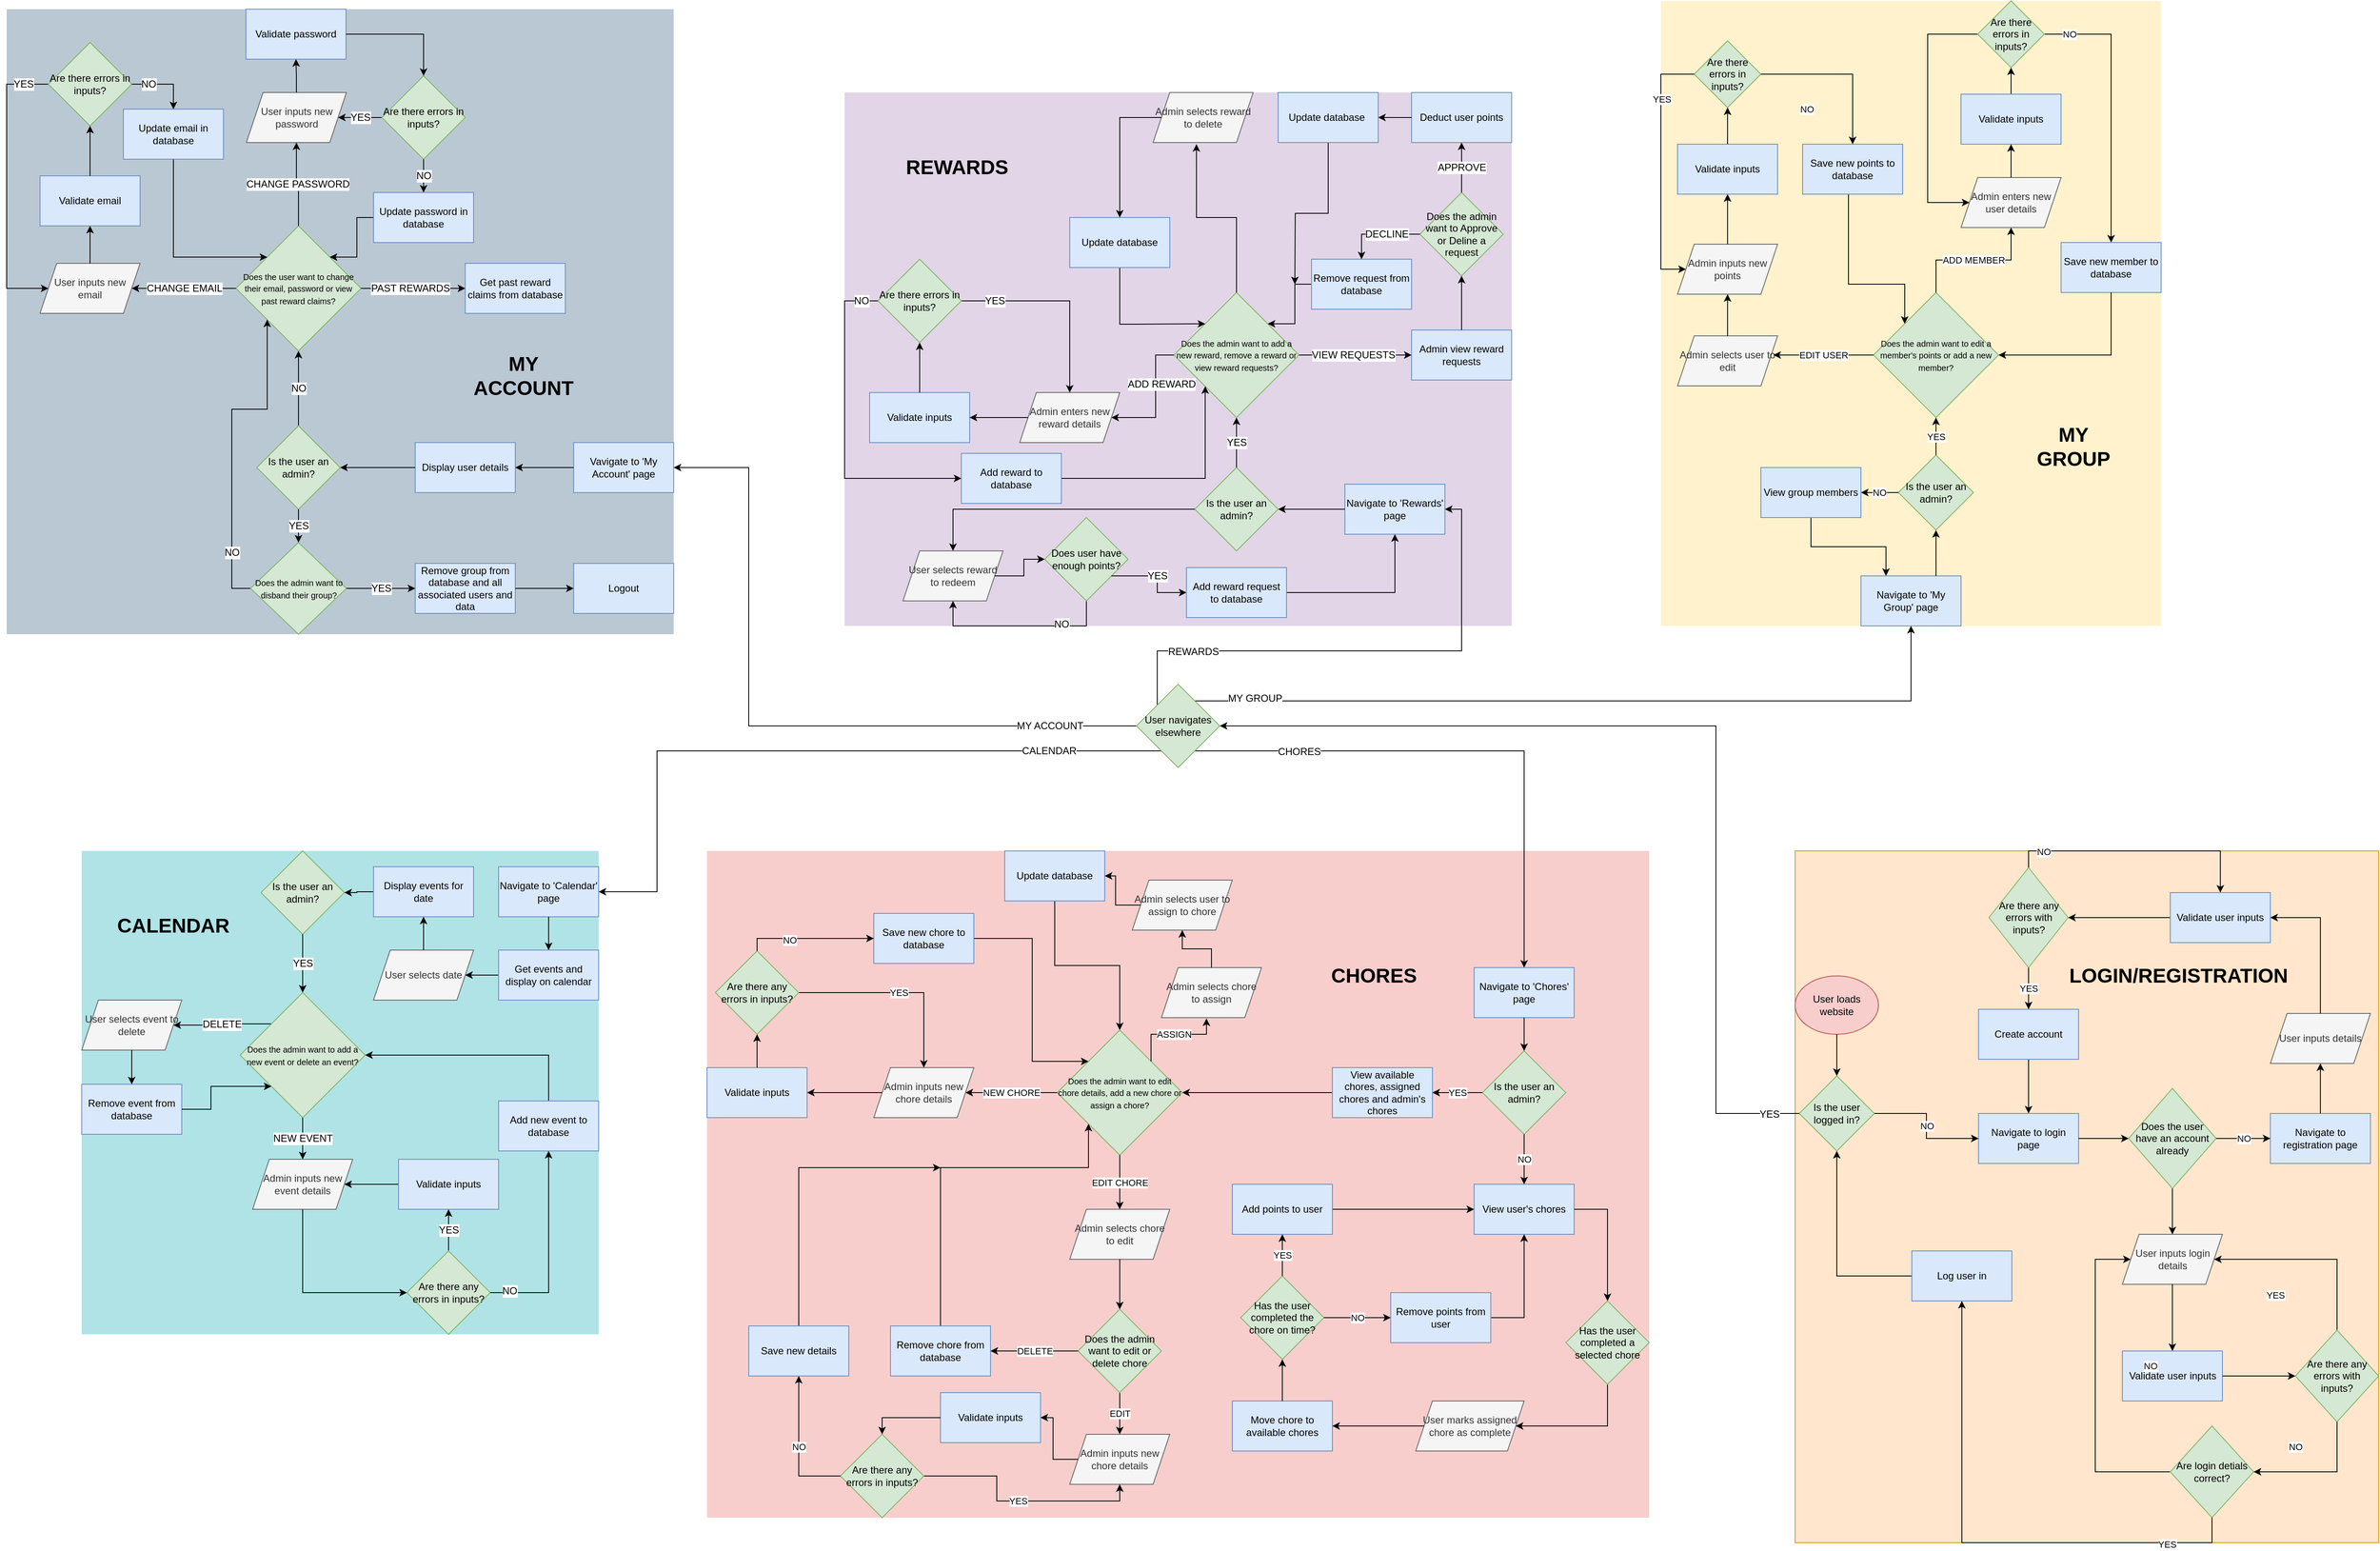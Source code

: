 <mxfile version="14.5.1" type="device" pages="7"><diagram id="jxP-o-u2l8z1A6vjhJtY" name="Full"><mxGraphModel dx="5717" dy="3518" grid="1" gridSize="10" guides="1" tooltips="1" connect="1" arrows="1" fold="1" page="1" pageScale="1" pageWidth="827" pageHeight="1169" math="0" shadow="0"><root><mxCell id="0"/><mxCell id="1" parent="0"/><mxCell id="MRcHfu24qzJ9MGgquG0b-278" value="" style="group;fillColor=#b0e3e6;" vertex="1" connectable="0" parent="1"><mxGeometry x="-1480" y="80" width="620" height="580" as="geometry"/></mxCell><mxCell id="MRcHfu24qzJ9MGgquG0b-266" value="User selects event to delete" style="shape=parallelogram;perimeter=parallelogramPerimeter;whiteSpace=wrap;html=1;fixedSize=1;fontSize=12;fillColor=#f5f5f5;strokeColor=#666666;fontColor=#333333;" vertex="1" parent="MRcHfu24qzJ9MGgquG0b-278"><mxGeometry y="179" width="120" height="60" as="geometry"/></mxCell><mxCell id="MRcHfu24qzJ9MGgquG0b-267" value="Remove event from database" style="rounded=0;whiteSpace=wrap;html=1;fontSize=12;fillColor=#dae8fc;strokeColor=#6c8ebf;" vertex="1" parent="MRcHfu24qzJ9MGgquG0b-278"><mxGeometry y="280" width="120" height="60" as="geometry"/></mxCell><mxCell id="MRcHfu24qzJ9MGgquG0b-269" style="edgeStyle=orthogonalEdgeStyle;rounded=0;orthogonalLoop=1;jettySize=auto;html=1;entryX=1;entryY=0.5;entryDx=0;entryDy=0;startArrow=none;startFill=0;endArrow=classic;endFill=1;fontSize=12;exitX=0;exitY=0;exitDx=0;exitDy=0;" edge="1" parent="MRcHfu24qzJ9MGgquG0b-278" source="MRcHfu24qzJ9MGgquG0b-252" target="MRcHfu24qzJ9MGgquG0b-266"><mxGeometry relative="1" as="geometry"/></mxCell><mxCell id="MRcHfu24qzJ9MGgquG0b-272" value="DELETE" style="edgeLabel;html=1;align=center;verticalAlign=middle;resizable=0;points=[];fontSize=12;" vertex="1" connectable="0" parent="MRcHfu24qzJ9MGgquG0b-269"><mxGeometry relative="1" as="geometry"><mxPoint as="offset"/></mxGeometry></mxCell><mxCell id="MRcHfu24qzJ9MGgquG0b-242" value="Navigate to 'Calendar' page" style="rounded=0;whiteSpace=wrap;html=1;fontSize=12;fillColor=#dae8fc;strokeColor=#6c8ebf;" vertex="1" parent="MRcHfu24qzJ9MGgquG0b-278"><mxGeometry x="500" y="19" width="120" height="60" as="geometry"/></mxCell><mxCell id="MRcHfu24qzJ9MGgquG0b-244" value="User selects date" style="shape=parallelogram;perimeter=parallelogramPerimeter;whiteSpace=wrap;html=1;fixedSize=1;fontSize=12;fillColor=#f5f5f5;strokeColor=#666666;fontColor=#333333;" vertex="1" parent="MRcHfu24qzJ9MGgquG0b-278"><mxGeometry x="350" y="119" width="120" height="60" as="geometry"/></mxCell><mxCell id="MRcHfu24qzJ9MGgquG0b-274" style="edgeStyle=orthogonalEdgeStyle;rounded=0;orthogonalLoop=1;jettySize=auto;html=1;entryX=1;entryY=0.5;entryDx=0;entryDy=0;startArrow=none;startFill=0;endArrow=classic;endFill=1;fontSize=12;" edge="1" parent="MRcHfu24qzJ9MGgquG0b-278" source="MRcHfu24qzJ9MGgquG0b-248" target="MRcHfu24qzJ9MGgquG0b-244"><mxGeometry x="190" as="geometry"/></mxCell><mxCell id="MRcHfu24qzJ9MGgquG0b-248" value="Get events and display on calendar" style="rounded=0;whiteSpace=wrap;html=1;fontSize=12;fillColor=#dae8fc;strokeColor=#6c8ebf;" vertex="1" parent="MRcHfu24qzJ9MGgquG0b-278"><mxGeometry x="500" y="119" width="120" height="60" as="geometry"/></mxCell><mxCell id="MRcHfu24qzJ9MGgquG0b-273" style="edgeStyle=orthogonalEdgeStyle;rounded=0;orthogonalLoop=1;jettySize=auto;html=1;startArrow=none;startFill=0;endArrow=classic;endFill=1;fontSize=12;" edge="1" parent="MRcHfu24qzJ9MGgquG0b-278" source="MRcHfu24qzJ9MGgquG0b-242" target="MRcHfu24qzJ9MGgquG0b-248"><mxGeometry x="190" as="geometry"/></mxCell><mxCell id="MRcHfu24qzJ9MGgquG0b-250" value="Is the user an admin?" style="rhombus;whiteSpace=wrap;html=1;fillColor=#d5e8d4;strokeColor=#82b366;" vertex="1" parent="MRcHfu24qzJ9MGgquG0b-278"><mxGeometry x="215" width="100" height="100" as="geometry"/></mxCell><mxCell id="MRcHfu24qzJ9MGgquG0b-252" value="&lt;font style=&quot;font-size: 10px&quot;&gt;Does the admin want to add a new event or delete an event?&lt;/font&gt;" style="rhombus;whiteSpace=wrap;html=1;fillColor=#d5e8d4;strokeColor=#82b366;" vertex="1" parent="MRcHfu24qzJ9MGgquG0b-278"><mxGeometry x="190" y="170" width="150" height="150" as="geometry"/></mxCell><mxCell id="MRcHfu24qzJ9MGgquG0b-253" value="YES" style="edgeStyle=orthogonalEdgeStyle;rounded=0;orthogonalLoop=1;jettySize=auto;html=1;entryX=0.5;entryY=0;entryDx=0;entryDy=0;startArrow=none;startFill=0;endArrow=classic;endFill=1;fontSize=12;" edge="1" parent="MRcHfu24qzJ9MGgquG0b-278" source="MRcHfu24qzJ9MGgquG0b-250" target="MRcHfu24qzJ9MGgquG0b-252"><mxGeometry x="190" as="geometry"/></mxCell><mxCell id="MRcHfu24qzJ9MGgquG0b-276" style="edgeStyle=orthogonalEdgeStyle;rounded=0;orthogonalLoop=1;jettySize=auto;html=1;entryX=1;entryY=0.5;entryDx=0;entryDy=0;startArrow=none;startFill=0;endArrow=classic;endFill=1;fontSize=12;" edge="1" parent="MRcHfu24qzJ9MGgquG0b-278" source="MRcHfu24qzJ9MGgquG0b-254" target="MRcHfu24qzJ9MGgquG0b-250"><mxGeometry x="190" as="geometry"/></mxCell><mxCell id="MRcHfu24qzJ9MGgquG0b-254" value="Display events for date" style="rounded=0;whiteSpace=wrap;html=1;fontSize=12;fillColor=#dae8fc;strokeColor=#6c8ebf;" vertex="1" parent="MRcHfu24qzJ9MGgquG0b-278"><mxGeometry x="350" y="19" width="120" height="60" as="geometry"/></mxCell><mxCell id="MRcHfu24qzJ9MGgquG0b-275" style="edgeStyle=orthogonalEdgeStyle;rounded=0;orthogonalLoop=1;jettySize=auto;html=1;entryX=0.5;entryY=1;entryDx=0;entryDy=0;startArrow=none;startFill=0;endArrow=classic;endFill=1;fontSize=12;" edge="1" parent="MRcHfu24qzJ9MGgquG0b-278" source="MRcHfu24qzJ9MGgquG0b-244" target="MRcHfu24qzJ9MGgquG0b-254"><mxGeometry x="190" as="geometry"/></mxCell><mxCell id="MRcHfu24qzJ9MGgquG0b-255" value="Admin inputs new event details" style="shape=parallelogram;perimeter=parallelogramPerimeter;whiteSpace=wrap;html=1;fixedSize=1;fontSize=12;fillColor=#f5f5f5;strokeColor=#666666;fontColor=#333333;" vertex="1" parent="MRcHfu24qzJ9MGgquG0b-278"><mxGeometry x="205" y="370" width="120" height="60" as="geometry"/></mxCell><mxCell id="MRcHfu24qzJ9MGgquG0b-265" value="NEW EVENT" style="edgeStyle=orthogonalEdgeStyle;rounded=0;orthogonalLoop=1;jettySize=auto;html=1;entryX=0.5;entryY=0;entryDx=0;entryDy=0;startArrow=none;startFill=0;endArrow=classic;endFill=1;fontSize=12;" edge="1" parent="MRcHfu24qzJ9MGgquG0b-278" source="MRcHfu24qzJ9MGgquG0b-252" target="MRcHfu24qzJ9MGgquG0b-255"><mxGeometry x="190" as="geometry"/></mxCell><mxCell id="MRcHfu24qzJ9MGgquG0b-262" style="edgeStyle=orthogonalEdgeStyle;rounded=0;orthogonalLoop=1;jettySize=auto;html=1;entryX=1;entryY=0.5;entryDx=0;entryDy=0;startArrow=none;startFill=0;endArrow=classic;endFill=1;fontSize=12;" edge="1" parent="MRcHfu24qzJ9MGgquG0b-278" source="MRcHfu24qzJ9MGgquG0b-256" target="MRcHfu24qzJ9MGgquG0b-255"><mxGeometry x="190" as="geometry"/></mxCell><mxCell id="MRcHfu24qzJ9MGgquG0b-256" value="Validate inputs" style="rounded=0;whiteSpace=wrap;html=1;fontSize=12;fillColor=#dae8fc;strokeColor=#6c8ebf;" vertex="1" parent="MRcHfu24qzJ9MGgquG0b-278"><mxGeometry x="380" y="370" width="120" height="60" as="geometry"/></mxCell><mxCell id="MRcHfu24qzJ9MGgquG0b-261" value="YES" style="edgeStyle=orthogonalEdgeStyle;rounded=0;orthogonalLoop=1;jettySize=auto;html=1;entryX=0.5;entryY=1;entryDx=0;entryDy=0;startArrow=none;startFill=0;endArrow=classic;endFill=1;fontSize=12;" edge="1" parent="MRcHfu24qzJ9MGgquG0b-278" source="MRcHfu24qzJ9MGgquG0b-257" target="MRcHfu24qzJ9MGgquG0b-256"><mxGeometry x="190" as="geometry"/></mxCell><mxCell id="MRcHfu24qzJ9MGgquG0b-257" value="Are there any errors in inputs?" style="rhombus;whiteSpace=wrap;html=1;fillColor=#d5e8d4;strokeColor=#82b366;" vertex="1" parent="MRcHfu24qzJ9MGgquG0b-278"><mxGeometry x="390" y="480" width="100" height="100" as="geometry"/></mxCell><mxCell id="MRcHfu24qzJ9MGgquG0b-263" style="edgeStyle=orthogonalEdgeStyle;rounded=0;orthogonalLoop=1;jettySize=auto;html=1;entryX=0;entryY=0.5;entryDx=0;entryDy=0;startArrow=none;startFill=0;endArrow=classic;endFill=1;fontSize=12;" edge="1" parent="MRcHfu24qzJ9MGgquG0b-278" source="MRcHfu24qzJ9MGgquG0b-255" target="MRcHfu24qzJ9MGgquG0b-257"><mxGeometry x="190" as="geometry"><Array as="points"><mxPoint x="265" y="530"/></Array></mxGeometry></mxCell><mxCell id="MRcHfu24qzJ9MGgquG0b-260" style="edgeStyle=orthogonalEdgeStyle;rounded=0;orthogonalLoop=1;jettySize=auto;html=1;entryX=1;entryY=0.5;entryDx=0;entryDy=0;startArrow=none;startFill=0;endArrow=classic;endFill=1;fontSize=12;exitX=0.5;exitY=0;exitDx=0;exitDy=0;" edge="1" parent="MRcHfu24qzJ9MGgquG0b-278" source="MRcHfu24qzJ9MGgquG0b-258" target="MRcHfu24qzJ9MGgquG0b-252"><mxGeometry x="190" as="geometry"><Array as="points"><mxPoint x="560" y="245"/></Array></mxGeometry></mxCell><mxCell id="MRcHfu24qzJ9MGgquG0b-258" value="Add new event to database" style="rounded=0;whiteSpace=wrap;html=1;fontSize=12;fillColor=#dae8fc;strokeColor=#6c8ebf;" vertex="1" parent="MRcHfu24qzJ9MGgquG0b-278"><mxGeometry x="500" y="300" width="120" height="60" as="geometry"/></mxCell><mxCell id="MRcHfu24qzJ9MGgquG0b-259" style="edgeStyle=orthogonalEdgeStyle;rounded=0;orthogonalLoop=1;jettySize=auto;html=1;entryX=0.5;entryY=1;entryDx=0;entryDy=0;startArrow=none;startFill=0;endArrow=classic;endFill=1;fontSize=12;" edge="1" parent="MRcHfu24qzJ9MGgquG0b-278" source="MRcHfu24qzJ9MGgquG0b-257" target="MRcHfu24qzJ9MGgquG0b-258"><mxGeometry x="190" as="geometry"/></mxCell><mxCell id="MRcHfu24qzJ9MGgquG0b-264" value="NO" style="edgeLabel;html=1;align=center;verticalAlign=middle;resizable=0;points=[];fontSize=12;" vertex="1" connectable="0" parent="MRcHfu24qzJ9MGgquG0b-259"><mxGeometry x="-0.807" y="2" relative="1" as="geometry"><mxPoint as="offset"/></mxGeometry></mxCell><mxCell id="MRcHfu24qzJ9MGgquG0b-271" style="edgeStyle=orthogonalEdgeStyle;rounded=0;orthogonalLoop=1;jettySize=auto;html=1;entryX=0.5;entryY=0;entryDx=0;entryDy=0;startArrow=none;startFill=0;endArrow=classic;endFill=1;fontSize=12;" edge="1" parent="MRcHfu24qzJ9MGgquG0b-278" source="MRcHfu24qzJ9MGgquG0b-266" target="MRcHfu24qzJ9MGgquG0b-267"><mxGeometry x="190" as="geometry"/></mxCell><mxCell id="MRcHfu24qzJ9MGgquG0b-270" style="edgeStyle=orthogonalEdgeStyle;rounded=0;orthogonalLoop=1;jettySize=auto;html=1;entryX=0;entryY=1;entryDx=0;entryDy=0;startArrow=none;startFill=0;endArrow=classic;endFill=1;fontSize=12;" edge="1" parent="MRcHfu24qzJ9MGgquG0b-278" source="MRcHfu24qzJ9MGgquG0b-267" target="MRcHfu24qzJ9MGgquG0b-252"><mxGeometry x="190" as="geometry"/></mxCell><mxCell id="MRcHfu24qzJ9MGgquG0b-339" value="CALENDAR" style="text;html=1;strokeColor=none;fillColor=none;align=center;verticalAlign=middle;whiteSpace=wrap;rounded=0;fontSize=24;fontStyle=1" vertex="1" parent="MRcHfu24qzJ9MGgquG0b-278"><mxGeometry x="90" y="80" width="40" height="20" as="geometry"/></mxCell><mxCell id="MRcHfu24qzJ9MGgquG0b-240" value="" style="group;fillColor=#e1d5e7;" vertex="1" connectable="0" parent="1"><mxGeometry x="-565" y="-830" width="800" height="640" as="geometry"/></mxCell><mxCell id="MRcHfu24qzJ9MGgquG0b-174" value="Navigate to 'Rewards' page" style="rounded=0;whiteSpace=wrap;html=1;fontSize=12;fontStyle=0;fillColor=#dae8fc;strokeColor=#6c8ebf;" vertex="1" parent="MRcHfu24qzJ9MGgquG0b-240"><mxGeometry x="600" y="470" width="120" height="60" as="geometry"/></mxCell><mxCell id="MRcHfu24qzJ9MGgquG0b-176" value="Is the user an admin?" style="rhombus;whiteSpace=wrap;html=1;fillColor=#d5e8d4;strokeColor=#82b366;" vertex="1" parent="MRcHfu24qzJ9MGgquG0b-240"><mxGeometry x="420" y="450" width="100" height="100" as="geometry"/></mxCell><mxCell id="MRcHfu24qzJ9MGgquG0b-177" style="edgeStyle=orthogonalEdgeStyle;rounded=0;orthogonalLoop=1;jettySize=auto;html=1;entryX=1;entryY=0.5;entryDx=0;entryDy=0;startArrow=none;startFill=0;endArrow=classic;endFill=1;fontSize=12;" edge="1" parent="MRcHfu24qzJ9MGgquG0b-240" source="MRcHfu24qzJ9MGgquG0b-174" target="MRcHfu24qzJ9MGgquG0b-176"><mxGeometry relative="1" as="geometry"/></mxCell><mxCell id="MRcHfu24qzJ9MGgquG0b-180" value="&lt;font style=&quot;font-size: 10px&quot;&gt;Does the admin want to add a new reward, remove a reward or view reward requests?&lt;/font&gt;" style="rhombus;whiteSpace=wrap;html=1;fillColor=#d5e8d4;strokeColor=#82b366;" vertex="1" parent="MRcHfu24qzJ9MGgquG0b-240"><mxGeometry x="395" y="240" width="150" height="150" as="geometry"/></mxCell><mxCell id="MRcHfu24qzJ9MGgquG0b-205" value="YES" style="edgeStyle=orthogonalEdgeStyle;rounded=0;orthogonalLoop=1;jettySize=auto;html=1;entryX=0.5;entryY=1;entryDx=0;entryDy=0;startArrow=none;startFill=0;endArrow=classic;endFill=1;fontSize=12;" edge="1" parent="MRcHfu24qzJ9MGgquG0b-240" source="MRcHfu24qzJ9MGgquG0b-176" target="MRcHfu24qzJ9MGgquG0b-180"><mxGeometry relative="1" as="geometry"/></mxCell><mxCell id="MRcHfu24qzJ9MGgquG0b-181" value="Admin view reward requests" style="rounded=0;whiteSpace=wrap;html=1;fontSize=12;fillColor=#dae8fc;strokeColor=#6c8ebf;" vertex="1" parent="MRcHfu24qzJ9MGgquG0b-240"><mxGeometry x="680" y="285" width="120" height="60" as="geometry"/></mxCell><mxCell id="MRcHfu24qzJ9MGgquG0b-192" style="edgeStyle=orthogonalEdgeStyle;rounded=0;orthogonalLoop=1;jettySize=auto;html=1;entryX=0;entryY=0.5;entryDx=0;entryDy=0;startArrow=none;startFill=0;endArrow=classic;endFill=1;fontSize=12;" edge="1" parent="MRcHfu24qzJ9MGgquG0b-240" source="MRcHfu24qzJ9MGgquG0b-180" target="MRcHfu24qzJ9MGgquG0b-181"><mxGeometry relative="1" as="geometry"/></mxCell><mxCell id="MRcHfu24qzJ9MGgquG0b-196" value="VIEW REQUESTS" style="edgeLabel;html=1;align=center;verticalAlign=middle;resizable=0;points=[];fontSize=12;" vertex="1" connectable="0" parent="MRcHfu24qzJ9MGgquG0b-192"><mxGeometry x="-0.2" y="-1" relative="1" as="geometry"><mxPoint x="11" y="-1" as="offset"/></mxGeometry></mxCell><mxCell id="MRcHfu24qzJ9MGgquG0b-184" value="Does the admin want to Approve or Deline a request" style="rhombus;whiteSpace=wrap;html=1;fillColor=#d5e8d4;strokeColor=#82b366;" vertex="1" parent="MRcHfu24qzJ9MGgquG0b-240"><mxGeometry x="690" y="120" width="100" height="100" as="geometry"/></mxCell><mxCell id="MRcHfu24qzJ9MGgquG0b-188" style="edgeStyle=orthogonalEdgeStyle;rounded=0;orthogonalLoop=1;jettySize=auto;html=1;entryX=0.5;entryY=1;entryDx=0;entryDy=0;startArrow=none;startFill=0;endArrow=classic;endFill=1;fontSize=12;" edge="1" parent="MRcHfu24qzJ9MGgquG0b-240" source="MRcHfu24qzJ9MGgquG0b-181" target="MRcHfu24qzJ9MGgquG0b-184"><mxGeometry relative="1" as="geometry"/></mxCell><mxCell id="MRcHfu24qzJ9MGgquG0b-193" style="edgeStyle=orthogonalEdgeStyle;rounded=0;orthogonalLoop=1;jettySize=auto;html=1;entryX=1;entryY=0;entryDx=0;entryDy=0;startArrow=none;startFill=0;endArrow=classic;endFill=1;fontSize=12;" edge="1" parent="MRcHfu24qzJ9MGgquG0b-240" source="MRcHfu24qzJ9MGgquG0b-185" target="MRcHfu24qzJ9MGgquG0b-180"><mxGeometry relative="1" as="geometry"/></mxCell><mxCell id="MRcHfu24qzJ9MGgquG0b-185" value="Remove request from database" style="rounded=0;whiteSpace=wrap;html=1;fontSize=12;fillColor=#dae8fc;strokeColor=#6c8ebf;" vertex="1" parent="MRcHfu24qzJ9MGgquG0b-240"><mxGeometry x="560" y="200" width="120" height="60" as="geometry"/></mxCell><mxCell id="MRcHfu24qzJ9MGgquG0b-191" style="edgeStyle=orthogonalEdgeStyle;rounded=0;orthogonalLoop=1;jettySize=auto;html=1;entryX=0.5;entryY=0;entryDx=0;entryDy=0;startArrow=none;startFill=0;endArrow=classic;endFill=1;fontSize=12;" edge="1" parent="MRcHfu24qzJ9MGgquG0b-240" source="MRcHfu24qzJ9MGgquG0b-184" target="MRcHfu24qzJ9MGgquG0b-185"><mxGeometry relative="1" as="geometry"><Array as="points"><mxPoint x="620" y="170"/></Array></mxGeometry></mxCell><mxCell id="MRcHfu24qzJ9MGgquG0b-194" value="DECLINE" style="edgeLabel;html=1;align=center;verticalAlign=middle;resizable=0;points=[];fontSize=12;" vertex="1" connectable="0" parent="MRcHfu24qzJ9MGgquG0b-191"><mxGeometry x="-0.06" y="1" relative="1" as="geometry"><mxPoint x="7" y="-1" as="offset"/></mxGeometry></mxCell><mxCell id="MRcHfu24qzJ9MGgquG0b-186" value="Deduct user points" style="rounded=0;whiteSpace=wrap;html=1;fontSize=12;fillColor=#dae8fc;strokeColor=#6c8ebf;" vertex="1" parent="MRcHfu24qzJ9MGgquG0b-240"><mxGeometry x="680" width="120" height="60" as="geometry"/></mxCell><mxCell id="MRcHfu24qzJ9MGgquG0b-189" value="APPROVE" style="edgeStyle=orthogonalEdgeStyle;rounded=0;orthogonalLoop=1;jettySize=auto;html=1;entryX=0.5;entryY=1;entryDx=0;entryDy=0;startArrow=none;startFill=0;endArrow=classic;endFill=1;fontSize=12;" edge="1" parent="MRcHfu24qzJ9MGgquG0b-240" source="MRcHfu24qzJ9MGgquG0b-184" target="MRcHfu24qzJ9MGgquG0b-186"><mxGeometry relative="1" as="geometry"/></mxCell><mxCell id="MRcHfu24qzJ9MGgquG0b-195" style="edgeStyle=orthogonalEdgeStyle;rounded=0;orthogonalLoop=1;jettySize=auto;html=1;startArrow=none;startFill=0;endArrow=classic;endFill=1;fontSize=12;" edge="1" parent="MRcHfu24qzJ9MGgquG0b-240" source="MRcHfu24qzJ9MGgquG0b-187"><mxGeometry relative="1" as="geometry"><mxPoint x="540" y="230" as="targetPoint"/></mxGeometry></mxCell><mxCell id="MRcHfu24qzJ9MGgquG0b-187" value="Update database&amp;nbsp;" style="rounded=0;whiteSpace=wrap;html=1;fontSize=12;fillColor=#dae8fc;strokeColor=#6c8ebf;" vertex="1" parent="MRcHfu24qzJ9MGgquG0b-240"><mxGeometry x="520" width="120" height="60" as="geometry"/></mxCell><mxCell id="MRcHfu24qzJ9MGgquG0b-190" style="edgeStyle=orthogonalEdgeStyle;rounded=0;orthogonalLoop=1;jettySize=auto;html=1;entryX=1;entryY=0.5;entryDx=0;entryDy=0;startArrow=none;startFill=0;endArrow=classic;endFill=1;fontSize=12;" edge="1" parent="MRcHfu24qzJ9MGgquG0b-240" source="MRcHfu24qzJ9MGgquG0b-186" target="MRcHfu24qzJ9MGgquG0b-187"><mxGeometry relative="1" as="geometry"/></mxCell><mxCell id="MRcHfu24qzJ9MGgquG0b-197" value="Admin enters new reward details" style="shape=parallelogram;perimeter=parallelogramPerimeter;whiteSpace=wrap;html=1;fixedSize=1;fontSize=12;fillColor=#f5f5f5;strokeColor=#666666;fontColor=#333333;" vertex="1" parent="MRcHfu24qzJ9MGgquG0b-240"><mxGeometry x="210" y="360" width="120" height="60" as="geometry"/></mxCell><mxCell id="MRcHfu24qzJ9MGgquG0b-204" value="ADD REWARD" style="edgeStyle=orthogonalEdgeStyle;rounded=0;orthogonalLoop=1;jettySize=auto;html=1;entryX=1;entryY=0.5;entryDx=0;entryDy=0;startArrow=none;startFill=0;endArrow=classic;endFill=1;fontSize=12;" edge="1" parent="MRcHfu24qzJ9MGgquG0b-240" source="MRcHfu24qzJ9MGgquG0b-180" target="MRcHfu24qzJ9MGgquG0b-197"><mxGeometry x="-0.24" y="7" relative="1" as="geometry"><Array as="points"><mxPoint x="373" y="315"/><mxPoint x="373" y="390"/></Array><mxPoint as="offset"/></mxGeometry></mxCell><mxCell id="MRcHfu24qzJ9MGgquG0b-198" value="Validate inputs" style="rounded=0;whiteSpace=wrap;html=1;fontSize=12;fillColor=#dae8fc;strokeColor=#6c8ebf;" vertex="1" parent="MRcHfu24qzJ9MGgquG0b-240"><mxGeometry x="30" y="360" width="120" height="60" as="geometry"/></mxCell><mxCell id="MRcHfu24qzJ9MGgquG0b-202" style="edgeStyle=orthogonalEdgeStyle;rounded=0;orthogonalLoop=1;jettySize=auto;html=1;entryX=1;entryY=0.5;entryDx=0;entryDy=0;startArrow=none;startFill=0;endArrow=classic;endFill=1;fontSize=12;" edge="1" parent="MRcHfu24qzJ9MGgquG0b-240" source="MRcHfu24qzJ9MGgquG0b-197" target="MRcHfu24qzJ9MGgquG0b-198"><mxGeometry relative="1" as="geometry"/></mxCell><mxCell id="MRcHfu24qzJ9MGgquG0b-201" value="YES" style="edgeStyle=orthogonalEdgeStyle;rounded=0;orthogonalLoop=1;jettySize=auto;html=1;startArrow=none;startFill=0;endArrow=classic;endFill=1;fontSize=12;" edge="1" parent="MRcHfu24qzJ9MGgquG0b-240" source="MRcHfu24qzJ9MGgquG0b-200" target="MRcHfu24qzJ9MGgquG0b-197"><mxGeometry x="-0.667" relative="1" as="geometry"><mxPoint as="offset"/></mxGeometry></mxCell><mxCell id="MRcHfu24qzJ9MGgquG0b-200" value="Are there errors in inputs?" style="rhombus;whiteSpace=wrap;html=1;fillColor=#d5e8d4;strokeColor=#82b366;" vertex="1" parent="MRcHfu24qzJ9MGgquG0b-240"><mxGeometry x="40" y="200" width="100" height="100" as="geometry"/></mxCell><mxCell id="MRcHfu24qzJ9MGgquG0b-203" style="edgeStyle=orthogonalEdgeStyle;rounded=0;orthogonalLoop=1;jettySize=auto;html=1;entryX=0.5;entryY=1;entryDx=0;entryDy=0;startArrow=none;startFill=0;endArrow=classic;endFill=1;fontSize=12;" edge="1" parent="MRcHfu24qzJ9MGgquG0b-240" source="MRcHfu24qzJ9MGgquG0b-198" target="MRcHfu24qzJ9MGgquG0b-200"><mxGeometry relative="1" as="geometry"/></mxCell><mxCell id="MRcHfu24qzJ9MGgquG0b-214" style="edgeStyle=orthogonalEdgeStyle;rounded=0;orthogonalLoop=1;jettySize=auto;html=1;entryX=0;entryY=1;entryDx=0;entryDy=0;startArrow=none;startFill=0;endArrow=classic;endFill=1;fontSize=12;" edge="1" parent="MRcHfu24qzJ9MGgquG0b-240" source="MRcHfu24qzJ9MGgquG0b-206" target="MRcHfu24qzJ9MGgquG0b-180"><mxGeometry relative="1" as="geometry"/></mxCell><mxCell id="MRcHfu24qzJ9MGgquG0b-206" value="Add reward to database" style="rounded=0;whiteSpace=wrap;html=1;fontSize=12;fillColor=#dae8fc;strokeColor=#6c8ebf;" vertex="1" parent="MRcHfu24qzJ9MGgquG0b-240"><mxGeometry x="140" y="433" width="120" height="60" as="geometry"/></mxCell><mxCell id="MRcHfu24qzJ9MGgquG0b-215" style="edgeStyle=orthogonalEdgeStyle;rounded=0;orthogonalLoop=1;jettySize=auto;html=1;entryX=0;entryY=0.5;entryDx=0;entryDy=0;startArrow=none;startFill=0;endArrow=classic;endFill=1;fontSize=12;" edge="1" parent="MRcHfu24qzJ9MGgquG0b-240" source="MRcHfu24qzJ9MGgquG0b-200" target="MRcHfu24qzJ9MGgquG0b-206"><mxGeometry relative="1" as="geometry"><Array as="points"><mxPoint y="250"/><mxPoint y="463"/></Array></mxGeometry></mxCell><mxCell id="MRcHfu24qzJ9MGgquG0b-217" value="NO" style="edgeLabel;html=1;align=center;verticalAlign=middle;resizable=0;points=[];fontSize=12;" vertex="1" connectable="0" parent="MRcHfu24qzJ9MGgquG0b-215"><mxGeometry x="-0.598" y="-2" relative="1" as="geometry"><mxPoint x="22" y="-39" as="offset"/></mxGeometry></mxCell><mxCell id="MRcHfu24qzJ9MGgquG0b-209" value="Admin selects reward to delete" style="shape=parallelogram;perimeter=parallelogramPerimeter;whiteSpace=wrap;html=1;fixedSize=1;fontSize=12;fillColor=#f5f5f5;strokeColor=#666666;fontColor=#333333;" vertex="1" parent="MRcHfu24qzJ9MGgquG0b-240"><mxGeometry x="370" width="120" height="60" as="geometry"/></mxCell><mxCell id="MRcHfu24qzJ9MGgquG0b-212" style="edgeStyle=orthogonalEdgeStyle;rounded=0;orthogonalLoop=1;jettySize=auto;html=1;entryX=0.433;entryY=1.033;entryDx=0;entryDy=0;entryPerimeter=0;startArrow=none;startFill=0;endArrow=classic;endFill=1;fontSize=12;" edge="1" parent="MRcHfu24qzJ9MGgquG0b-240" source="MRcHfu24qzJ9MGgquG0b-180" target="MRcHfu24qzJ9MGgquG0b-209"><mxGeometry relative="1" as="geometry"/></mxCell><mxCell id="MRcHfu24qzJ9MGgquG0b-221" style="edgeStyle=orthogonalEdgeStyle;rounded=0;orthogonalLoop=1;jettySize=auto;html=1;entryX=0;entryY=0;entryDx=0;entryDy=0;startArrow=none;startFill=0;endArrow=classic;endFill=1;fontSize=12;exitX=0.5;exitY=1;exitDx=0;exitDy=0;" edge="1" parent="MRcHfu24qzJ9MGgquG0b-240" source="MRcHfu24qzJ9MGgquG0b-211" target="MRcHfu24qzJ9MGgquG0b-180"><mxGeometry relative="1" as="geometry"><Array as="points"><mxPoint x="330" y="278"/><mxPoint x="350" y="278"/></Array></mxGeometry></mxCell><mxCell id="MRcHfu24qzJ9MGgquG0b-211" value="Update database" style="rounded=0;whiteSpace=wrap;html=1;fontSize=12;fillColor=#dae8fc;strokeColor=#6c8ebf;" vertex="1" parent="MRcHfu24qzJ9MGgquG0b-240"><mxGeometry x="270" y="150" width="120" height="60" as="geometry"/></mxCell><mxCell id="MRcHfu24qzJ9MGgquG0b-222" style="edgeStyle=orthogonalEdgeStyle;rounded=0;orthogonalLoop=1;jettySize=auto;html=1;entryX=0.5;entryY=0;entryDx=0;entryDy=0;startArrow=none;startFill=0;endArrow=classic;endFill=1;fontSize=12;" edge="1" parent="MRcHfu24qzJ9MGgquG0b-240" source="MRcHfu24qzJ9MGgquG0b-209" target="MRcHfu24qzJ9MGgquG0b-211"><mxGeometry relative="1" as="geometry"><Array as="points"><mxPoint x="330" y="30"/></Array></mxGeometry></mxCell><mxCell id="MRcHfu24qzJ9MGgquG0b-224" value="User selects reward to redeem" style="shape=parallelogram;perimeter=parallelogramPerimeter;whiteSpace=wrap;html=1;fixedSize=1;fontSize=12;fillColor=#f5f5f5;strokeColor=#666666;fontColor=#333333;" vertex="1" parent="MRcHfu24qzJ9MGgquG0b-240"><mxGeometry x="70" y="550" width="120" height="60" as="geometry"/></mxCell><mxCell id="MRcHfu24qzJ9MGgquG0b-235" style="edgeStyle=orthogonalEdgeStyle;rounded=0;orthogonalLoop=1;jettySize=auto;html=1;entryX=0.5;entryY=0;entryDx=0;entryDy=0;startArrow=none;startFill=0;endArrow=classic;endFill=1;fontSize=12;" edge="1" parent="MRcHfu24qzJ9MGgquG0b-240" source="MRcHfu24qzJ9MGgquG0b-176" target="MRcHfu24qzJ9MGgquG0b-224"><mxGeometry relative="1" as="geometry"/></mxCell><mxCell id="MRcHfu24qzJ9MGgquG0b-237" style="edgeStyle=orthogonalEdgeStyle;rounded=0;orthogonalLoop=1;jettySize=auto;html=1;entryX=0.5;entryY=1;entryDx=0;entryDy=0;startArrow=none;startFill=0;endArrow=classic;endFill=1;fontSize=12;" edge="1" parent="MRcHfu24qzJ9MGgquG0b-240" source="MRcHfu24qzJ9MGgquG0b-226" target="MRcHfu24qzJ9MGgquG0b-224"><mxGeometry relative="1" as="geometry"><Array as="points"><mxPoint x="290" y="640"/><mxPoint x="130" y="640"/></Array></mxGeometry></mxCell><mxCell id="MRcHfu24qzJ9MGgquG0b-238" value="NO" style="edgeLabel;html=1;align=center;verticalAlign=middle;resizable=0;points=[];fontSize=12;" vertex="1" connectable="0" parent="MRcHfu24qzJ9MGgquG0b-237"><mxGeometry x="-0.455" y="-2" relative="1" as="geometry"><mxPoint as="offset"/></mxGeometry></mxCell><mxCell id="MRcHfu24qzJ9MGgquG0b-226" value="Does user have enough points?" style="rhombus;whiteSpace=wrap;html=1;fillColor=#d5e8d4;strokeColor=#82b366;" vertex="1" parent="MRcHfu24qzJ9MGgquG0b-240"><mxGeometry x="240" y="510" width="100" height="100" as="geometry"/></mxCell><mxCell id="MRcHfu24qzJ9MGgquG0b-236" style="edgeStyle=orthogonalEdgeStyle;rounded=0;orthogonalLoop=1;jettySize=auto;html=1;entryX=0;entryY=0.5;entryDx=0;entryDy=0;startArrow=none;startFill=0;endArrow=classic;endFill=1;fontSize=12;" edge="1" parent="MRcHfu24qzJ9MGgquG0b-240" source="MRcHfu24qzJ9MGgquG0b-224" target="MRcHfu24qzJ9MGgquG0b-226"><mxGeometry relative="1" as="geometry"/></mxCell><mxCell id="MRcHfu24qzJ9MGgquG0b-239" style="edgeStyle=orthogonalEdgeStyle;rounded=0;orthogonalLoop=1;jettySize=auto;html=1;entryX=0.5;entryY=1;entryDx=0;entryDy=0;startArrow=none;startFill=0;endArrow=classic;endFill=1;fontSize=12;" edge="1" parent="MRcHfu24qzJ9MGgquG0b-240" source="MRcHfu24qzJ9MGgquG0b-227" target="MRcHfu24qzJ9MGgquG0b-174"><mxGeometry relative="1" as="geometry"/></mxCell><mxCell id="MRcHfu24qzJ9MGgquG0b-227" value="Add reward request to database" style="rounded=0;whiteSpace=wrap;html=1;fontSize=12;fillColor=#dae8fc;strokeColor=#6c8ebf;" vertex="1" parent="MRcHfu24qzJ9MGgquG0b-240"><mxGeometry x="410" y="570" width="120" height="60" as="geometry"/></mxCell><mxCell id="MRcHfu24qzJ9MGgquG0b-234" value="YES" style="edgeStyle=orthogonalEdgeStyle;rounded=0;orthogonalLoop=1;jettySize=auto;html=1;entryX=0;entryY=0.5;entryDx=0;entryDy=0;startArrow=none;startFill=0;endArrow=classic;endFill=1;fontSize=12;" edge="1" parent="MRcHfu24qzJ9MGgquG0b-240" source="MRcHfu24qzJ9MGgquG0b-226" target="MRcHfu24qzJ9MGgquG0b-227"><mxGeometry relative="1" as="geometry"><Array as="points"><mxPoint x="375" y="580"/><mxPoint x="375" y="600"/></Array></mxGeometry></mxCell><mxCell id="MRcHfu24qzJ9MGgquG0b-345" value="REWARDS" style="text;html=1;strokeColor=none;fillColor=none;align=center;verticalAlign=middle;whiteSpace=wrap;rounded=0;fontSize=24;fontStyle=1" vertex="1" parent="MRcHfu24qzJ9MGgquG0b-240"><mxGeometry x="115" y="80" width="40" height="20" as="geometry"/></mxCell><mxCell id="MRcHfu24qzJ9MGgquG0b-166" value="" style="group;fillColor=#f8cecc;" vertex="1" connectable="0" parent="1"><mxGeometry x="-730" y="80" width="1130" height="800" as="geometry"/></mxCell><mxCell id="MRcHfu24qzJ9MGgquG0b-42" value="Navigate to 'Chores' page" style="rounded=0;whiteSpace=wrap;html=1;fillColor=#dae8fc;strokeColor=#6c8ebf;" vertex="1" parent="MRcHfu24qzJ9MGgquG0b-166"><mxGeometry x="920" y="140" width="120" height="60" as="geometry"/></mxCell><mxCell id="MRcHfu24qzJ9MGgquG0b-48" value="&lt;font style=&quot;font-size: 10px&quot;&gt;Does the admin want to edit chore details, add a new chore or assign a chore?&lt;/font&gt;" style="rhombus;whiteSpace=wrap;html=1;fillColor=#d5e8d4;strokeColor=#82b366;" vertex="1" parent="MRcHfu24qzJ9MGgquG0b-166"><mxGeometry x="420" y="215" width="150" height="150" as="geometry"/></mxCell><mxCell id="MRcHfu24qzJ9MGgquG0b-49" value="Is the user an admin?" style="rhombus;whiteSpace=wrap;html=1;fillColor=#d5e8d4;strokeColor=#82b366;" vertex="1" parent="MRcHfu24qzJ9MGgquG0b-166"><mxGeometry x="930" y="240" width="100" height="100" as="geometry"/></mxCell><mxCell id="MRcHfu24qzJ9MGgquG0b-73" style="edgeStyle=orthogonalEdgeStyle;rounded=0;orthogonalLoop=1;jettySize=auto;html=1;entryX=0.5;entryY=0;entryDx=0;entryDy=0;" edge="1" parent="MRcHfu24qzJ9MGgquG0b-166" source="MRcHfu24qzJ9MGgquG0b-42" target="MRcHfu24qzJ9MGgquG0b-49"><mxGeometry relative="1" as="geometry"/></mxCell><mxCell id="MRcHfu24qzJ9MGgquG0b-51" value="View user's chores" style="rounded=0;whiteSpace=wrap;html=1;fillColor=#dae8fc;strokeColor=#6c8ebf;" vertex="1" parent="MRcHfu24qzJ9MGgquG0b-166"><mxGeometry x="920" y="400" width="120" height="60" as="geometry"/></mxCell><mxCell id="MRcHfu24qzJ9MGgquG0b-55" value="NO" style="edgeStyle=orthogonalEdgeStyle;rounded=0;orthogonalLoop=1;jettySize=auto;html=1;entryX=0.5;entryY=0;entryDx=0;entryDy=0;" edge="1" parent="MRcHfu24qzJ9MGgquG0b-166" source="MRcHfu24qzJ9MGgquG0b-49" target="MRcHfu24qzJ9MGgquG0b-51"><mxGeometry relative="1" as="geometry"/></mxCell><mxCell id="MRcHfu24qzJ9MGgquG0b-53" style="edgeStyle=orthogonalEdgeStyle;rounded=0;orthogonalLoop=1;jettySize=auto;html=1;entryX=1;entryY=0.5;entryDx=0;entryDy=0;" edge="1" parent="MRcHfu24qzJ9MGgquG0b-166" source="MRcHfu24qzJ9MGgquG0b-52" target="MRcHfu24qzJ9MGgquG0b-48"><mxGeometry relative="1" as="geometry"/></mxCell><mxCell id="MRcHfu24qzJ9MGgquG0b-52" value="View available chores, assigned chores and admin's chores" style="rounded=0;whiteSpace=wrap;html=1;fillColor=#dae8fc;strokeColor=#6c8ebf;" vertex="1" parent="MRcHfu24qzJ9MGgquG0b-166"><mxGeometry x="750" y="260" width="120" height="60" as="geometry"/></mxCell><mxCell id="MRcHfu24qzJ9MGgquG0b-54" value="YES" style="edgeStyle=orthogonalEdgeStyle;rounded=0;orthogonalLoop=1;jettySize=auto;html=1;entryX=1;entryY=0.5;entryDx=0;entryDy=0;" edge="1" parent="MRcHfu24qzJ9MGgquG0b-166" source="MRcHfu24qzJ9MGgquG0b-49" target="MRcHfu24qzJ9MGgquG0b-52"><mxGeometry relative="1" as="geometry"/></mxCell><mxCell id="MRcHfu24qzJ9MGgquG0b-56" value="User marks assigned chore as complete" style="shape=parallelogram;perimeter=parallelogramPerimeter;whiteSpace=wrap;html=1;fixedSize=1;fillColor=#f5f5f5;strokeColor=#666666;fontColor=#333333;" vertex="1" parent="MRcHfu24qzJ9MGgquG0b-166"><mxGeometry x="850" y="660" width="130" height="60" as="geometry"/></mxCell><mxCell id="MRcHfu24qzJ9MGgquG0b-58" value="Move chore to available chores" style="rounded=0;whiteSpace=wrap;html=1;fillColor=#dae8fc;strokeColor=#6c8ebf;" vertex="1" parent="MRcHfu24qzJ9MGgquG0b-166"><mxGeometry x="630" y="660" width="120" height="60" as="geometry"/></mxCell><mxCell id="MRcHfu24qzJ9MGgquG0b-71" style="edgeStyle=orthogonalEdgeStyle;rounded=0;orthogonalLoop=1;jettySize=auto;html=1;entryX=1;entryY=0.5;entryDx=0;entryDy=0;" edge="1" parent="MRcHfu24qzJ9MGgquG0b-166" source="MRcHfu24qzJ9MGgquG0b-56" target="MRcHfu24qzJ9MGgquG0b-58"><mxGeometry relative="1" as="geometry"/></mxCell><mxCell id="MRcHfu24qzJ9MGgquG0b-70" style="edgeStyle=orthogonalEdgeStyle;rounded=0;orthogonalLoop=1;jettySize=auto;html=1;entryX=1;entryY=0.5;entryDx=0;entryDy=0;" edge="1" parent="MRcHfu24qzJ9MGgquG0b-166" source="MRcHfu24qzJ9MGgquG0b-60" target="MRcHfu24qzJ9MGgquG0b-56"><mxGeometry relative="1" as="geometry"><Array as="points"><mxPoint x="1080" y="690"/></Array></mxGeometry></mxCell><mxCell id="MRcHfu24qzJ9MGgquG0b-60" value="Has the user completed a selected chore" style="rhombus;whiteSpace=wrap;html=1;fillColor=#d5e8d4;strokeColor=#82b366;" vertex="1" parent="MRcHfu24qzJ9MGgquG0b-166"><mxGeometry x="1030" y="540" width="100" height="100" as="geometry"/></mxCell><mxCell id="MRcHfu24qzJ9MGgquG0b-69" style="edgeStyle=orthogonalEdgeStyle;rounded=0;orthogonalLoop=1;jettySize=auto;html=1;entryX=0.5;entryY=0;entryDx=0;entryDy=0;" edge="1" parent="MRcHfu24qzJ9MGgquG0b-166" source="MRcHfu24qzJ9MGgquG0b-51" target="MRcHfu24qzJ9MGgquG0b-60"><mxGeometry relative="1" as="geometry"><Array as="points"><mxPoint x="1080" y="430"/></Array></mxGeometry></mxCell><mxCell id="MRcHfu24qzJ9MGgquG0b-61" value="Has the user completed the chore on time?" style="rhombus;whiteSpace=wrap;html=1;fillColor=#d5e8d4;strokeColor=#82b366;" vertex="1" parent="MRcHfu24qzJ9MGgquG0b-166"><mxGeometry x="640" y="510" width="100" height="100" as="geometry"/></mxCell><mxCell id="MRcHfu24qzJ9MGgquG0b-68" style="edgeStyle=orthogonalEdgeStyle;rounded=0;orthogonalLoop=1;jettySize=auto;html=1;entryX=0.5;entryY=1;entryDx=0;entryDy=0;" edge="1" parent="MRcHfu24qzJ9MGgquG0b-166" source="MRcHfu24qzJ9MGgquG0b-58" target="MRcHfu24qzJ9MGgquG0b-61"><mxGeometry relative="1" as="geometry"/></mxCell><mxCell id="MRcHfu24qzJ9MGgquG0b-64" style="edgeStyle=orthogonalEdgeStyle;rounded=0;orthogonalLoop=1;jettySize=auto;html=1;" edge="1" parent="MRcHfu24qzJ9MGgquG0b-166" source="MRcHfu24qzJ9MGgquG0b-62" target="MRcHfu24qzJ9MGgquG0b-51"><mxGeometry relative="1" as="geometry"/></mxCell><mxCell id="MRcHfu24qzJ9MGgquG0b-62" value="Add points to user" style="rounded=0;whiteSpace=wrap;html=1;fillColor=#dae8fc;strokeColor=#6c8ebf;" vertex="1" parent="MRcHfu24qzJ9MGgquG0b-166"><mxGeometry x="630" y="400" width="120" height="60" as="geometry"/></mxCell><mxCell id="MRcHfu24qzJ9MGgquG0b-66" value="YES" style="edgeStyle=orthogonalEdgeStyle;rounded=0;orthogonalLoop=1;jettySize=auto;html=1;entryX=0.5;entryY=1;entryDx=0;entryDy=0;" edge="1" parent="MRcHfu24qzJ9MGgquG0b-166" source="MRcHfu24qzJ9MGgquG0b-61" target="MRcHfu24qzJ9MGgquG0b-62"><mxGeometry relative="1" as="geometry"/></mxCell><mxCell id="MRcHfu24qzJ9MGgquG0b-65" style="edgeStyle=orthogonalEdgeStyle;rounded=0;orthogonalLoop=1;jettySize=auto;html=1;" edge="1" parent="MRcHfu24qzJ9MGgquG0b-166" source="MRcHfu24qzJ9MGgquG0b-63" target="MRcHfu24qzJ9MGgquG0b-51"><mxGeometry relative="1" as="geometry"><Array as="points"><mxPoint x="980" y="560"/></Array></mxGeometry></mxCell><mxCell id="MRcHfu24qzJ9MGgquG0b-63" value="Remove points from user" style="rounded=0;whiteSpace=wrap;html=1;fillColor=#dae8fc;strokeColor=#6c8ebf;" vertex="1" parent="MRcHfu24qzJ9MGgquG0b-166"><mxGeometry x="820" y="530" width="120" height="60" as="geometry"/></mxCell><mxCell id="MRcHfu24qzJ9MGgquG0b-67" value="NO" style="edgeStyle=orthogonalEdgeStyle;rounded=0;orthogonalLoop=1;jettySize=auto;html=1;entryX=0;entryY=0.5;entryDx=0;entryDy=0;" edge="1" parent="MRcHfu24qzJ9MGgquG0b-166" source="MRcHfu24qzJ9MGgquG0b-61" target="MRcHfu24qzJ9MGgquG0b-63"><mxGeometry relative="1" as="geometry"/></mxCell><mxCell id="MRcHfu24qzJ9MGgquG0b-74" value="Admin selects chore to edit" style="shape=parallelogram;perimeter=parallelogramPerimeter;whiteSpace=wrap;html=1;fixedSize=1;fillColor=#f5f5f5;strokeColor=#666666;fontColor=#333333;" vertex="1" parent="MRcHfu24qzJ9MGgquG0b-166"><mxGeometry x="435" y="430" width="120" height="60" as="geometry"/></mxCell><mxCell id="MRcHfu24qzJ9MGgquG0b-76" value="EDIT CHORE" style="edgeStyle=orthogonalEdgeStyle;rounded=0;orthogonalLoop=1;jettySize=auto;html=1;entryX=0.5;entryY=0;entryDx=0;entryDy=0;" edge="1" parent="MRcHfu24qzJ9MGgquG0b-166" source="MRcHfu24qzJ9MGgquG0b-48" target="MRcHfu24qzJ9MGgquG0b-74"><mxGeometry relative="1" as="geometry"/></mxCell><mxCell id="MRcHfu24qzJ9MGgquG0b-75" value="Admin inputs new chore details" style="shape=parallelogram;perimeter=parallelogramPerimeter;whiteSpace=wrap;html=1;fixedSize=1;fillColor=#f5f5f5;strokeColor=#666666;fontColor=#333333;" vertex="1" parent="MRcHfu24qzJ9MGgquG0b-166"><mxGeometry x="435" y="700" width="120" height="60" as="geometry"/></mxCell><mxCell id="MRcHfu24qzJ9MGgquG0b-78" value="Validate inputs" style="rounded=0;whiteSpace=wrap;html=1;fillColor=#dae8fc;strokeColor=#6c8ebf;" vertex="1" parent="MRcHfu24qzJ9MGgquG0b-166"><mxGeometry x="280" y="650" width="120" height="60" as="geometry"/></mxCell><mxCell id="MRcHfu24qzJ9MGgquG0b-84" style="edgeStyle=orthogonalEdgeStyle;rounded=0;orthogonalLoop=1;jettySize=auto;html=1;entryX=1;entryY=0.5;entryDx=0;entryDy=0;" edge="1" parent="MRcHfu24qzJ9MGgquG0b-166" source="MRcHfu24qzJ9MGgquG0b-75" target="MRcHfu24qzJ9MGgquG0b-78"><mxGeometry relative="1" as="geometry"><Array as="points"><mxPoint x="415" y="730"/><mxPoint x="415" y="680"/></Array></mxGeometry></mxCell><mxCell id="MRcHfu24qzJ9MGgquG0b-97" value="YES" style="edgeStyle=orthogonalEdgeStyle;rounded=0;orthogonalLoop=1;jettySize=auto;html=1;entryX=0.5;entryY=1;entryDx=0;entryDy=0;" edge="1" parent="MRcHfu24qzJ9MGgquG0b-166" source="MRcHfu24qzJ9MGgquG0b-80" target="MRcHfu24qzJ9MGgquG0b-75"><mxGeometry relative="1" as="geometry"/></mxCell><mxCell id="MRcHfu24qzJ9MGgquG0b-80" value="Are there any errors in inputs?" style="rhombus;whiteSpace=wrap;html=1;fillColor=#d5e8d4;strokeColor=#82b366;" vertex="1" parent="MRcHfu24qzJ9MGgquG0b-166"><mxGeometry x="160" y="700" width="100" height="100" as="geometry"/></mxCell><mxCell id="MRcHfu24qzJ9MGgquG0b-83" style="edgeStyle=orthogonalEdgeStyle;rounded=0;orthogonalLoop=1;jettySize=auto;html=1;entryX=0.5;entryY=0;entryDx=0;entryDy=0;" edge="1" parent="MRcHfu24qzJ9MGgquG0b-166" source="MRcHfu24qzJ9MGgquG0b-78" target="MRcHfu24qzJ9MGgquG0b-80"><mxGeometry relative="1" as="geometry"/></mxCell><mxCell id="MRcHfu24qzJ9MGgquG0b-95" style="edgeStyle=orthogonalEdgeStyle;rounded=0;orthogonalLoop=1;jettySize=auto;html=1;" edge="1" parent="MRcHfu24qzJ9MGgquG0b-166" source="MRcHfu24qzJ9MGgquG0b-81"><mxGeometry relative="1" as="geometry"><mxPoint x="280" y="380" as="targetPoint"/><Array as="points"><mxPoint x="110" y="380"/></Array></mxGeometry></mxCell><mxCell id="MRcHfu24qzJ9MGgquG0b-81" value="Save new details" style="rounded=0;whiteSpace=wrap;html=1;fillColor=#dae8fc;strokeColor=#6c8ebf;" vertex="1" parent="MRcHfu24qzJ9MGgquG0b-166"><mxGeometry x="50" y="570" width="120" height="60" as="geometry"/></mxCell><mxCell id="MRcHfu24qzJ9MGgquG0b-96" value="NO" style="edgeStyle=orthogonalEdgeStyle;rounded=0;orthogonalLoop=1;jettySize=auto;html=1;entryX=0.5;entryY=1;entryDx=0;entryDy=0;" edge="1" parent="MRcHfu24qzJ9MGgquG0b-166" source="MRcHfu24qzJ9MGgquG0b-80" target="MRcHfu24qzJ9MGgquG0b-81"><mxGeometry relative="1" as="geometry"><Array as="points"><mxPoint x="110" y="750"/></Array></mxGeometry></mxCell><mxCell id="MRcHfu24qzJ9MGgquG0b-94" value="EDIT" style="edgeStyle=orthogonalEdgeStyle;rounded=0;orthogonalLoop=1;jettySize=auto;html=1;entryX=0.5;entryY=0;entryDx=0;entryDy=0;" edge="1" parent="MRcHfu24qzJ9MGgquG0b-166" source="MRcHfu24qzJ9MGgquG0b-89" target="MRcHfu24qzJ9MGgquG0b-75"><mxGeometry relative="1" as="geometry"/></mxCell><mxCell id="MRcHfu24qzJ9MGgquG0b-89" value="Does the admin want to edit or delete chore" style="rhombus;whiteSpace=wrap;html=1;fillColor=#d5e8d4;strokeColor=#82b366;" vertex="1" parent="MRcHfu24qzJ9MGgquG0b-166"><mxGeometry x="445" y="550" width="100" height="100" as="geometry"/></mxCell><mxCell id="MRcHfu24qzJ9MGgquG0b-90" style="edgeStyle=orthogonalEdgeStyle;rounded=0;orthogonalLoop=1;jettySize=auto;html=1;entryX=0.5;entryY=0;entryDx=0;entryDy=0;" edge="1" parent="MRcHfu24qzJ9MGgquG0b-166" source="MRcHfu24qzJ9MGgquG0b-74" target="MRcHfu24qzJ9MGgquG0b-89"><mxGeometry relative="1" as="geometry"/></mxCell><mxCell id="MRcHfu24qzJ9MGgquG0b-92" style="edgeStyle=orthogonalEdgeStyle;rounded=0;orthogonalLoop=1;jettySize=auto;html=1;entryX=0;entryY=1;entryDx=0;entryDy=0;" edge="1" parent="MRcHfu24qzJ9MGgquG0b-166" source="MRcHfu24qzJ9MGgquG0b-91" target="MRcHfu24qzJ9MGgquG0b-48"><mxGeometry relative="1" as="geometry"><Array as="points"><mxPoint x="280" y="380"/><mxPoint x="458" y="380"/></Array></mxGeometry></mxCell><mxCell id="MRcHfu24qzJ9MGgquG0b-91" value="Remove chore from database" style="rounded=0;whiteSpace=wrap;html=1;fillColor=#dae8fc;strokeColor=#6c8ebf;" vertex="1" parent="MRcHfu24qzJ9MGgquG0b-166"><mxGeometry x="220" y="570" width="120" height="60" as="geometry"/></mxCell><mxCell id="MRcHfu24qzJ9MGgquG0b-93" value="DELETE" style="edgeStyle=orthogonalEdgeStyle;rounded=0;orthogonalLoop=1;jettySize=auto;html=1;entryX=1;entryY=0.5;entryDx=0;entryDy=0;" edge="1" parent="MRcHfu24qzJ9MGgquG0b-166" source="MRcHfu24qzJ9MGgquG0b-89" target="MRcHfu24qzJ9MGgquG0b-91"><mxGeometry relative="1" as="geometry"/></mxCell><mxCell id="MRcHfu24qzJ9MGgquG0b-98" value="Admin inputs new chore details" style="shape=parallelogram;perimeter=parallelogramPerimeter;whiteSpace=wrap;html=1;fixedSize=1;fillColor=#f5f5f5;strokeColor=#666666;fontColor=#333333;" vertex="1" parent="MRcHfu24qzJ9MGgquG0b-166"><mxGeometry x="200" y="260" width="120" height="60" as="geometry"/></mxCell><mxCell id="MRcHfu24qzJ9MGgquG0b-109" value="NEW CHORE" style="edgeStyle=orthogonalEdgeStyle;rounded=0;orthogonalLoop=1;jettySize=auto;html=1;entryX=1;entryY=0.5;entryDx=0;entryDy=0;" edge="1" parent="MRcHfu24qzJ9MGgquG0b-166" source="MRcHfu24qzJ9MGgquG0b-48" target="MRcHfu24qzJ9MGgquG0b-98"><mxGeometry relative="1" as="geometry"/></mxCell><mxCell id="MRcHfu24qzJ9MGgquG0b-99" value="Validate inputs" style="rounded=0;whiteSpace=wrap;html=1;fillColor=#dae8fc;strokeColor=#6c8ebf;" vertex="1" parent="MRcHfu24qzJ9MGgquG0b-166"><mxGeometry y="260" width="120" height="60" as="geometry"/></mxCell><mxCell id="MRcHfu24qzJ9MGgquG0b-103" style="edgeStyle=orthogonalEdgeStyle;rounded=0;orthogonalLoop=1;jettySize=auto;html=1;entryX=1;entryY=0.5;entryDx=0;entryDy=0;" edge="1" parent="MRcHfu24qzJ9MGgquG0b-166" source="MRcHfu24qzJ9MGgquG0b-98" target="MRcHfu24qzJ9MGgquG0b-99"><mxGeometry relative="1" as="geometry"/></mxCell><mxCell id="MRcHfu24qzJ9MGgquG0b-102" value="YES" style="edgeStyle=orthogonalEdgeStyle;rounded=0;orthogonalLoop=1;jettySize=auto;html=1;" edge="1" parent="MRcHfu24qzJ9MGgquG0b-166" source="MRcHfu24qzJ9MGgquG0b-101" target="MRcHfu24qzJ9MGgquG0b-98"><mxGeometry relative="1" as="geometry"/></mxCell><mxCell id="MRcHfu24qzJ9MGgquG0b-101" value="Are there any errors in inputs?" style="rhombus;whiteSpace=wrap;html=1;fillColor=#d5e8d4;strokeColor=#82b366;" vertex="1" parent="MRcHfu24qzJ9MGgquG0b-166"><mxGeometry x="10" y="120" width="100" height="100" as="geometry"/></mxCell><mxCell id="MRcHfu24qzJ9MGgquG0b-104" style="edgeStyle=orthogonalEdgeStyle;rounded=0;orthogonalLoop=1;jettySize=auto;html=1;entryX=0.5;entryY=1;entryDx=0;entryDy=0;" edge="1" parent="MRcHfu24qzJ9MGgquG0b-166" source="MRcHfu24qzJ9MGgquG0b-99" target="MRcHfu24qzJ9MGgquG0b-101"><mxGeometry relative="1" as="geometry"/></mxCell><mxCell id="MRcHfu24qzJ9MGgquG0b-108" style="edgeStyle=orthogonalEdgeStyle;rounded=0;orthogonalLoop=1;jettySize=auto;html=1;entryX=0;entryY=0;entryDx=0;entryDy=0;" edge="1" parent="MRcHfu24qzJ9MGgquG0b-166" source="MRcHfu24qzJ9MGgquG0b-105" target="MRcHfu24qzJ9MGgquG0b-48"><mxGeometry relative="1" as="geometry"><Array as="points"><mxPoint x="390" y="105"/><mxPoint x="390" y="253"/></Array></mxGeometry></mxCell><mxCell id="MRcHfu24qzJ9MGgquG0b-105" value="Save new chore to database" style="rounded=0;whiteSpace=wrap;html=1;fillColor=#dae8fc;strokeColor=#6c8ebf;" vertex="1" parent="MRcHfu24qzJ9MGgquG0b-166"><mxGeometry x="200" y="75" width="120" height="60" as="geometry"/></mxCell><mxCell id="MRcHfu24qzJ9MGgquG0b-106" style="edgeStyle=orthogonalEdgeStyle;rounded=0;orthogonalLoop=1;jettySize=auto;html=1;entryX=0;entryY=0.5;entryDx=0;entryDy=0;" edge="1" parent="MRcHfu24qzJ9MGgquG0b-166" source="MRcHfu24qzJ9MGgquG0b-101" target="MRcHfu24qzJ9MGgquG0b-105"><mxGeometry relative="1" as="geometry"><Array as="points"><mxPoint x="60" y="105"/></Array></mxGeometry></mxCell><mxCell id="MRcHfu24qzJ9MGgquG0b-107" value="NO" style="edgeLabel;html=1;align=center;verticalAlign=middle;resizable=0;points=[];" vertex="1" connectable="0" parent="MRcHfu24qzJ9MGgquG0b-106"><mxGeometry x="-0.303" y="-2" relative="1" as="geometry"><mxPoint as="offset"/></mxGeometry></mxCell><mxCell id="MRcHfu24qzJ9MGgquG0b-111" value="Admin selects chore to assign" style="shape=parallelogram;perimeter=parallelogramPerimeter;whiteSpace=wrap;html=1;fixedSize=1;fillColor=#f5f5f5;strokeColor=#666666;fontColor=#333333;" vertex="1" parent="MRcHfu24qzJ9MGgquG0b-166"><mxGeometry x="545" y="140" width="120" height="60" as="geometry"/></mxCell><mxCell id="MRcHfu24qzJ9MGgquG0b-113" style="edgeStyle=orthogonalEdgeStyle;rounded=0;orthogonalLoop=1;jettySize=auto;html=1;entryX=0.45;entryY=1.017;entryDx=0;entryDy=0;entryPerimeter=0;exitX=1;exitY=0;exitDx=0;exitDy=0;" edge="1" parent="MRcHfu24qzJ9MGgquG0b-166" source="MRcHfu24qzJ9MGgquG0b-48" target="MRcHfu24qzJ9MGgquG0b-111"><mxGeometry relative="1" as="geometry"><Array as="points"><mxPoint x="533" y="220"/><mxPoint x="599" y="220"/></Array></mxGeometry></mxCell><mxCell id="MRcHfu24qzJ9MGgquG0b-118" value="ASSIGN" style="edgeLabel;html=1;align=center;verticalAlign=middle;resizable=0;points=[];" vertex="1" connectable="0" parent="MRcHfu24qzJ9MGgquG0b-113"><mxGeometry x="-0.135" y="-4" relative="1" as="geometry"><mxPoint x="9" y="-4" as="offset"/></mxGeometry></mxCell><mxCell id="MRcHfu24qzJ9MGgquG0b-112" value="Admin selects user to assign to chore" style="shape=parallelogram;perimeter=parallelogramPerimeter;whiteSpace=wrap;html=1;fixedSize=1;fillColor=#f5f5f5;strokeColor=#666666;fontColor=#333333;" vertex="1" parent="MRcHfu24qzJ9MGgquG0b-166"><mxGeometry x="510" y="35" width="120" height="60" as="geometry"/></mxCell><mxCell id="MRcHfu24qzJ9MGgquG0b-114" style="edgeStyle=orthogonalEdgeStyle;rounded=0;orthogonalLoop=1;jettySize=auto;html=1;entryX=0.5;entryY=1;entryDx=0;entryDy=0;" edge="1" parent="MRcHfu24qzJ9MGgquG0b-166" source="MRcHfu24qzJ9MGgquG0b-111" target="MRcHfu24qzJ9MGgquG0b-112"><mxGeometry relative="1" as="geometry"/></mxCell><mxCell id="MRcHfu24qzJ9MGgquG0b-116" style="edgeStyle=orthogonalEdgeStyle;rounded=0;orthogonalLoop=1;jettySize=auto;html=1;" edge="1" parent="MRcHfu24qzJ9MGgquG0b-166" source="MRcHfu24qzJ9MGgquG0b-115" target="MRcHfu24qzJ9MGgquG0b-48"><mxGeometry relative="1" as="geometry"/></mxCell><mxCell id="MRcHfu24qzJ9MGgquG0b-115" value="Update database" style="rounded=0;whiteSpace=wrap;html=1;fillColor=#dae8fc;strokeColor=#6c8ebf;" vertex="1" parent="MRcHfu24qzJ9MGgquG0b-166"><mxGeometry x="357" width="120" height="60" as="geometry"/></mxCell><mxCell id="MRcHfu24qzJ9MGgquG0b-117" style="edgeStyle=orthogonalEdgeStyle;rounded=0;orthogonalLoop=1;jettySize=auto;html=1;entryX=1;entryY=0.5;entryDx=0;entryDy=0;" edge="1" parent="MRcHfu24qzJ9MGgquG0b-166" source="MRcHfu24qzJ9MGgquG0b-112" target="MRcHfu24qzJ9MGgquG0b-115"><mxGeometry relative="1" as="geometry"/></mxCell><mxCell id="MRcHfu24qzJ9MGgquG0b-169" value="CHORES" style="text;html=1;strokeColor=none;fillColor=none;align=center;verticalAlign=middle;whiteSpace=wrap;rounded=0;fontSize=24;fontStyle=1" vertex="1" parent="MRcHfu24qzJ9MGgquG0b-166"><mxGeometry x="780" y="140" width="40" height="20" as="geometry"/></mxCell><mxCell id="MRcHfu24qzJ9MGgquG0b-335" style="edgeStyle=orthogonalEdgeStyle;rounded=0;orthogonalLoop=1;jettySize=auto;html=1;entryX=0.5;entryY=0;entryDx=0;entryDy=0;startArrow=none;startFill=0;endArrow=classic;endFill=1;fontSize=12;" edge="1" parent="1" source="MRcHfu24qzJ9MGgquG0b-40" target="MRcHfu24qzJ9MGgquG0b-42"><mxGeometry relative="1" as="geometry"><Array as="points"><mxPoint x="250" y="-40"/></Array></mxGeometry></mxCell><mxCell id="MRcHfu24qzJ9MGgquG0b-336" value="CHORES" style="edgeLabel;html=1;align=center;verticalAlign=middle;resizable=0;points=[];fontSize=12;" vertex="1" connectable="0" parent="MRcHfu24qzJ9MGgquG0b-335"><mxGeometry x="-0.62" y="-1" relative="1" as="geometry"><mxPoint as="offset"/></mxGeometry></mxCell><mxCell id="MRcHfu24qzJ9MGgquG0b-337" style="edgeStyle=orthogonalEdgeStyle;rounded=0;orthogonalLoop=1;jettySize=auto;html=1;entryX=1;entryY=0.5;entryDx=0;entryDy=0;startArrow=none;startFill=0;endArrow=classic;endFill=1;fontSize=12;" edge="1" parent="1" source="MRcHfu24qzJ9MGgquG0b-40" target="MRcHfu24qzJ9MGgquG0b-242"><mxGeometry relative="1" as="geometry"><Array as="points"><mxPoint x="-790" y="-40"/><mxPoint x="-790" y="129"/></Array></mxGeometry></mxCell><mxCell id="MRcHfu24qzJ9MGgquG0b-338" value="CALENDAR" style="edgeLabel;html=1;align=center;verticalAlign=middle;resizable=0;points=[];fontSize=12;" vertex="1" connectable="0" parent="MRcHfu24qzJ9MGgquG0b-337"><mxGeometry x="-0.663" y="3" relative="1" as="geometry"><mxPoint x="6.43" y="-3" as="offset"/></mxGeometry></mxCell><mxCell id="MRcHfu24qzJ9MGgquG0b-341" value="MY ACCOUNT" style="edgeStyle=orthogonalEdgeStyle;rounded=0;orthogonalLoop=1;jettySize=auto;html=1;entryX=1;entryY=0.5;entryDx=0;entryDy=0;startArrow=none;startFill=0;endArrow=classic;endFill=1;fontSize=12;" edge="1" parent="1" source="MRcHfu24qzJ9MGgquG0b-40" target="MRcHfu24qzJ9MGgquG0b-281"><mxGeometry x="-0.757" relative="1" as="geometry"><Array as="points"><mxPoint x="-680" y="-70"/><mxPoint x="-680" y="-380"/></Array><mxPoint x="1" as="offset"/></mxGeometry></mxCell><mxCell id="MRcHfu24qzJ9MGgquG0b-343" style="edgeStyle=orthogonalEdgeStyle;rounded=0;orthogonalLoop=1;jettySize=auto;html=1;entryX=1;entryY=0.5;entryDx=0;entryDy=0;startArrow=none;startFill=0;endArrow=classic;endFill=1;fontSize=12;exitX=0;exitY=0;exitDx=0;exitDy=0;" edge="1" parent="1" source="MRcHfu24qzJ9MGgquG0b-40" target="MRcHfu24qzJ9MGgquG0b-174"><mxGeometry relative="1" as="geometry"><Array as="points"><mxPoint x="-190" y="-160"/><mxPoint x="175" y="-160"/><mxPoint x="175" y="-330"/></Array></mxGeometry></mxCell><mxCell id="MRcHfu24qzJ9MGgquG0b-344" value="REWARDS" style="edgeLabel;html=1;align=center;verticalAlign=middle;resizable=0;points=[];fontSize=12;" vertex="1" connectable="0" parent="MRcHfu24qzJ9MGgquG0b-343"><mxGeometry x="-0.654" y="-1" relative="1" as="geometry"><mxPoint as="offset"/></mxGeometry></mxCell><mxCell id="MRcHfu24qzJ9MGgquG0b-346" style="edgeStyle=orthogonalEdgeStyle;rounded=0;orthogonalLoop=1;jettySize=auto;html=1;startArrow=none;startFill=0;endArrow=classic;endFill=1;fontSize=12;entryX=0.5;entryY=1;entryDx=0;entryDy=0;" edge="1" parent="1" source="MRcHfu24qzJ9MGgquG0b-40" target="MRcHfu24qzJ9MGgquG0b-38"><mxGeometry relative="1" as="geometry"><mxPoint x="920" y="-180" as="targetPoint"/><Array as="points"><mxPoint x="714" y="-100"/></Array></mxGeometry></mxCell><mxCell id="MRcHfu24qzJ9MGgquG0b-347" value="MY GROUP" style="edgeLabel;html=1;align=center;verticalAlign=middle;resizable=0;points=[];fontSize=12;" vertex="1" connectable="0" parent="MRcHfu24qzJ9MGgquG0b-346"><mxGeometry x="-0.848" y="3" relative="1" as="geometry"><mxPoint as="offset"/></mxGeometry></mxCell><mxCell id="MRcHfu24qzJ9MGgquG0b-40" value="User navigates elsewhere" style="rhombus;whiteSpace=wrap;html=1;fillColor=#d5e8d4;strokeColor=#82b366;" vertex="1" parent="1"><mxGeometry x="-215" y="-120" width="100" height="100" as="geometry"/></mxCell><mxCell id="MRcHfu24qzJ9MGgquG0b-172" value="" style="group;fillColor=#fff2cc;" vertex="1" connectable="0" parent="1"><mxGeometry x="414" y="-940" width="600" height="750" as="geometry"/></mxCell><mxCell id="MRcHfu24qzJ9MGgquG0b-159" value="Save new member to database" style="rounded=0;whiteSpace=wrap;html=1;fillColor=#dae8fc;strokeColor=#6c8ebf;" vertex="1" parent="MRcHfu24qzJ9MGgquG0b-172"><mxGeometry x="480" y="290" width="120" height="60" as="geometry"/></mxCell><mxCell id="MRcHfu24qzJ9MGgquG0b-160" value="NO" style="edgeStyle=orthogonalEdgeStyle;rounded=0;orthogonalLoop=1;jettySize=auto;html=1;entryX=0.5;entryY=0;entryDx=0;entryDy=0;startArrow=none;startFill=0;endArrow=classic;endFill=1;exitX=1;exitY=0.5;exitDx=0;exitDy=0;" edge="1" parent="MRcHfu24qzJ9MGgquG0b-172" source="MRcHfu24qzJ9MGgquG0b-151" target="MRcHfu24qzJ9MGgquG0b-159"><mxGeometry x="-0.818" relative="1" as="geometry"><mxPoint x="550" y="870" as="sourcePoint"/><mxPoint as="offset"/></mxGeometry></mxCell><mxCell id="MRcHfu24qzJ9MGgquG0b-38" value="Navigate to 'My Group' page" style="rounded=0;whiteSpace=wrap;html=1;fillColor=#dae8fc;strokeColor=#6c8ebf;" vertex="1" parent="MRcHfu24qzJ9MGgquG0b-172"><mxGeometry x="240" y="690" width="120" height="60" as="geometry"/></mxCell><mxCell id="MRcHfu24qzJ9MGgquG0b-121" value="Is the user an admin?" style="rhombus;whiteSpace=wrap;html=1;fillColor=#d5e8d4;strokeColor=#82b366;" vertex="1" parent="MRcHfu24qzJ9MGgquG0b-172"><mxGeometry x="284.96" y="545" width="90" height="90" as="geometry"/></mxCell><mxCell id="MRcHfu24qzJ9MGgquG0b-129" style="edgeStyle=orthogonalEdgeStyle;rounded=0;orthogonalLoop=1;jettySize=auto;html=1;entryX=0.5;entryY=1;entryDx=0;entryDy=0;exitX=0.75;exitY=0;exitDx=0;exitDy=0;" edge="1" parent="MRcHfu24qzJ9MGgquG0b-172" source="MRcHfu24qzJ9MGgquG0b-38" target="MRcHfu24qzJ9MGgquG0b-121"><mxGeometry as="geometry"/></mxCell><mxCell id="MRcHfu24qzJ9MGgquG0b-124" value="&lt;font style=&quot;font-size: 10px&quot;&gt;Does the admin want to edit a member's points or add a new member?&lt;/font&gt;" style="rhombus;whiteSpace=wrap;html=1;fillColor=#d5e8d4;strokeColor=#82b366;" vertex="1" parent="MRcHfu24qzJ9MGgquG0b-172"><mxGeometry x="254.96" y="350" width="150" height="150" as="geometry"/></mxCell><mxCell id="MRcHfu24qzJ9MGgquG0b-165" value="YES" style="edgeStyle=orthogonalEdgeStyle;rounded=0;orthogonalLoop=1;jettySize=auto;html=1;entryX=0.5;entryY=1;entryDx=0;entryDy=0;startArrow=none;startFill=0;endArrow=classic;endFill=1;" edge="1" parent="MRcHfu24qzJ9MGgquG0b-172" source="MRcHfu24qzJ9MGgquG0b-121" target="MRcHfu24qzJ9MGgquG0b-124"><mxGeometry as="geometry"/></mxCell><mxCell id="MRcHfu24qzJ9MGgquG0b-131" style="edgeStyle=orthogonalEdgeStyle;rounded=0;orthogonalLoop=1;jettySize=auto;html=1;entryX=0.25;entryY=0;entryDx=0;entryDy=0;" edge="1" parent="MRcHfu24qzJ9MGgquG0b-172" source="MRcHfu24qzJ9MGgquG0b-126" target="MRcHfu24qzJ9MGgquG0b-38"><mxGeometry as="geometry"/></mxCell><mxCell id="MRcHfu24qzJ9MGgquG0b-126" value="View group members" style="rounded=0;whiteSpace=wrap;html=1;fillColor=#dae8fc;strokeColor=#6c8ebf;" vertex="1" parent="MRcHfu24qzJ9MGgquG0b-172"><mxGeometry x="120.0" y="560" width="120" height="60" as="geometry"/></mxCell><mxCell id="MRcHfu24qzJ9MGgquG0b-130" value="NO" style="edgeStyle=orthogonalEdgeStyle;rounded=0;orthogonalLoop=1;jettySize=auto;html=1;entryX=1;entryY=0.5;entryDx=0;entryDy=0;" edge="1" parent="MRcHfu24qzJ9MGgquG0b-172" source="MRcHfu24qzJ9MGgquG0b-121" target="MRcHfu24qzJ9MGgquG0b-126"><mxGeometry as="geometry"/></mxCell><mxCell id="MRcHfu24qzJ9MGgquG0b-133" value="Admin selects user to edit" style="shape=parallelogram;perimeter=parallelogramPerimeter;whiteSpace=wrap;html=1;fixedSize=1;fillColor=#f5f5f5;strokeColor=#666666;fontColor=#333333;" vertex="1" parent="MRcHfu24qzJ9MGgquG0b-172"><mxGeometry x="20" y="402" width="120" height="60" as="geometry"/></mxCell><mxCell id="MRcHfu24qzJ9MGgquG0b-140" value="EDIT USER" style="edgeStyle=orthogonalEdgeStyle;rounded=0;orthogonalLoop=1;jettySize=auto;html=1;entryX=0.958;entryY=0.383;entryDx=0;entryDy=0;entryPerimeter=0;" edge="1" parent="MRcHfu24qzJ9MGgquG0b-172" source="MRcHfu24qzJ9MGgquG0b-124" target="MRcHfu24qzJ9MGgquG0b-133"><mxGeometry as="geometry"/></mxCell><mxCell id="MRcHfu24qzJ9MGgquG0b-134" value="Admin inputs new points" style="shape=parallelogram;perimeter=parallelogramPerimeter;whiteSpace=wrap;html=1;fixedSize=1;fillColor=#f5f5f5;strokeColor=#666666;fontColor=#333333;" vertex="1" parent="MRcHfu24qzJ9MGgquG0b-172"><mxGeometry x="20" y="292" width="120" height="60" as="geometry"/></mxCell><mxCell id="MRcHfu24qzJ9MGgquG0b-139" style="edgeStyle=orthogonalEdgeStyle;rounded=0;orthogonalLoop=1;jettySize=auto;html=1;entryX=0.5;entryY=1;entryDx=0;entryDy=0;" edge="1" parent="MRcHfu24qzJ9MGgquG0b-172" source="MRcHfu24qzJ9MGgquG0b-133" target="MRcHfu24qzJ9MGgquG0b-134"><mxGeometry as="geometry"/></mxCell><mxCell id="MRcHfu24qzJ9MGgquG0b-135" value="Validate inputs" style="rounded=0;whiteSpace=wrap;html=1;fillColor=#dae8fc;strokeColor=#6c8ebf;" vertex="1" parent="MRcHfu24qzJ9MGgquG0b-172"><mxGeometry x="20" y="172" width="120" height="60" as="geometry"/></mxCell><mxCell id="MRcHfu24qzJ9MGgquG0b-138" style="edgeStyle=orthogonalEdgeStyle;rounded=0;orthogonalLoop=1;jettySize=auto;html=1;entryX=0.5;entryY=1;entryDx=0;entryDy=0;" edge="1" parent="MRcHfu24qzJ9MGgquG0b-172" source="MRcHfu24qzJ9MGgquG0b-134" target="MRcHfu24qzJ9MGgquG0b-135"><mxGeometry as="geometry"/></mxCell><mxCell id="MRcHfu24qzJ9MGgquG0b-136" value="Are there errors in inputs?" style="rhombus;whiteSpace=wrap;html=1;fillColor=#d5e8d4;strokeColor=#82b366;" vertex="1" parent="MRcHfu24qzJ9MGgquG0b-172"><mxGeometry x="40" y="48" width="80" height="80" as="geometry"/></mxCell><mxCell id="MRcHfu24qzJ9MGgquG0b-143" style="edgeStyle=orthogonalEdgeStyle;rounded=0;orthogonalLoop=1;jettySize=auto;html=1;entryX=0;entryY=0.5;entryDx=0;entryDy=0;startArrow=classic;startFill=1;endArrow=none;endFill=0;" edge="1" parent="MRcHfu24qzJ9MGgquG0b-172" source="MRcHfu24qzJ9MGgquG0b-134" target="MRcHfu24qzJ9MGgquG0b-136"><mxGeometry as="geometry"><mxPoint x="-20" y="180" as="targetPoint"/><Array as="points"><mxPoint y="322"/><mxPoint y="88"/></Array></mxGeometry></mxCell><mxCell id="MRcHfu24qzJ9MGgquG0b-144" value="YES" style="edgeLabel;html=1;align=center;verticalAlign=middle;resizable=0;points=[];" vertex="1" connectable="0" parent="MRcHfu24qzJ9MGgquG0b-143"><mxGeometry x="0.539" y="-1" relative="1" as="geometry"><mxPoint as="offset"/></mxGeometry></mxCell><mxCell id="MRcHfu24qzJ9MGgquG0b-137" style="edgeStyle=orthogonalEdgeStyle;rounded=0;orthogonalLoop=1;jettySize=auto;html=1;entryX=0.5;entryY=1;entryDx=0;entryDy=0;" edge="1" parent="MRcHfu24qzJ9MGgquG0b-172" source="MRcHfu24qzJ9MGgquG0b-135" target="MRcHfu24qzJ9MGgquG0b-136"><mxGeometry as="geometry"><mxPoint x="80" y="132" as="targetPoint"/></mxGeometry></mxCell><mxCell id="MRcHfu24qzJ9MGgquG0b-148" style="edgeStyle=orthogonalEdgeStyle;rounded=0;orthogonalLoop=1;jettySize=auto;html=1;entryX=0;entryY=0;entryDx=0;entryDy=0;startArrow=none;startFill=0;endArrow=classic;endFill=1;" edge="1" parent="MRcHfu24qzJ9MGgquG0b-172" source="MRcHfu24qzJ9MGgquG0b-145" target="MRcHfu24qzJ9MGgquG0b-124"><mxGeometry as="geometry"><Array as="points"><mxPoint x="225" y="340"/><mxPoint x="293" y="340"/></Array></mxGeometry></mxCell><mxCell id="MRcHfu24qzJ9MGgquG0b-145" value="Save new points to database" style="rounded=0;whiteSpace=wrap;html=1;fillColor=#dae8fc;strokeColor=#6c8ebf;" vertex="1" parent="MRcHfu24qzJ9MGgquG0b-172"><mxGeometry x="170" y="172" width="120" height="60" as="geometry"/></mxCell><mxCell id="MRcHfu24qzJ9MGgquG0b-147" value="NO" style="edgeStyle=orthogonalEdgeStyle;rounded=0;orthogonalLoop=1;jettySize=auto;html=1;startArrow=none;startFill=0;endArrow=classic;endFill=1;" edge="1" parent="MRcHfu24qzJ9MGgquG0b-172" source="MRcHfu24qzJ9MGgquG0b-136" target="MRcHfu24qzJ9MGgquG0b-145"><mxGeometry as="geometry"><mxPoint as="offset"/></mxGeometry></mxCell><mxCell id="MRcHfu24qzJ9MGgquG0b-150" value="Admin enters new user details" style="shape=parallelogram;perimeter=parallelogramPerimeter;whiteSpace=wrap;html=1;fixedSize=1;fillColor=#f5f5f5;strokeColor=#666666;fontColor=#333333;" vertex="1" parent="MRcHfu24qzJ9MGgquG0b-172"><mxGeometry x="360" y="212" width="120" height="60" as="geometry"/></mxCell><mxCell id="MRcHfu24qzJ9MGgquG0b-157" value="ADD MEMBER" style="edgeStyle=orthogonalEdgeStyle;rounded=0;orthogonalLoop=1;jettySize=auto;html=1;entryX=0.5;entryY=1;entryDx=0;entryDy=0;startArrow=none;startFill=0;endArrow=classic;endFill=1;" edge="1" parent="MRcHfu24qzJ9MGgquG0b-172" source="MRcHfu24qzJ9MGgquG0b-124" target="MRcHfu24qzJ9MGgquG0b-150"><mxGeometry as="geometry"/></mxCell><mxCell id="MRcHfu24qzJ9MGgquG0b-158" value="YES" style="edgeStyle=orthogonalEdgeStyle;rounded=0;orthogonalLoop=1;jettySize=auto;html=1;startArrow=none;startFill=0;endArrow=classic;endFill=1;entryX=0;entryY=0.5;entryDx=0;entryDy=0;exitX=0;exitY=0.5;exitDx=0;exitDy=0;exitPerimeter=0;" edge="1" parent="MRcHfu24qzJ9MGgquG0b-172" source="MRcHfu24qzJ9MGgquG0b-151" target="MRcHfu24qzJ9MGgquG0b-150"><mxGeometry as="geometry"><mxPoint x="380" y="40" as="sourcePoint"/><mxPoint x="350" y="220" as="targetPoint"/><Array as="points"><mxPoint x="320" y="40"/><mxPoint x="320" y="242"/></Array><mxPoint as="offset"/></mxGeometry></mxCell><mxCell id="MRcHfu24qzJ9MGgquG0b-151" value="Are there errors in inputs?" style="rhombus;whiteSpace=wrap;html=1;fillColor=#d5e8d4;strokeColor=#82b366;" vertex="1" parent="MRcHfu24qzJ9MGgquG0b-172"><mxGeometry x="380" width="80" height="80" as="geometry"/></mxCell><mxCell id="MRcHfu24qzJ9MGgquG0b-155" style="edgeStyle=orthogonalEdgeStyle;rounded=0;orthogonalLoop=1;jettySize=auto;html=1;startArrow=none;startFill=0;endArrow=classic;endFill=1;" edge="1" parent="MRcHfu24qzJ9MGgquG0b-172" source="MRcHfu24qzJ9MGgquG0b-152"><mxGeometry as="geometry"><mxPoint x="420" y="80" as="targetPoint"/></mxGeometry></mxCell><mxCell id="MRcHfu24qzJ9MGgquG0b-152" value="Validate inputs" style="rounded=0;whiteSpace=wrap;html=1;fillColor=#dae8fc;strokeColor=#6c8ebf;" vertex="1" parent="MRcHfu24qzJ9MGgquG0b-172"><mxGeometry x="360" y="112" width="120" height="60" as="geometry"/></mxCell><mxCell id="MRcHfu24qzJ9MGgquG0b-154" style="edgeStyle=orthogonalEdgeStyle;rounded=0;orthogonalLoop=1;jettySize=auto;html=1;entryX=0.5;entryY=1;entryDx=0;entryDy=0;startArrow=none;startFill=0;endArrow=classic;endFill=1;" edge="1" parent="MRcHfu24qzJ9MGgquG0b-172" source="MRcHfu24qzJ9MGgquG0b-150" target="MRcHfu24qzJ9MGgquG0b-152"><mxGeometry as="geometry"/></mxCell><mxCell id="MRcHfu24qzJ9MGgquG0b-161" style="edgeStyle=orthogonalEdgeStyle;rounded=0;orthogonalLoop=1;jettySize=auto;html=1;entryX=1;entryY=0.5;entryDx=0;entryDy=0;startArrow=none;startFill=0;endArrow=classic;endFill=1;" edge="1" parent="MRcHfu24qzJ9MGgquG0b-172" source="MRcHfu24qzJ9MGgquG0b-159" target="MRcHfu24qzJ9MGgquG0b-124"><mxGeometry as="geometry"><Array as="points"><mxPoint x="540" y="425"/></Array></mxGeometry></mxCell><mxCell id="MRcHfu24qzJ9MGgquG0b-173" value="MY GROUP" style="text;html=1;strokeColor=none;fillColor=none;align=center;verticalAlign=middle;whiteSpace=wrap;rounded=0;fontSize=24;fontStyle=1" vertex="1" parent="MRcHfu24qzJ9MGgquG0b-172"><mxGeometry x="450" y="525" width="90" height="20" as="geometry"/></mxCell><mxCell id="MRcHfu24qzJ9MGgquG0b-327" value="" style="group;fillColor=#bac8d3;" vertex="1" connectable="0" parent="1"><mxGeometry x="-1570" y="-930" width="800" height="750" as="geometry"/></mxCell><mxCell id="MRcHfu24qzJ9MGgquG0b-281" value="Vavigate to 'My Account' page" style="rounded=0;whiteSpace=wrap;html=1;fontSize=12;fillColor=#dae8fc;strokeColor=#6c8ebf;" vertex="1" parent="MRcHfu24qzJ9MGgquG0b-327"><mxGeometry x="680" y="520" width="120" height="60" as="geometry"/></mxCell><mxCell id="MRcHfu24qzJ9MGgquG0b-282" value="Display user details" style="rounded=0;whiteSpace=wrap;html=1;fontSize=12;fillColor=#dae8fc;strokeColor=#6c8ebf;" vertex="1" parent="MRcHfu24qzJ9MGgquG0b-327"><mxGeometry x="490" y="520" width="120" height="60" as="geometry"/></mxCell><mxCell id="MRcHfu24qzJ9MGgquG0b-325" style="edgeStyle=orthogonalEdgeStyle;rounded=0;orthogonalLoop=1;jettySize=auto;html=1;entryX=1;entryY=0.5;entryDx=0;entryDy=0;startArrow=none;startFill=0;endArrow=classic;endFill=1;fontSize=12;" edge="1" parent="MRcHfu24qzJ9MGgquG0b-327" source="MRcHfu24qzJ9MGgquG0b-281" target="MRcHfu24qzJ9MGgquG0b-282"><mxGeometry relative="1" as="geometry"/></mxCell><mxCell id="MRcHfu24qzJ9MGgquG0b-283" value="&lt;font style=&quot;font-size: 10px&quot;&gt;Does the user want to change their email, password or view past reward claims?&lt;/font&gt;" style="rhombus;whiteSpace=wrap;html=1;fillColor=#d5e8d4;strokeColor=#82b366;" vertex="1" parent="MRcHfu24qzJ9MGgquG0b-327"><mxGeometry x="275" y="260" width="150" height="150" as="geometry"/></mxCell><mxCell id="MRcHfu24qzJ9MGgquG0b-285" value="NO" style="edgeStyle=orthogonalEdgeStyle;rounded=0;orthogonalLoop=1;jettySize=auto;html=1;entryX=0.5;entryY=1;entryDx=0;entryDy=0;startArrow=none;startFill=0;endArrow=classic;endFill=1;fontSize=12;" edge="1" parent="MRcHfu24qzJ9MGgquG0b-327" source="MRcHfu24qzJ9MGgquG0b-284" target="MRcHfu24qzJ9MGgquG0b-283"><mxGeometry relative="1" as="geometry"/></mxCell><mxCell id="MRcHfu24qzJ9MGgquG0b-284" value="Is the user an admin?" style="rhombus;whiteSpace=wrap;html=1;fillColor=#d5e8d4;strokeColor=#82b366;" vertex="1" parent="MRcHfu24qzJ9MGgquG0b-327"><mxGeometry x="300" y="500" width="100" height="100" as="geometry"/></mxCell><mxCell id="MRcHfu24qzJ9MGgquG0b-326" style="edgeStyle=orthogonalEdgeStyle;rounded=0;orthogonalLoop=1;jettySize=auto;html=1;entryX=1;entryY=0.5;entryDx=0;entryDy=0;startArrow=none;startFill=0;endArrow=classic;endFill=1;fontSize=12;" edge="1" parent="MRcHfu24qzJ9MGgquG0b-327" source="MRcHfu24qzJ9MGgquG0b-282" target="MRcHfu24qzJ9MGgquG0b-284"><mxGeometry relative="1" as="geometry"/></mxCell><mxCell id="MRcHfu24qzJ9MGgquG0b-289" style="edgeStyle=orthogonalEdgeStyle;rounded=0;orthogonalLoop=1;jettySize=auto;html=1;entryX=0;entryY=1;entryDx=0;entryDy=0;startArrow=none;startFill=0;endArrow=classic;endFill=1;fontSize=12;" edge="1" parent="MRcHfu24qzJ9MGgquG0b-327" source="MRcHfu24qzJ9MGgquG0b-287" target="MRcHfu24qzJ9MGgquG0b-283"><mxGeometry relative="1" as="geometry"><Array as="points"><mxPoint x="270" y="695"/><mxPoint x="270" y="480"/><mxPoint x="313" y="480"/></Array></mxGeometry></mxCell><mxCell id="MRcHfu24qzJ9MGgquG0b-293" value="NO" style="edgeLabel;html=1;align=center;verticalAlign=middle;resizable=0;points=[];fontSize=12;" vertex="1" connectable="0" parent="MRcHfu24qzJ9MGgquG0b-289"><mxGeometry x="-0.66" relative="1" as="geometry"><mxPoint as="offset"/></mxGeometry></mxCell><mxCell id="MRcHfu24qzJ9MGgquG0b-287" value="&lt;font style=&quot;font-size: 10px&quot;&gt;Does the admin want to disband their group?&lt;/font&gt;" style="rhombus;whiteSpace=wrap;html=1;fillColor=#d5e8d4;strokeColor=#82b366;" vertex="1" parent="MRcHfu24qzJ9MGgquG0b-327"><mxGeometry x="292.5" y="640" width="115" height="110" as="geometry"/></mxCell><mxCell id="MRcHfu24qzJ9MGgquG0b-290" value="YES" style="edgeStyle=orthogonalEdgeStyle;rounded=0;orthogonalLoop=1;jettySize=auto;html=1;entryX=0.5;entryY=0;entryDx=0;entryDy=0;startArrow=none;startFill=0;endArrow=classic;endFill=1;fontSize=12;" edge="1" parent="MRcHfu24qzJ9MGgquG0b-327" source="MRcHfu24qzJ9MGgquG0b-284" target="MRcHfu24qzJ9MGgquG0b-287"><mxGeometry relative="1" as="geometry"/></mxCell><mxCell id="MRcHfu24qzJ9MGgquG0b-291" value="Remove group from database and all associated users and data" style="rounded=0;whiteSpace=wrap;html=1;fontSize=12;fillColor=#dae8fc;strokeColor=#6c8ebf;" vertex="1" parent="MRcHfu24qzJ9MGgquG0b-327"><mxGeometry x="490" y="665" width="120" height="60" as="geometry"/></mxCell><mxCell id="MRcHfu24qzJ9MGgquG0b-292" value="YES" style="edgeStyle=orthogonalEdgeStyle;rounded=0;orthogonalLoop=1;jettySize=auto;html=1;startArrow=none;startFill=0;endArrow=classic;endFill=1;fontSize=12;" edge="1" parent="MRcHfu24qzJ9MGgquG0b-327" source="MRcHfu24qzJ9MGgquG0b-287" target="MRcHfu24qzJ9MGgquG0b-291"><mxGeometry relative="1" as="geometry"/></mxCell><mxCell id="MRcHfu24qzJ9MGgquG0b-294" value="Logout" style="rounded=0;whiteSpace=wrap;html=1;fontSize=12;fillColor=#dae8fc;strokeColor=#6c8ebf;" vertex="1" parent="MRcHfu24qzJ9MGgquG0b-327"><mxGeometry x="680" y="665" width="120" height="60" as="geometry"/></mxCell><mxCell id="MRcHfu24qzJ9MGgquG0b-295" style="edgeStyle=orthogonalEdgeStyle;rounded=0;orthogonalLoop=1;jettySize=auto;html=1;entryX=0;entryY=0.5;entryDx=0;entryDy=0;startArrow=none;startFill=0;endArrow=classic;endFill=1;fontSize=12;" edge="1" parent="MRcHfu24qzJ9MGgquG0b-327" source="MRcHfu24qzJ9MGgquG0b-291" target="MRcHfu24qzJ9MGgquG0b-294"><mxGeometry relative="1" as="geometry"/></mxCell><mxCell id="MRcHfu24qzJ9MGgquG0b-296" value="User inputs new email" style="shape=parallelogram;perimeter=parallelogramPerimeter;whiteSpace=wrap;html=1;fixedSize=1;fontSize=12;fillColor=#f5f5f5;strokeColor=#666666;fontColor=#333333;" vertex="1" parent="MRcHfu24qzJ9MGgquG0b-327"><mxGeometry x="40" y="305" width="120" height="60" as="geometry"/></mxCell><mxCell id="MRcHfu24qzJ9MGgquG0b-303" value="CHANGE EMAIL" style="edgeStyle=orthogonalEdgeStyle;rounded=0;orthogonalLoop=1;jettySize=auto;html=1;startArrow=none;startFill=0;endArrow=classic;endFill=1;fontSize=12;" edge="1" parent="MRcHfu24qzJ9MGgquG0b-327" source="MRcHfu24qzJ9MGgquG0b-283" target="MRcHfu24qzJ9MGgquG0b-296"><mxGeometry relative="1" as="geometry"/></mxCell><mxCell id="MRcHfu24qzJ9MGgquG0b-297" value="Validate email" style="rounded=0;whiteSpace=wrap;html=1;fontSize=12;fillColor=#dae8fc;strokeColor=#6c8ebf;" vertex="1" parent="MRcHfu24qzJ9MGgquG0b-327"><mxGeometry x="40" y="200" width="120" height="60" as="geometry"/></mxCell><mxCell id="MRcHfu24qzJ9MGgquG0b-301" style="edgeStyle=orthogonalEdgeStyle;rounded=0;orthogonalLoop=1;jettySize=auto;html=1;entryX=0.5;entryY=1;entryDx=0;entryDy=0;startArrow=none;startFill=0;endArrow=classic;endFill=1;fontSize=12;" edge="1" parent="MRcHfu24qzJ9MGgquG0b-327" source="MRcHfu24qzJ9MGgquG0b-296" target="MRcHfu24qzJ9MGgquG0b-297"><mxGeometry relative="1" as="geometry"/></mxCell><mxCell id="MRcHfu24qzJ9MGgquG0b-300" value="YES" style="edgeStyle=orthogonalEdgeStyle;rounded=0;orthogonalLoop=1;jettySize=auto;html=1;entryX=0;entryY=0.5;entryDx=0;entryDy=0;startArrow=none;startFill=0;endArrow=classic;endFill=1;fontSize=12;" edge="1" parent="MRcHfu24qzJ9MGgquG0b-327" source="MRcHfu24qzJ9MGgquG0b-299" target="MRcHfu24qzJ9MGgquG0b-296"><mxGeometry x="-0.826" relative="1" as="geometry"><Array as="points"><mxPoint y="90"/><mxPoint y="335"/></Array><mxPoint as="offset"/></mxGeometry></mxCell><mxCell id="MRcHfu24qzJ9MGgquG0b-299" value="Are there errors in inputs?" style="rhombus;whiteSpace=wrap;html=1;fillColor=#d5e8d4;strokeColor=#82b366;" vertex="1" parent="MRcHfu24qzJ9MGgquG0b-327"><mxGeometry x="50" y="40" width="100" height="100" as="geometry"/></mxCell><mxCell id="MRcHfu24qzJ9MGgquG0b-302" style="edgeStyle=orthogonalEdgeStyle;rounded=0;orthogonalLoop=1;jettySize=auto;html=1;entryX=0.5;entryY=1;entryDx=0;entryDy=0;startArrow=none;startFill=0;endArrow=classic;endFill=1;fontSize=12;" edge="1" parent="MRcHfu24qzJ9MGgquG0b-327" source="MRcHfu24qzJ9MGgquG0b-297" target="MRcHfu24qzJ9MGgquG0b-299"><mxGeometry relative="1" as="geometry"/></mxCell><mxCell id="MRcHfu24qzJ9MGgquG0b-307" value="User inputs new password" style="shape=parallelogram;perimeter=parallelogramPerimeter;whiteSpace=wrap;html=1;fixedSize=1;fontSize=12;fillColor=#f5f5f5;strokeColor=#666666;fontColor=#333333;" vertex="1" parent="MRcHfu24qzJ9MGgquG0b-327"><mxGeometry x="287.5" y="100" width="120" height="60" as="geometry"/></mxCell><mxCell id="MRcHfu24qzJ9MGgquG0b-308" value="CHANGE PASSWORD" style="edgeStyle=orthogonalEdgeStyle;rounded=0;orthogonalLoop=1;jettySize=auto;html=1;entryX=0.5;entryY=1;entryDx=0;entryDy=0;startArrow=none;startFill=0;endArrow=classic;endFill=1;fontSize=12;" edge="1" parent="MRcHfu24qzJ9MGgquG0b-327" source="MRcHfu24qzJ9MGgquG0b-283" target="MRcHfu24qzJ9MGgquG0b-307"><mxGeometry relative="1" as="geometry"/></mxCell><mxCell id="MRcHfu24qzJ9MGgquG0b-309" value="Validate password" style="rounded=0;whiteSpace=wrap;html=1;fontSize=12;fillColor=#dae8fc;strokeColor=#6c8ebf;" vertex="1" parent="MRcHfu24qzJ9MGgquG0b-327"><mxGeometry x="287" width="120" height="60" as="geometry"/></mxCell><mxCell id="MRcHfu24qzJ9MGgquG0b-312" style="edgeStyle=orthogonalEdgeStyle;rounded=0;orthogonalLoop=1;jettySize=auto;html=1;entryX=0.5;entryY=1;entryDx=0;entryDy=0;startArrow=none;startFill=0;endArrow=classic;endFill=1;fontSize=12;" edge="1" parent="MRcHfu24qzJ9MGgquG0b-327" source="MRcHfu24qzJ9MGgquG0b-307" target="MRcHfu24qzJ9MGgquG0b-309"><mxGeometry relative="1" as="geometry"/></mxCell><mxCell id="MRcHfu24qzJ9MGgquG0b-313" value="YES" style="edgeStyle=orthogonalEdgeStyle;rounded=0;orthogonalLoop=1;jettySize=auto;html=1;entryX=1;entryY=0.5;entryDx=0;entryDy=0;startArrow=none;startFill=0;endArrow=classic;endFill=1;fontSize=12;" edge="1" parent="MRcHfu24qzJ9MGgquG0b-327" source="MRcHfu24qzJ9MGgquG0b-310" target="MRcHfu24qzJ9MGgquG0b-307"><mxGeometry relative="1" as="geometry"/></mxCell><mxCell id="MRcHfu24qzJ9MGgquG0b-310" value="Are there errors in inputs?" style="rhombus;whiteSpace=wrap;html=1;fillColor=#d5e8d4;strokeColor=#82b366;" vertex="1" parent="MRcHfu24qzJ9MGgquG0b-327"><mxGeometry x="450" y="80" width="100" height="100" as="geometry"/></mxCell><mxCell id="MRcHfu24qzJ9MGgquG0b-311" style="edgeStyle=orthogonalEdgeStyle;rounded=0;orthogonalLoop=1;jettySize=auto;html=1;entryX=0.5;entryY=0;entryDx=0;entryDy=0;startArrow=none;startFill=0;endArrow=classic;endFill=1;fontSize=12;" edge="1" parent="MRcHfu24qzJ9MGgquG0b-327" source="MRcHfu24qzJ9MGgquG0b-309" target="MRcHfu24qzJ9MGgquG0b-310"><mxGeometry relative="1" as="geometry"/></mxCell><mxCell id="MRcHfu24qzJ9MGgquG0b-318" style="edgeStyle=orthogonalEdgeStyle;rounded=0;orthogonalLoop=1;jettySize=auto;html=1;entryX=0;entryY=0;entryDx=0;entryDy=0;startArrow=none;startFill=0;endArrow=classic;endFill=1;fontSize=12;" edge="1" parent="MRcHfu24qzJ9MGgquG0b-327" source="MRcHfu24qzJ9MGgquG0b-315" target="MRcHfu24qzJ9MGgquG0b-283"><mxGeometry relative="1" as="geometry"><Array as="points"><mxPoint x="200" y="298"/></Array></mxGeometry></mxCell><mxCell id="MRcHfu24qzJ9MGgquG0b-315" value="Update email in database" style="rounded=0;whiteSpace=wrap;html=1;fontSize=12;fillColor=#dae8fc;strokeColor=#6c8ebf;" vertex="1" parent="MRcHfu24qzJ9MGgquG0b-327"><mxGeometry x="140" y="120" width="120" height="60" as="geometry"/></mxCell><mxCell id="MRcHfu24qzJ9MGgquG0b-317" value="NO" style="edgeStyle=orthogonalEdgeStyle;rounded=0;orthogonalLoop=1;jettySize=auto;html=1;entryX=0.5;entryY=0;entryDx=0;entryDy=0;startArrow=none;startFill=0;endArrow=classic;endFill=1;fontSize=12;" edge="1" parent="MRcHfu24qzJ9MGgquG0b-327" source="MRcHfu24qzJ9MGgquG0b-299" target="MRcHfu24qzJ9MGgquG0b-315"><mxGeometry x="-0.5" relative="1" as="geometry"><Array as="points"><mxPoint x="200" y="90"/></Array><mxPoint as="offset"/></mxGeometry></mxCell><mxCell id="MRcHfu24qzJ9MGgquG0b-321" style="edgeStyle=orthogonalEdgeStyle;rounded=0;orthogonalLoop=1;jettySize=auto;html=1;entryX=1;entryY=0;entryDx=0;entryDy=0;startArrow=none;startFill=0;endArrow=classic;endFill=1;fontSize=12;" edge="1" parent="MRcHfu24qzJ9MGgquG0b-327" source="MRcHfu24qzJ9MGgquG0b-319" target="MRcHfu24qzJ9MGgquG0b-283"><mxGeometry relative="1" as="geometry"/></mxCell><mxCell id="MRcHfu24qzJ9MGgquG0b-319" value="Update password in database" style="rounded=0;whiteSpace=wrap;html=1;fontSize=12;fillColor=#dae8fc;strokeColor=#6c8ebf;" vertex="1" parent="MRcHfu24qzJ9MGgquG0b-327"><mxGeometry x="440" y="220" width="120" height="60" as="geometry"/></mxCell><mxCell id="MRcHfu24qzJ9MGgquG0b-320" value="NO" style="edgeStyle=orthogonalEdgeStyle;rounded=0;orthogonalLoop=1;jettySize=auto;html=1;startArrow=none;startFill=0;endArrow=classic;endFill=1;fontSize=12;" edge="1" parent="MRcHfu24qzJ9MGgquG0b-327" source="MRcHfu24qzJ9MGgquG0b-310" target="MRcHfu24qzJ9MGgquG0b-319"><mxGeometry relative="1" as="geometry"><Array as="points"><mxPoint x="500" y="200"/><mxPoint x="500" y="200"/></Array></mxGeometry></mxCell><mxCell id="MRcHfu24qzJ9MGgquG0b-322" value="Get past reward claims from database" style="rounded=0;whiteSpace=wrap;html=1;fontSize=12;fillColor=#dae8fc;strokeColor=#6c8ebf;" vertex="1" parent="MRcHfu24qzJ9MGgquG0b-327"><mxGeometry x="550" y="305" width="120" height="60" as="geometry"/></mxCell><mxCell id="MRcHfu24qzJ9MGgquG0b-323" style="edgeStyle=orthogonalEdgeStyle;rounded=0;orthogonalLoop=1;jettySize=auto;html=1;entryX=0;entryY=0.5;entryDx=0;entryDy=0;startArrow=none;startFill=0;endArrow=classic;endFill=1;fontSize=12;" edge="1" parent="MRcHfu24qzJ9MGgquG0b-327" source="MRcHfu24qzJ9MGgquG0b-283" target="MRcHfu24qzJ9MGgquG0b-322"><mxGeometry relative="1" as="geometry"/></mxCell><mxCell id="MRcHfu24qzJ9MGgquG0b-324" value="PAST REWARDS" style="edgeLabel;html=1;align=center;verticalAlign=middle;resizable=0;points=[];fontSize=12;" vertex="1" connectable="0" parent="MRcHfu24qzJ9MGgquG0b-323"><mxGeometry x="-0.284" y="1" relative="1" as="geometry"><mxPoint x="14.17" y="1" as="offset"/></mxGeometry></mxCell><mxCell id="MRcHfu24qzJ9MGgquG0b-340" value="MY ACCOUNT" style="text;html=1;strokeColor=none;fillColor=none;align=center;verticalAlign=middle;whiteSpace=wrap;rounded=0;fontSize=24;fontStyle=1" vertex="1" parent="MRcHfu24qzJ9MGgquG0b-327"><mxGeometry x="600" y="430" width="40" height="20" as="geometry"/></mxCell><mxCell id="MRcHfu24qzJ9MGgquG0b-332" value="" style="group;fillColor=#ffe6cc;strokeColor=#d79b00;" vertex="1" connectable="0" parent="1"><mxGeometry x="575" y="80" width="700" height="830" as="geometry"/></mxCell><mxCell id="MRcHfu24qzJ9MGgquG0b-1" value="User loads website" style="ellipse;whiteSpace=wrap;html=1;fillColor=#f8cecc;strokeColor=#b85450;" vertex="1" parent="MRcHfu24qzJ9MGgquG0b-332"><mxGeometry y="150" width="100" height="70" as="geometry"/></mxCell><mxCell id="MRcHfu24qzJ9MGgquG0b-329" value="" style="group;container=0;" vertex="1" connectable="0" parent="MRcHfu24qzJ9MGgquG0b-332"><mxGeometry x="5" width="695" height="830" as="geometry"/></mxCell><mxCell id="MRcHfu24qzJ9MGgquG0b-168" value="" style="group;container=0;" vertex="1" connectable="0" parent="MRcHfu24qzJ9MGgquG0b-332"><mxGeometry x="140" width="560" height="830" as="geometry"/></mxCell><mxCell id="MRcHfu24qzJ9MGgquG0b-2" value="Is the user logged in?" style="rhombus;whiteSpace=wrap;html=1;fillColor=#d5e8d4;strokeColor=#82b366;" vertex="1" parent="MRcHfu24qzJ9MGgquG0b-332"><mxGeometry x="5" y="270" width="90" height="90" as="geometry"/></mxCell><mxCell id="MRcHfu24qzJ9MGgquG0b-331" style="edgeStyle=orthogonalEdgeStyle;rounded=0;orthogonalLoop=1;jettySize=auto;html=1;entryX=0.5;entryY=0;entryDx=0;entryDy=0;startArrow=none;startFill=0;endArrow=classic;endFill=1;fontSize=12;" edge="1" parent="MRcHfu24qzJ9MGgquG0b-332" source="MRcHfu24qzJ9MGgquG0b-1" target="MRcHfu24qzJ9MGgquG0b-2"><mxGeometry relative="1" as="geometry"/></mxCell><mxCell id="MRcHfu24qzJ9MGgquG0b-167" style="edgeStyle=orthogonalEdgeStyle;rounded=0;orthogonalLoop=1;jettySize=auto;html=1;entryX=0.5;entryY=1;entryDx=0;entryDy=0;startArrow=none;startFill=0;endArrow=classic;endFill=1;" edge="1" parent="MRcHfu24qzJ9MGgquG0b-332" source="MRcHfu24qzJ9MGgquG0b-34" target="MRcHfu24qzJ9MGgquG0b-2"><mxGeometry x="5" as="geometry"/></mxCell><mxCell id="MRcHfu24qzJ9MGgquG0b-3" value="Navigate to login page" style="rounded=0;whiteSpace=wrap;html=1;fillColor=#dae8fc;strokeColor=#6c8ebf;" vertex="1" parent="MRcHfu24qzJ9MGgquG0b-332"><mxGeometry x="220" y="315" width="120" height="60" as="geometry"/></mxCell><mxCell id="MRcHfu24qzJ9MGgquG0b-11" value="NO" style="edgeStyle=orthogonalEdgeStyle;rounded=0;orthogonalLoop=1;jettySize=auto;html=1;entryX=0;entryY=0.5;entryDx=0;entryDy=0;" edge="1" parent="MRcHfu24qzJ9MGgquG0b-332" source="MRcHfu24qzJ9MGgquG0b-2" target="MRcHfu24qzJ9MGgquG0b-3"><mxGeometry x="5" as="geometry"/></mxCell><mxCell id="MRcHfu24qzJ9MGgquG0b-4" value="Does the user have an account already" style="rhombus;whiteSpace=wrap;html=1;fillColor=#d5e8d4;strokeColor=#82b366;" vertex="1" parent="MRcHfu24qzJ9MGgquG0b-332"><mxGeometry x="400" y="285" width="105" height="120" as="geometry"/></mxCell><mxCell id="MRcHfu24qzJ9MGgquG0b-12" style="edgeStyle=orthogonalEdgeStyle;rounded=0;orthogonalLoop=1;jettySize=auto;html=1;entryX=0;entryY=0.5;entryDx=0;entryDy=0;" edge="1" parent="MRcHfu24qzJ9MGgquG0b-332" source="MRcHfu24qzJ9MGgquG0b-3" target="MRcHfu24qzJ9MGgquG0b-4"><mxGeometry x="140" as="geometry"/></mxCell><mxCell id="MRcHfu24qzJ9MGgquG0b-5" value="Navigate to registration page" style="rounded=0;whiteSpace=wrap;html=1;fillColor=#dae8fc;strokeColor=#6c8ebf;" vertex="1" parent="MRcHfu24qzJ9MGgquG0b-332"><mxGeometry x="570" y="315" width="120" height="60" as="geometry"/></mxCell><mxCell id="MRcHfu24qzJ9MGgquG0b-14" value="NO" style="edgeStyle=orthogonalEdgeStyle;rounded=0;orthogonalLoop=1;jettySize=auto;html=1;entryX=0;entryY=0.5;entryDx=0;entryDy=0;" edge="1" parent="MRcHfu24qzJ9MGgquG0b-332" source="MRcHfu24qzJ9MGgquG0b-4" target="MRcHfu24qzJ9MGgquG0b-5"><mxGeometry x="140" as="geometry"/></mxCell><mxCell id="MRcHfu24qzJ9MGgquG0b-6" value="User inputs details" style="shape=parallelogram;perimeter=parallelogramPerimeter;whiteSpace=wrap;html=1;fixedSize=1;fillColor=#f5f5f5;strokeColor=#666666;fontColor=#333333;" vertex="1" parent="MRcHfu24qzJ9MGgquG0b-332"><mxGeometry x="570" y="195" width="120" height="60" as="geometry"/></mxCell><mxCell id="MRcHfu24qzJ9MGgquG0b-15" style="edgeStyle=orthogonalEdgeStyle;rounded=0;orthogonalLoop=1;jettySize=auto;html=1;entryX=0.5;entryY=1;entryDx=0;entryDy=0;" edge="1" parent="MRcHfu24qzJ9MGgquG0b-332" source="MRcHfu24qzJ9MGgquG0b-5" target="MRcHfu24qzJ9MGgquG0b-6"><mxGeometry x="140" as="geometry"/></mxCell><mxCell id="MRcHfu24qzJ9MGgquG0b-7" value="Are there any errors with inputs?" style="rhombus;whiteSpace=wrap;html=1;fillColor=#d5e8d4;strokeColor=#82b366;" vertex="1" parent="MRcHfu24qzJ9MGgquG0b-332"><mxGeometry x="232.5" y="20" width="95" height="120" as="geometry"/></mxCell><mxCell id="MRcHfu24qzJ9MGgquG0b-17" style="edgeStyle=orthogonalEdgeStyle;rounded=0;orthogonalLoop=1;jettySize=auto;html=1;entryX=1;entryY=0.5;entryDx=0;entryDy=0;" edge="1" parent="MRcHfu24qzJ9MGgquG0b-332" source="MRcHfu24qzJ9MGgquG0b-8" target="MRcHfu24qzJ9MGgquG0b-7"><mxGeometry x="140" as="geometry"/></mxCell><mxCell id="MRcHfu24qzJ9MGgquG0b-8" value="Validate user inputs" style="rounded=0;whiteSpace=wrap;html=1;fillColor=#dae8fc;strokeColor=#6c8ebf;" vertex="1" parent="MRcHfu24qzJ9MGgquG0b-332"><mxGeometry x="450" y="50" width="120" height="60" as="geometry"/></mxCell><mxCell id="MRcHfu24qzJ9MGgquG0b-16" style="edgeStyle=orthogonalEdgeStyle;rounded=0;orthogonalLoop=1;jettySize=auto;html=1;entryX=1;entryY=0.5;entryDx=0;entryDy=0;" edge="1" parent="MRcHfu24qzJ9MGgquG0b-332" source="MRcHfu24qzJ9MGgquG0b-6" target="MRcHfu24qzJ9MGgquG0b-8"><mxGeometry x="140" as="geometry"/></mxCell><mxCell id="MRcHfu24qzJ9MGgquG0b-19" style="edgeStyle=orthogonalEdgeStyle;rounded=0;orthogonalLoop=1;jettySize=auto;html=1;entryX=0.5;entryY=0;entryDx=0;entryDy=0;" edge="1" parent="MRcHfu24qzJ9MGgquG0b-332" source="MRcHfu24qzJ9MGgquG0b-7" target="MRcHfu24qzJ9MGgquG0b-8"><mxGeometry x="140" as="geometry"><Array as="points"><mxPoint x="280"/><mxPoint x="510"/></Array></mxGeometry></mxCell><mxCell id="MRcHfu24qzJ9MGgquG0b-22" value="NO" style="edgeLabel;html=1;align=center;verticalAlign=middle;resizable=0;points=[];" vertex="1" connectable="0" parent="MRcHfu24qzJ9MGgquG0b-19"><mxGeometry x="-0.747" y="-1" relative="1" as="geometry"><mxPoint as="offset"/></mxGeometry></mxCell><mxCell id="MRcHfu24qzJ9MGgquG0b-20" style="edgeStyle=orthogonalEdgeStyle;rounded=0;orthogonalLoop=1;jettySize=auto;html=1;" edge="1" parent="MRcHfu24qzJ9MGgquG0b-332" source="MRcHfu24qzJ9MGgquG0b-9" target="MRcHfu24qzJ9MGgquG0b-3"><mxGeometry x="140" as="geometry"/></mxCell><mxCell id="MRcHfu24qzJ9MGgquG0b-9" value="Create account" style="rounded=0;whiteSpace=wrap;html=1;fillColor=#dae8fc;strokeColor=#6c8ebf;" vertex="1" parent="MRcHfu24qzJ9MGgquG0b-332"><mxGeometry x="220" y="190" width="120" height="60" as="geometry"/></mxCell><mxCell id="MRcHfu24qzJ9MGgquG0b-18" value="YES" style="edgeStyle=orthogonalEdgeStyle;rounded=0;orthogonalLoop=1;jettySize=auto;html=1;entryX=0.5;entryY=0;entryDx=0;entryDy=0;" edge="1" parent="MRcHfu24qzJ9MGgquG0b-332" source="MRcHfu24qzJ9MGgquG0b-7" target="MRcHfu24qzJ9MGgquG0b-9"><mxGeometry x="140" as="geometry"/></mxCell><mxCell id="MRcHfu24qzJ9MGgquG0b-23" value="User inputs login details" style="shape=parallelogram;perimeter=parallelogramPerimeter;whiteSpace=wrap;html=1;fixedSize=1;fillColor=#f5f5f5;strokeColor=#666666;fontColor=#333333;" vertex="1" parent="MRcHfu24qzJ9MGgquG0b-332"><mxGeometry x="392.5" y="460" width="120" height="60" as="geometry"/></mxCell><mxCell id="MRcHfu24qzJ9MGgquG0b-26" style="edgeStyle=orthogonalEdgeStyle;rounded=0;orthogonalLoop=1;jettySize=auto;html=1;entryX=0.5;entryY=0;entryDx=0;entryDy=0;" edge="1" parent="MRcHfu24qzJ9MGgquG0b-332" source="MRcHfu24qzJ9MGgquG0b-4" target="MRcHfu24qzJ9MGgquG0b-23"><mxGeometry x="140" as="geometry"/></mxCell><mxCell id="MRcHfu24qzJ9MGgquG0b-24" value="Validate user inputs" style="rounded=0;whiteSpace=wrap;html=1;fillColor=#dae8fc;strokeColor=#6c8ebf;" vertex="1" parent="MRcHfu24qzJ9MGgquG0b-332"><mxGeometry x="392.5" y="600" width="120" height="60" as="geometry"/></mxCell><mxCell id="MRcHfu24qzJ9MGgquG0b-27" style="edgeStyle=orthogonalEdgeStyle;rounded=0;orthogonalLoop=1;jettySize=auto;html=1;entryX=0.5;entryY=0;entryDx=0;entryDy=0;" edge="1" parent="MRcHfu24qzJ9MGgquG0b-332" source="MRcHfu24qzJ9MGgquG0b-23" target="MRcHfu24qzJ9MGgquG0b-24"><mxGeometry x="140" as="geometry"/></mxCell><mxCell id="MRcHfu24qzJ9MGgquG0b-29" value="YES" style="edgeStyle=orthogonalEdgeStyle;rounded=0;orthogonalLoop=1;jettySize=auto;html=1;entryX=1;entryY=0.5;entryDx=0;entryDy=0;" edge="1" parent="MRcHfu24qzJ9MGgquG0b-332" source="MRcHfu24qzJ9MGgquG0b-25" target="MRcHfu24qzJ9MGgquG0b-23"><mxGeometry x="140" as="geometry"><Array as="points"><mxPoint x="650" y="490"/></Array></mxGeometry></mxCell><mxCell id="MRcHfu24qzJ9MGgquG0b-25" value="Are there any errors with inputs?" style="rhombus;whiteSpace=wrap;html=1;fillColor=#d5e8d4;strokeColor=#82b366;" vertex="1" parent="MRcHfu24qzJ9MGgquG0b-332"><mxGeometry x="600" y="575" width="100" height="110" as="geometry"/></mxCell><mxCell id="MRcHfu24qzJ9MGgquG0b-28" style="edgeStyle=orthogonalEdgeStyle;rounded=0;orthogonalLoop=1;jettySize=auto;html=1;entryX=0;entryY=0.5;entryDx=0;entryDy=0;" edge="1" parent="MRcHfu24qzJ9MGgquG0b-332" source="MRcHfu24qzJ9MGgquG0b-24" target="MRcHfu24qzJ9MGgquG0b-25"><mxGeometry x="140" as="geometry"/></mxCell><mxCell id="MRcHfu24qzJ9MGgquG0b-33" value="NO" style="edgeStyle=orthogonalEdgeStyle;rounded=0;orthogonalLoop=1;jettySize=auto;html=1;entryX=0;entryY=0.5;entryDx=0;entryDy=0;exitX=0;exitY=0.5;exitDx=0;exitDy=0;" edge="1" parent="MRcHfu24qzJ9MGgquG0b-332" source="MRcHfu24qzJ9MGgquG0b-31" target="MRcHfu24qzJ9MGgquG0b-23"><mxGeometry x="140" as="geometry"><Array as="points"><mxPoint x="360" y="745"/><mxPoint x="360" y="490"/></Array></mxGeometry></mxCell><mxCell id="MRcHfu24qzJ9MGgquG0b-31" value="Are login detials correct?" style="rhombus;whiteSpace=wrap;html=1;fillColor=#d5e8d4;strokeColor=#82b366;" vertex="1" parent="MRcHfu24qzJ9MGgquG0b-332"><mxGeometry x="450" y="690" width="100" height="110" as="geometry"/></mxCell><mxCell id="MRcHfu24qzJ9MGgquG0b-32" value="NO" style="edgeStyle=orthogonalEdgeStyle;rounded=0;orthogonalLoop=1;jettySize=auto;html=1;entryX=1;entryY=0.5;entryDx=0;entryDy=0;" edge="1" parent="MRcHfu24qzJ9MGgquG0b-332" source="MRcHfu24qzJ9MGgquG0b-25" target="MRcHfu24qzJ9MGgquG0b-31"><mxGeometry x="140" as="geometry"><Array as="points"><mxPoint x="650" y="745"/></Array></mxGeometry></mxCell><mxCell id="MRcHfu24qzJ9MGgquG0b-34" value="Log user in" style="rounded=0;whiteSpace=wrap;html=1;fillColor=#dae8fc;strokeColor=#6c8ebf;" vertex="1" parent="MRcHfu24qzJ9MGgquG0b-332"><mxGeometry x="140" y="480" width="120" height="60" as="geometry"/></mxCell><mxCell id="MRcHfu24qzJ9MGgquG0b-35" style="edgeStyle=orthogonalEdgeStyle;rounded=0;orthogonalLoop=1;jettySize=auto;html=1;entryX=0.5;entryY=1;entryDx=0;entryDy=0;" edge="1" parent="MRcHfu24qzJ9MGgquG0b-332" source="MRcHfu24qzJ9MGgquG0b-31" target="MRcHfu24qzJ9MGgquG0b-34"><mxGeometry x="140" as="geometry"><Array as="points"><mxPoint x="500" y="830"/><mxPoint x="200" y="830"/></Array></mxGeometry></mxCell><mxCell id="MRcHfu24qzJ9MGgquG0b-37" value="YES" style="edgeLabel;html=1;align=center;verticalAlign=middle;resizable=0;points=[];" vertex="1" connectable="0" parent="MRcHfu24qzJ9MGgquG0b-35"><mxGeometry x="-0.729" y="2" relative="1" as="geometry"><mxPoint as="offset"/></mxGeometry></mxCell><mxCell id="MRcHfu24qzJ9MGgquG0b-170" value="LOGIN/REGISTRATION" style="text;html=1;strokeColor=none;fillColor=none;align=center;verticalAlign=middle;whiteSpace=wrap;rounded=0;fontSize=24;fontStyle=1" vertex="1" parent="MRcHfu24qzJ9MGgquG0b-332"><mxGeometry x="440" y="140" width="40" height="20" as="geometry"/></mxCell><mxCell id="MRcHfu24qzJ9MGgquG0b-333" style="edgeStyle=orthogonalEdgeStyle;rounded=0;orthogonalLoop=1;jettySize=auto;html=1;entryX=1;entryY=0.5;entryDx=0;entryDy=0;startArrow=none;startFill=0;endArrow=classic;endFill=1;fontSize=12;" edge="1" parent="1" source="MRcHfu24qzJ9MGgquG0b-2" target="MRcHfu24qzJ9MGgquG0b-40"><mxGeometry relative="1" as="geometry"><Array as="points"><mxPoint x="480" y="395"/><mxPoint x="480" y="-70"/></Array></mxGeometry></mxCell><mxCell id="MRcHfu24qzJ9MGgquG0b-334" value="YES" style="edgeLabel;html=1;align=center;verticalAlign=middle;resizable=0;points=[];fontSize=12;" vertex="1" connectable="0" parent="MRcHfu24qzJ9MGgquG0b-333"><mxGeometry x="-0.937" y="1" relative="1" as="geometry"><mxPoint as="offset"/></mxGeometry></mxCell></root></mxGraphModel></diagram><diagram id="XsKTqobPCPJTsz8D9vD6" name="Login/Registration"><mxGraphModel dx="2370" dy="1370" grid="1" gridSize="10" guides="1" tooltips="1" connect="1" arrows="1" fold="1" page="1" pageScale="1" pageWidth="827" pageHeight="1169" math="0" shadow="0"><root><mxCell id="chBuwfAdvyLL7ILFTxJg-0"/><mxCell id="chBuwfAdvyLL7ILFTxJg-1" parent="chBuwfAdvyLL7ILFTxJg-0"/><mxCell id="FGsHsenIQwhuv0mV7Sd5-0" value="" style="group;fillColor=#ffe6cc;strokeColor=#d79b00;" vertex="1" connectable="0" parent="chBuwfAdvyLL7ILFTxJg-1"><mxGeometry x="64" y="170" width="700" height="830" as="geometry"/></mxCell><mxCell id="FGsHsenIQwhuv0mV7Sd5-1" value="User loads website" style="ellipse;whiteSpace=wrap;html=1;fillColor=#f8cecc;strokeColor=#b85450;" vertex="1" parent="FGsHsenIQwhuv0mV7Sd5-0"><mxGeometry y="150" width="100" height="70" as="geometry"/></mxCell><mxCell id="FGsHsenIQwhuv0mV7Sd5-2" value="" style="group;container=0;" vertex="1" connectable="0" parent="FGsHsenIQwhuv0mV7Sd5-0"><mxGeometry x="5" width="695" height="830" as="geometry"/></mxCell><mxCell id="FGsHsenIQwhuv0mV7Sd5-3" value="" style="group;container=0;" vertex="1" connectable="0" parent="FGsHsenIQwhuv0mV7Sd5-0"><mxGeometry x="140" width="560" height="830" as="geometry"/></mxCell><mxCell id="FGsHsenIQwhuv0mV7Sd5-4" value="Is the user logged in?" style="rhombus;whiteSpace=wrap;html=1;fillColor=#d5e8d4;strokeColor=#82b366;" vertex="1" parent="FGsHsenIQwhuv0mV7Sd5-0"><mxGeometry x="5" y="270" width="90" height="90" as="geometry"/></mxCell><mxCell id="FGsHsenIQwhuv0mV7Sd5-5" style="edgeStyle=orthogonalEdgeStyle;rounded=0;orthogonalLoop=1;jettySize=auto;html=1;entryX=0.5;entryY=0;entryDx=0;entryDy=0;startArrow=none;startFill=0;endArrow=classic;endFill=1;fontSize=12;" edge="1" parent="FGsHsenIQwhuv0mV7Sd5-0" source="FGsHsenIQwhuv0mV7Sd5-1" target="FGsHsenIQwhuv0mV7Sd5-4"><mxGeometry relative="1" as="geometry"/></mxCell><mxCell id="FGsHsenIQwhuv0mV7Sd5-6" style="edgeStyle=orthogonalEdgeStyle;rounded=0;orthogonalLoop=1;jettySize=auto;html=1;entryX=0.5;entryY=1;entryDx=0;entryDy=0;startArrow=none;startFill=0;endArrow=classic;endFill=1;" edge="1" parent="FGsHsenIQwhuv0mV7Sd5-0" source="FGsHsenIQwhuv0mV7Sd5-34" target="FGsHsenIQwhuv0mV7Sd5-4"><mxGeometry x="5" as="geometry"/></mxCell><mxCell id="FGsHsenIQwhuv0mV7Sd5-7" value="Navigate to login page" style="rounded=0;whiteSpace=wrap;html=1;fillColor=#dae8fc;strokeColor=#6c8ebf;" vertex="1" parent="FGsHsenIQwhuv0mV7Sd5-0"><mxGeometry x="220" y="315" width="120" height="60" as="geometry"/></mxCell><mxCell id="FGsHsenIQwhuv0mV7Sd5-8" value="NO" style="edgeStyle=orthogonalEdgeStyle;rounded=0;orthogonalLoop=1;jettySize=auto;html=1;entryX=0;entryY=0.5;entryDx=0;entryDy=0;" edge="1" parent="FGsHsenIQwhuv0mV7Sd5-0" source="FGsHsenIQwhuv0mV7Sd5-4" target="FGsHsenIQwhuv0mV7Sd5-7"><mxGeometry x="5" as="geometry"/></mxCell><mxCell id="FGsHsenIQwhuv0mV7Sd5-9" value="Does the user have an account already" style="rhombus;whiteSpace=wrap;html=1;fillColor=#d5e8d4;strokeColor=#82b366;" vertex="1" parent="FGsHsenIQwhuv0mV7Sd5-0"><mxGeometry x="400" y="285" width="105" height="120" as="geometry"/></mxCell><mxCell id="FGsHsenIQwhuv0mV7Sd5-10" style="edgeStyle=orthogonalEdgeStyle;rounded=0;orthogonalLoop=1;jettySize=auto;html=1;entryX=0;entryY=0.5;entryDx=0;entryDy=0;" edge="1" parent="FGsHsenIQwhuv0mV7Sd5-0" source="FGsHsenIQwhuv0mV7Sd5-7" target="FGsHsenIQwhuv0mV7Sd5-9"><mxGeometry x="140" as="geometry"/></mxCell><mxCell id="FGsHsenIQwhuv0mV7Sd5-11" value="Navigate to registration page" style="rounded=0;whiteSpace=wrap;html=1;fillColor=#dae8fc;strokeColor=#6c8ebf;" vertex="1" parent="FGsHsenIQwhuv0mV7Sd5-0"><mxGeometry x="570" y="315" width="120" height="60" as="geometry"/></mxCell><mxCell id="FGsHsenIQwhuv0mV7Sd5-12" value="NO" style="edgeStyle=orthogonalEdgeStyle;rounded=0;orthogonalLoop=1;jettySize=auto;html=1;entryX=0;entryY=0.5;entryDx=0;entryDy=0;" edge="1" parent="FGsHsenIQwhuv0mV7Sd5-0" source="FGsHsenIQwhuv0mV7Sd5-9" target="FGsHsenIQwhuv0mV7Sd5-11"><mxGeometry x="140" as="geometry"/></mxCell><mxCell id="FGsHsenIQwhuv0mV7Sd5-13" value="User inputs details" style="shape=parallelogram;perimeter=parallelogramPerimeter;whiteSpace=wrap;html=1;fixedSize=1;fillColor=#f5f5f5;strokeColor=#666666;fontColor=#333333;" vertex="1" parent="FGsHsenIQwhuv0mV7Sd5-0"><mxGeometry x="570" y="195" width="120" height="60" as="geometry"/></mxCell><mxCell id="FGsHsenIQwhuv0mV7Sd5-14" style="edgeStyle=orthogonalEdgeStyle;rounded=0;orthogonalLoop=1;jettySize=auto;html=1;entryX=0.5;entryY=1;entryDx=0;entryDy=0;" edge="1" parent="FGsHsenIQwhuv0mV7Sd5-0" source="FGsHsenIQwhuv0mV7Sd5-11" target="FGsHsenIQwhuv0mV7Sd5-13"><mxGeometry x="140" as="geometry"/></mxCell><mxCell id="FGsHsenIQwhuv0mV7Sd5-15" value="Are there any errors with inputs?" style="rhombus;whiteSpace=wrap;html=1;fillColor=#d5e8d4;strokeColor=#82b366;" vertex="1" parent="FGsHsenIQwhuv0mV7Sd5-0"><mxGeometry x="232.5" y="20" width="95" height="120" as="geometry"/></mxCell><mxCell id="FGsHsenIQwhuv0mV7Sd5-16" style="edgeStyle=orthogonalEdgeStyle;rounded=0;orthogonalLoop=1;jettySize=auto;html=1;entryX=1;entryY=0.5;entryDx=0;entryDy=0;" edge="1" parent="FGsHsenIQwhuv0mV7Sd5-0" source="FGsHsenIQwhuv0mV7Sd5-17" target="FGsHsenIQwhuv0mV7Sd5-15"><mxGeometry x="140" as="geometry"/></mxCell><mxCell id="FGsHsenIQwhuv0mV7Sd5-17" value="Validate user inputs" style="rounded=0;whiteSpace=wrap;html=1;fillColor=#dae8fc;strokeColor=#6c8ebf;" vertex="1" parent="FGsHsenIQwhuv0mV7Sd5-0"><mxGeometry x="450" y="50" width="120" height="60" as="geometry"/></mxCell><mxCell id="FGsHsenIQwhuv0mV7Sd5-18" style="edgeStyle=orthogonalEdgeStyle;rounded=0;orthogonalLoop=1;jettySize=auto;html=1;entryX=1;entryY=0.5;entryDx=0;entryDy=0;" edge="1" parent="FGsHsenIQwhuv0mV7Sd5-0" source="FGsHsenIQwhuv0mV7Sd5-13" target="FGsHsenIQwhuv0mV7Sd5-17"><mxGeometry x="140" as="geometry"/></mxCell><mxCell id="FGsHsenIQwhuv0mV7Sd5-19" style="edgeStyle=orthogonalEdgeStyle;rounded=0;orthogonalLoop=1;jettySize=auto;html=1;entryX=0.5;entryY=0;entryDx=0;entryDy=0;" edge="1" parent="FGsHsenIQwhuv0mV7Sd5-0" source="FGsHsenIQwhuv0mV7Sd5-15" target="FGsHsenIQwhuv0mV7Sd5-17"><mxGeometry x="140" as="geometry"><Array as="points"><mxPoint x="280"/><mxPoint x="510"/></Array></mxGeometry></mxCell><mxCell id="FGsHsenIQwhuv0mV7Sd5-20" value="NO" style="edgeLabel;html=1;align=center;verticalAlign=middle;resizable=0;points=[];" vertex="1" connectable="0" parent="FGsHsenIQwhuv0mV7Sd5-19"><mxGeometry x="-0.747" y="-1" relative="1" as="geometry"><mxPoint as="offset"/></mxGeometry></mxCell><mxCell id="FGsHsenIQwhuv0mV7Sd5-21" style="edgeStyle=orthogonalEdgeStyle;rounded=0;orthogonalLoop=1;jettySize=auto;html=1;" edge="1" parent="FGsHsenIQwhuv0mV7Sd5-0" source="FGsHsenIQwhuv0mV7Sd5-22" target="FGsHsenIQwhuv0mV7Sd5-7"><mxGeometry x="140" as="geometry"/></mxCell><mxCell id="FGsHsenIQwhuv0mV7Sd5-22" value="Create account" style="rounded=0;whiteSpace=wrap;html=1;fillColor=#dae8fc;strokeColor=#6c8ebf;" vertex="1" parent="FGsHsenIQwhuv0mV7Sd5-0"><mxGeometry x="220" y="190" width="120" height="60" as="geometry"/></mxCell><mxCell id="FGsHsenIQwhuv0mV7Sd5-23" value="YES" style="edgeStyle=orthogonalEdgeStyle;rounded=0;orthogonalLoop=1;jettySize=auto;html=1;entryX=0.5;entryY=0;entryDx=0;entryDy=0;" edge="1" parent="FGsHsenIQwhuv0mV7Sd5-0" source="FGsHsenIQwhuv0mV7Sd5-15" target="FGsHsenIQwhuv0mV7Sd5-22"><mxGeometry x="140" as="geometry"/></mxCell><mxCell id="FGsHsenIQwhuv0mV7Sd5-24" value="User inputs login details" style="shape=parallelogram;perimeter=parallelogramPerimeter;whiteSpace=wrap;html=1;fixedSize=1;fillColor=#f5f5f5;strokeColor=#666666;fontColor=#333333;" vertex="1" parent="FGsHsenIQwhuv0mV7Sd5-0"><mxGeometry x="392.5" y="460" width="120" height="60" as="geometry"/></mxCell><mxCell id="FGsHsenIQwhuv0mV7Sd5-25" style="edgeStyle=orthogonalEdgeStyle;rounded=0;orthogonalLoop=1;jettySize=auto;html=1;entryX=0.5;entryY=0;entryDx=0;entryDy=0;" edge="1" parent="FGsHsenIQwhuv0mV7Sd5-0" source="FGsHsenIQwhuv0mV7Sd5-9" target="FGsHsenIQwhuv0mV7Sd5-24"><mxGeometry x="140" as="geometry"/></mxCell><mxCell id="FGsHsenIQwhuv0mV7Sd5-26" value="Validate user inputs" style="rounded=0;whiteSpace=wrap;html=1;fillColor=#dae8fc;strokeColor=#6c8ebf;" vertex="1" parent="FGsHsenIQwhuv0mV7Sd5-0"><mxGeometry x="392.5" y="600" width="120" height="60" as="geometry"/></mxCell><mxCell id="FGsHsenIQwhuv0mV7Sd5-27" style="edgeStyle=orthogonalEdgeStyle;rounded=0;orthogonalLoop=1;jettySize=auto;html=1;entryX=0.5;entryY=0;entryDx=0;entryDy=0;" edge="1" parent="FGsHsenIQwhuv0mV7Sd5-0" source="FGsHsenIQwhuv0mV7Sd5-24" target="FGsHsenIQwhuv0mV7Sd5-26"><mxGeometry x="140" as="geometry"/></mxCell><mxCell id="FGsHsenIQwhuv0mV7Sd5-28" value="YES" style="edgeStyle=orthogonalEdgeStyle;rounded=0;orthogonalLoop=1;jettySize=auto;html=1;entryX=1;entryY=0.5;entryDx=0;entryDy=0;" edge="1" parent="FGsHsenIQwhuv0mV7Sd5-0" source="FGsHsenIQwhuv0mV7Sd5-29" target="FGsHsenIQwhuv0mV7Sd5-24"><mxGeometry x="140" as="geometry"><Array as="points"><mxPoint x="650" y="490"/></Array></mxGeometry></mxCell><mxCell id="FGsHsenIQwhuv0mV7Sd5-29" value="Are there any errors with inputs?" style="rhombus;whiteSpace=wrap;html=1;fillColor=#d5e8d4;strokeColor=#82b366;" vertex="1" parent="FGsHsenIQwhuv0mV7Sd5-0"><mxGeometry x="600" y="575" width="100" height="110" as="geometry"/></mxCell><mxCell id="FGsHsenIQwhuv0mV7Sd5-30" style="edgeStyle=orthogonalEdgeStyle;rounded=0;orthogonalLoop=1;jettySize=auto;html=1;entryX=0;entryY=0.5;entryDx=0;entryDy=0;" edge="1" parent="FGsHsenIQwhuv0mV7Sd5-0" source="FGsHsenIQwhuv0mV7Sd5-26" target="FGsHsenIQwhuv0mV7Sd5-29"><mxGeometry x="140" as="geometry"/></mxCell><mxCell id="FGsHsenIQwhuv0mV7Sd5-31" value="NO" style="edgeStyle=orthogonalEdgeStyle;rounded=0;orthogonalLoop=1;jettySize=auto;html=1;entryX=0;entryY=0.5;entryDx=0;entryDy=0;exitX=0;exitY=0.5;exitDx=0;exitDy=0;" edge="1" parent="FGsHsenIQwhuv0mV7Sd5-0" source="FGsHsenIQwhuv0mV7Sd5-32" target="FGsHsenIQwhuv0mV7Sd5-24"><mxGeometry x="140" as="geometry"><Array as="points"><mxPoint x="360" y="745"/><mxPoint x="360" y="490"/></Array></mxGeometry></mxCell><mxCell id="FGsHsenIQwhuv0mV7Sd5-32" value="Are login detials correct?" style="rhombus;whiteSpace=wrap;html=1;fillColor=#d5e8d4;strokeColor=#82b366;" vertex="1" parent="FGsHsenIQwhuv0mV7Sd5-0"><mxGeometry x="450" y="690" width="100" height="110" as="geometry"/></mxCell><mxCell id="FGsHsenIQwhuv0mV7Sd5-33" value="NO" style="edgeStyle=orthogonalEdgeStyle;rounded=0;orthogonalLoop=1;jettySize=auto;html=1;entryX=1;entryY=0.5;entryDx=0;entryDy=0;" edge="1" parent="FGsHsenIQwhuv0mV7Sd5-0" source="FGsHsenIQwhuv0mV7Sd5-29" target="FGsHsenIQwhuv0mV7Sd5-32"><mxGeometry x="140" as="geometry"><Array as="points"><mxPoint x="650" y="745"/></Array></mxGeometry></mxCell><mxCell id="FGsHsenIQwhuv0mV7Sd5-34" value="Log user in" style="rounded=0;whiteSpace=wrap;html=1;fillColor=#dae8fc;strokeColor=#6c8ebf;" vertex="1" parent="FGsHsenIQwhuv0mV7Sd5-0"><mxGeometry x="140" y="480" width="120" height="60" as="geometry"/></mxCell><mxCell id="FGsHsenIQwhuv0mV7Sd5-35" style="edgeStyle=orthogonalEdgeStyle;rounded=0;orthogonalLoop=1;jettySize=auto;html=1;entryX=0.5;entryY=1;entryDx=0;entryDy=0;" edge="1" parent="FGsHsenIQwhuv0mV7Sd5-0" source="FGsHsenIQwhuv0mV7Sd5-32" target="FGsHsenIQwhuv0mV7Sd5-34"><mxGeometry x="140" as="geometry"><Array as="points"><mxPoint x="500" y="830"/><mxPoint x="200" y="830"/></Array></mxGeometry></mxCell><mxCell id="FGsHsenIQwhuv0mV7Sd5-36" value="YES" style="edgeLabel;html=1;align=center;verticalAlign=middle;resizable=0;points=[];" vertex="1" connectable="0" parent="FGsHsenIQwhuv0mV7Sd5-35"><mxGeometry x="-0.729" y="2" relative="1" as="geometry"><mxPoint as="offset"/></mxGeometry></mxCell><mxCell id="FGsHsenIQwhuv0mV7Sd5-37" value="LOGIN/REGISTRATION" style="text;html=1;strokeColor=none;fillColor=none;align=center;verticalAlign=middle;whiteSpace=wrap;rounded=0;fontSize=24;fontStyle=1" vertex="1" parent="FGsHsenIQwhuv0mV7Sd5-0"><mxGeometry x="440" y="140" width="40" height="20" as="geometry"/></mxCell></root></mxGraphModel></diagram><diagram id="METQSNvat5B07E2Gag_Y" name="Chores"><mxGraphModel dx="3197" dy="1370" grid="1" gridSize="10" guides="1" tooltips="1" connect="1" arrows="1" fold="1" page="1" pageScale="1" pageWidth="827" pageHeight="1169" math="0" shadow="0"><root><mxCell id="kNy9bYAwxCz_fKz2JSZU-0"/><mxCell id="kNy9bYAwxCz_fKz2JSZU-1" parent="kNy9bYAwxCz_fKz2JSZU-0"/><mxCell id="52VFJajru4oGHj0kf3W7-0" value="" style="group;fillColor=#f8cecc;" vertex="1" connectable="0" parent="kNy9bYAwxCz_fKz2JSZU-1"><mxGeometry x="-570" y="185" width="1130" height="800" as="geometry"/></mxCell><mxCell id="52VFJajru4oGHj0kf3W7-1" value="Navigate to 'Chores' page" style="rounded=0;whiteSpace=wrap;html=1;fillColor=#dae8fc;strokeColor=#6c8ebf;" vertex="1" parent="52VFJajru4oGHj0kf3W7-0"><mxGeometry x="920" y="140" width="120" height="60" as="geometry"/></mxCell><mxCell id="52VFJajru4oGHj0kf3W7-2" value="&lt;font style=&quot;font-size: 10px&quot;&gt;Does the admin want to edit chore details, add a new chore or assign a chore?&lt;/font&gt;" style="rhombus;whiteSpace=wrap;html=1;fillColor=#d5e8d4;strokeColor=#82b366;" vertex="1" parent="52VFJajru4oGHj0kf3W7-0"><mxGeometry x="420" y="215" width="150" height="150" as="geometry"/></mxCell><mxCell id="52VFJajru4oGHj0kf3W7-3" value="Is the user an admin?" style="rhombus;whiteSpace=wrap;html=1;fillColor=#d5e8d4;strokeColor=#82b366;" vertex="1" parent="52VFJajru4oGHj0kf3W7-0"><mxGeometry x="930" y="240" width="100" height="100" as="geometry"/></mxCell><mxCell id="52VFJajru4oGHj0kf3W7-4" style="edgeStyle=orthogonalEdgeStyle;rounded=0;orthogonalLoop=1;jettySize=auto;html=1;entryX=0.5;entryY=0;entryDx=0;entryDy=0;" edge="1" parent="52VFJajru4oGHj0kf3W7-0" source="52VFJajru4oGHj0kf3W7-1" target="52VFJajru4oGHj0kf3W7-3"><mxGeometry relative="1" as="geometry"/></mxCell><mxCell id="52VFJajru4oGHj0kf3W7-5" value="View user's chores" style="rounded=0;whiteSpace=wrap;html=1;fillColor=#dae8fc;strokeColor=#6c8ebf;" vertex="1" parent="52VFJajru4oGHj0kf3W7-0"><mxGeometry x="920" y="400" width="120" height="60" as="geometry"/></mxCell><mxCell id="52VFJajru4oGHj0kf3W7-6" value="NO" style="edgeStyle=orthogonalEdgeStyle;rounded=0;orthogonalLoop=1;jettySize=auto;html=1;entryX=0.5;entryY=0;entryDx=0;entryDy=0;" edge="1" parent="52VFJajru4oGHj0kf3W7-0" source="52VFJajru4oGHj0kf3W7-3" target="52VFJajru4oGHj0kf3W7-5"><mxGeometry relative="1" as="geometry"/></mxCell><mxCell id="52VFJajru4oGHj0kf3W7-7" style="edgeStyle=orthogonalEdgeStyle;rounded=0;orthogonalLoop=1;jettySize=auto;html=1;entryX=1;entryY=0.5;entryDx=0;entryDy=0;" edge="1" parent="52VFJajru4oGHj0kf3W7-0" source="52VFJajru4oGHj0kf3W7-8" target="52VFJajru4oGHj0kf3W7-2"><mxGeometry relative="1" as="geometry"/></mxCell><mxCell id="52VFJajru4oGHj0kf3W7-8" value="View available chores, assigned chores and admin's chores" style="rounded=0;whiteSpace=wrap;html=1;fillColor=#dae8fc;strokeColor=#6c8ebf;" vertex="1" parent="52VFJajru4oGHj0kf3W7-0"><mxGeometry x="750" y="260" width="120" height="60" as="geometry"/></mxCell><mxCell id="52VFJajru4oGHj0kf3W7-9" value="YES" style="edgeStyle=orthogonalEdgeStyle;rounded=0;orthogonalLoop=1;jettySize=auto;html=1;entryX=1;entryY=0.5;entryDx=0;entryDy=0;" edge="1" parent="52VFJajru4oGHj0kf3W7-0" source="52VFJajru4oGHj0kf3W7-3" target="52VFJajru4oGHj0kf3W7-8"><mxGeometry relative="1" as="geometry"/></mxCell><mxCell id="52VFJajru4oGHj0kf3W7-10" value="User marks assigned chore as complete" style="shape=parallelogram;perimeter=parallelogramPerimeter;whiteSpace=wrap;html=1;fixedSize=1;fillColor=#f5f5f5;strokeColor=#666666;fontColor=#333333;" vertex="1" parent="52VFJajru4oGHj0kf3W7-0"><mxGeometry x="850" y="660" width="130" height="60" as="geometry"/></mxCell><mxCell id="52VFJajru4oGHj0kf3W7-11" value="Move chore to available chores" style="rounded=0;whiteSpace=wrap;html=1;fillColor=#dae8fc;strokeColor=#6c8ebf;" vertex="1" parent="52VFJajru4oGHj0kf3W7-0"><mxGeometry x="630" y="660" width="120" height="60" as="geometry"/></mxCell><mxCell id="52VFJajru4oGHj0kf3W7-12" style="edgeStyle=orthogonalEdgeStyle;rounded=0;orthogonalLoop=1;jettySize=auto;html=1;entryX=1;entryY=0.5;entryDx=0;entryDy=0;" edge="1" parent="52VFJajru4oGHj0kf3W7-0" source="52VFJajru4oGHj0kf3W7-10" target="52VFJajru4oGHj0kf3W7-11"><mxGeometry relative="1" as="geometry"/></mxCell><mxCell id="52VFJajru4oGHj0kf3W7-13" style="edgeStyle=orthogonalEdgeStyle;rounded=0;orthogonalLoop=1;jettySize=auto;html=1;entryX=1;entryY=0.5;entryDx=0;entryDy=0;" edge="1" parent="52VFJajru4oGHj0kf3W7-0" source="52VFJajru4oGHj0kf3W7-14" target="52VFJajru4oGHj0kf3W7-10"><mxGeometry relative="1" as="geometry"><Array as="points"><mxPoint x="1080" y="690"/></Array></mxGeometry></mxCell><mxCell id="52VFJajru4oGHj0kf3W7-14" value="Has the user completed a selected chore" style="rhombus;whiteSpace=wrap;html=1;fillColor=#d5e8d4;strokeColor=#82b366;" vertex="1" parent="52VFJajru4oGHj0kf3W7-0"><mxGeometry x="1030" y="540" width="100" height="100" as="geometry"/></mxCell><mxCell id="52VFJajru4oGHj0kf3W7-15" style="edgeStyle=orthogonalEdgeStyle;rounded=0;orthogonalLoop=1;jettySize=auto;html=1;entryX=0.5;entryY=0;entryDx=0;entryDy=0;" edge="1" parent="52VFJajru4oGHj0kf3W7-0" source="52VFJajru4oGHj0kf3W7-5" target="52VFJajru4oGHj0kf3W7-14"><mxGeometry relative="1" as="geometry"><Array as="points"><mxPoint x="1080" y="430"/></Array></mxGeometry></mxCell><mxCell id="52VFJajru4oGHj0kf3W7-16" value="Has the user completed the chore on time?" style="rhombus;whiteSpace=wrap;html=1;fillColor=#d5e8d4;strokeColor=#82b366;" vertex="1" parent="52VFJajru4oGHj0kf3W7-0"><mxGeometry x="640" y="510" width="100" height="100" as="geometry"/></mxCell><mxCell id="52VFJajru4oGHj0kf3W7-17" style="edgeStyle=orthogonalEdgeStyle;rounded=0;orthogonalLoop=1;jettySize=auto;html=1;entryX=0.5;entryY=1;entryDx=0;entryDy=0;" edge="1" parent="52VFJajru4oGHj0kf3W7-0" source="52VFJajru4oGHj0kf3W7-11" target="52VFJajru4oGHj0kf3W7-16"><mxGeometry relative="1" as="geometry"/></mxCell><mxCell id="52VFJajru4oGHj0kf3W7-18" style="edgeStyle=orthogonalEdgeStyle;rounded=0;orthogonalLoop=1;jettySize=auto;html=1;" edge="1" parent="52VFJajru4oGHj0kf3W7-0" source="52VFJajru4oGHj0kf3W7-19" target="52VFJajru4oGHj0kf3W7-5"><mxGeometry relative="1" as="geometry"/></mxCell><mxCell id="52VFJajru4oGHj0kf3W7-19" value="Add points to user" style="rounded=0;whiteSpace=wrap;html=1;fillColor=#dae8fc;strokeColor=#6c8ebf;" vertex="1" parent="52VFJajru4oGHj0kf3W7-0"><mxGeometry x="630" y="400" width="120" height="60" as="geometry"/></mxCell><mxCell id="52VFJajru4oGHj0kf3W7-20" value="YES" style="edgeStyle=orthogonalEdgeStyle;rounded=0;orthogonalLoop=1;jettySize=auto;html=1;entryX=0.5;entryY=1;entryDx=0;entryDy=0;" edge="1" parent="52VFJajru4oGHj0kf3W7-0" source="52VFJajru4oGHj0kf3W7-16" target="52VFJajru4oGHj0kf3W7-19"><mxGeometry relative="1" as="geometry"/></mxCell><mxCell id="52VFJajru4oGHj0kf3W7-21" style="edgeStyle=orthogonalEdgeStyle;rounded=0;orthogonalLoop=1;jettySize=auto;html=1;" edge="1" parent="52VFJajru4oGHj0kf3W7-0" source="52VFJajru4oGHj0kf3W7-22" target="52VFJajru4oGHj0kf3W7-5"><mxGeometry relative="1" as="geometry"><Array as="points"><mxPoint x="980" y="560"/></Array></mxGeometry></mxCell><mxCell id="52VFJajru4oGHj0kf3W7-22" value="Remove points from user" style="rounded=0;whiteSpace=wrap;html=1;fillColor=#dae8fc;strokeColor=#6c8ebf;" vertex="1" parent="52VFJajru4oGHj0kf3W7-0"><mxGeometry x="820" y="530" width="120" height="60" as="geometry"/></mxCell><mxCell id="52VFJajru4oGHj0kf3W7-23" value="NO" style="edgeStyle=orthogonalEdgeStyle;rounded=0;orthogonalLoop=1;jettySize=auto;html=1;entryX=0;entryY=0.5;entryDx=0;entryDy=0;" edge="1" parent="52VFJajru4oGHj0kf3W7-0" source="52VFJajru4oGHj0kf3W7-16" target="52VFJajru4oGHj0kf3W7-22"><mxGeometry relative="1" as="geometry"/></mxCell><mxCell id="52VFJajru4oGHj0kf3W7-24" value="Admin selects chore to edit" style="shape=parallelogram;perimeter=parallelogramPerimeter;whiteSpace=wrap;html=1;fixedSize=1;fillColor=#f5f5f5;strokeColor=#666666;fontColor=#333333;" vertex="1" parent="52VFJajru4oGHj0kf3W7-0"><mxGeometry x="435" y="430" width="120" height="60" as="geometry"/></mxCell><mxCell id="52VFJajru4oGHj0kf3W7-25" value="EDIT CHORE" style="edgeStyle=orthogonalEdgeStyle;rounded=0;orthogonalLoop=1;jettySize=auto;html=1;entryX=0.5;entryY=0;entryDx=0;entryDy=0;" edge="1" parent="52VFJajru4oGHj0kf3W7-0" source="52VFJajru4oGHj0kf3W7-2" target="52VFJajru4oGHj0kf3W7-24"><mxGeometry relative="1" as="geometry"/></mxCell><mxCell id="52VFJajru4oGHj0kf3W7-26" value="Admin inputs new chore details" style="shape=parallelogram;perimeter=parallelogramPerimeter;whiteSpace=wrap;html=1;fixedSize=1;fillColor=#f5f5f5;strokeColor=#666666;fontColor=#333333;" vertex="1" parent="52VFJajru4oGHj0kf3W7-0"><mxGeometry x="435" y="700" width="120" height="60" as="geometry"/></mxCell><mxCell id="52VFJajru4oGHj0kf3W7-27" value="Validate inputs" style="rounded=0;whiteSpace=wrap;html=1;fillColor=#dae8fc;strokeColor=#6c8ebf;" vertex="1" parent="52VFJajru4oGHj0kf3W7-0"><mxGeometry x="280" y="650" width="120" height="60" as="geometry"/></mxCell><mxCell id="52VFJajru4oGHj0kf3W7-28" style="edgeStyle=orthogonalEdgeStyle;rounded=0;orthogonalLoop=1;jettySize=auto;html=1;entryX=1;entryY=0.5;entryDx=0;entryDy=0;" edge="1" parent="52VFJajru4oGHj0kf3W7-0" source="52VFJajru4oGHj0kf3W7-26" target="52VFJajru4oGHj0kf3W7-27"><mxGeometry relative="1" as="geometry"><Array as="points"><mxPoint x="415" y="730"/><mxPoint x="415" y="680"/></Array></mxGeometry></mxCell><mxCell id="52VFJajru4oGHj0kf3W7-29" value="YES" style="edgeStyle=orthogonalEdgeStyle;rounded=0;orthogonalLoop=1;jettySize=auto;html=1;entryX=0.5;entryY=1;entryDx=0;entryDy=0;" edge="1" parent="52VFJajru4oGHj0kf3W7-0" source="52VFJajru4oGHj0kf3W7-30" target="52VFJajru4oGHj0kf3W7-26"><mxGeometry relative="1" as="geometry"/></mxCell><mxCell id="52VFJajru4oGHj0kf3W7-30" value="Are there any errors in inputs?" style="rhombus;whiteSpace=wrap;html=1;fillColor=#d5e8d4;strokeColor=#82b366;" vertex="1" parent="52VFJajru4oGHj0kf3W7-0"><mxGeometry x="160" y="700" width="100" height="100" as="geometry"/></mxCell><mxCell id="52VFJajru4oGHj0kf3W7-31" style="edgeStyle=orthogonalEdgeStyle;rounded=0;orthogonalLoop=1;jettySize=auto;html=1;entryX=0.5;entryY=0;entryDx=0;entryDy=0;" edge="1" parent="52VFJajru4oGHj0kf3W7-0" source="52VFJajru4oGHj0kf3W7-27" target="52VFJajru4oGHj0kf3W7-30"><mxGeometry relative="1" as="geometry"/></mxCell><mxCell id="52VFJajru4oGHj0kf3W7-32" style="edgeStyle=orthogonalEdgeStyle;rounded=0;orthogonalLoop=1;jettySize=auto;html=1;" edge="1" parent="52VFJajru4oGHj0kf3W7-0" source="52VFJajru4oGHj0kf3W7-33"><mxGeometry relative="1" as="geometry"><mxPoint x="280" y="380" as="targetPoint"/><Array as="points"><mxPoint x="110" y="380"/></Array></mxGeometry></mxCell><mxCell id="52VFJajru4oGHj0kf3W7-33" value="Save new details" style="rounded=0;whiteSpace=wrap;html=1;fillColor=#dae8fc;strokeColor=#6c8ebf;" vertex="1" parent="52VFJajru4oGHj0kf3W7-0"><mxGeometry x="50" y="570" width="120" height="60" as="geometry"/></mxCell><mxCell id="52VFJajru4oGHj0kf3W7-34" value="NO" style="edgeStyle=orthogonalEdgeStyle;rounded=0;orthogonalLoop=1;jettySize=auto;html=1;entryX=0.5;entryY=1;entryDx=0;entryDy=0;" edge="1" parent="52VFJajru4oGHj0kf3W7-0" source="52VFJajru4oGHj0kf3W7-30" target="52VFJajru4oGHj0kf3W7-33"><mxGeometry relative="1" as="geometry"><Array as="points"><mxPoint x="110" y="750"/></Array></mxGeometry></mxCell><mxCell id="52VFJajru4oGHj0kf3W7-35" value="EDIT" style="edgeStyle=orthogonalEdgeStyle;rounded=0;orthogonalLoop=1;jettySize=auto;html=1;entryX=0.5;entryY=0;entryDx=0;entryDy=0;" edge="1" parent="52VFJajru4oGHj0kf3W7-0" source="52VFJajru4oGHj0kf3W7-36" target="52VFJajru4oGHj0kf3W7-26"><mxGeometry relative="1" as="geometry"/></mxCell><mxCell id="52VFJajru4oGHj0kf3W7-36" value="Does the admin want to edit or delete chore" style="rhombus;whiteSpace=wrap;html=1;fillColor=#d5e8d4;strokeColor=#82b366;" vertex="1" parent="52VFJajru4oGHj0kf3W7-0"><mxGeometry x="445" y="550" width="100" height="100" as="geometry"/></mxCell><mxCell id="52VFJajru4oGHj0kf3W7-37" style="edgeStyle=orthogonalEdgeStyle;rounded=0;orthogonalLoop=1;jettySize=auto;html=1;entryX=0.5;entryY=0;entryDx=0;entryDy=0;" edge="1" parent="52VFJajru4oGHj0kf3W7-0" source="52VFJajru4oGHj0kf3W7-24" target="52VFJajru4oGHj0kf3W7-36"><mxGeometry relative="1" as="geometry"/></mxCell><mxCell id="52VFJajru4oGHj0kf3W7-38" style="edgeStyle=orthogonalEdgeStyle;rounded=0;orthogonalLoop=1;jettySize=auto;html=1;entryX=0;entryY=1;entryDx=0;entryDy=0;" edge="1" parent="52VFJajru4oGHj0kf3W7-0" source="52VFJajru4oGHj0kf3W7-39" target="52VFJajru4oGHj0kf3W7-2"><mxGeometry relative="1" as="geometry"><Array as="points"><mxPoint x="280" y="380"/><mxPoint x="458" y="380"/></Array></mxGeometry></mxCell><mxCell id="52VFJajru4oGHj0kf3W7-39" value="Remove chore from database" style="rounded=0;whiteSpace=wrap;html=1;fillColor=#dae8fc;strokeColor=#6c8ebf;" vertex="1" parent="52VFJajru4oGHj0kf3W7-0"><mxGeometry x="220" y="570" width="120" height="60" as="geometry"/></mxCell><mxCell id="52VFJajru4oGHj0kf3W7-40" value="DELETE" style="edgeStyle=orthogonalEdgeStyle;rounded=0;orthogonalLoop=1;jettySize=auto;html=1;entryX=1;entryY=0.5;entryDx=0;entryDy=0;" edge="1" parent="52VFJajru4oGHj0kf3W7-0" source="52VFJajru4oGHj0kf3W7-36" target="52VFJajru4oGHj0kf3W7-39"><mxGeometry relative="1" as="geometry"/></mxCell><mxCell id="52VFJajru4oGHj0kf3W7-41" value="Admin inputs new chore details" style="shape=parallelogram;perimeter=parallelogramPerimeter;whiteSpace=wrap;html=1;fixedSize=1;fillColor=#f5f5f5;strokeColor=#666666;fontColor=#333333;" vertex="1" parent="52VFJajru4oGHj0kf3W7-0"><mxGeometry x="200" y="260" width="120" height="60" as="geometry"/></mxCell><mxCell id="52VFJajru4oGHj0kf3W7-42" value="NEW CHORE" style="edgeStyle=orthogonalEdgeStyle;rounded=0;orthogonalLoop=1;jettySize=auto;html=1;entryX=1;entryY=0.5;entryDx=0;entryDy=0;" edge="1" parent="52VFJajru4oGHj0kf3W7-0" source="52VFJajru4oGHj0kf3W7-2" target="52VFJajru4oGHj0kf3W7-41"><mxGeometry relative="1" as="geometry"/></mxCell><mxCell id="52VFJajru4oGHj0kf3W7-43" value="Validate inputs" style="rounded=0;whiteSpace=wrap;html=1;fillColor=#dae8fc;strokeColor=#6c8ebf;" vertex="1" parent="52VFJajru4oGHj0kf3W7-0"><mxGeometry y="260" width="120" height="60" as="geometry"/></mxCell><mxCell id="52VFJajru4oGHj0kf3W7-44" style="edgeStyle=orthogonalEdgeStyle;rounded=0;orthogonalLoop=1;jettySize=auto;html=1;entryX=1;entryY=0.5;entryDx=0;entryDy=0;" edge="1" parent="52VFJajru4oGHj0kf3W7-0" source="52VFJajru4oGHj0kf3W7-41" target="52VFJajru4oGHj0kf3W7-43"><mxGeometry relative="1" as="geometry"/></mxCell><mxCell id="52VFJajru4oGHj0kf3W7-45" value="YES" style="edgeStyle=orthogonalEdgeStyle;rounded=0;orthogonalLoop=1;jettySize=auto;html=1;" edge="1" parent="52VFJajru4oGHj0kf3W7-0" source="52VFJajru4oGHj0kf3W7-46" target="52VFJajru4oGHj0kf3W7-41"><mxGeometry relative="1" as="geometry"/></mxCell><mxCell id="52VFJajru4oGHj0kf3W7-46" value="Are there any errors in inputs?" style="rhombus;whiteSpace=wrap;html=1;fillColor=#d5e8d4;strokeColor=#82b366;" vertex="1" parent="52VFJajru4oGHj0kf3W7-0"><mxGeometry x="10" y="120" width="100" height="100" as="geometry"/></mxCell><mxCell id="52VFJajru4oGHj0kf3W7-47" style="edgeStyle=orthogonalEdgeStyle;rounded=0;orthogonalLoop=1;jettySize=auto;html=1;entryX=0.5;entryY=1;entryDx=0;entryDy=0;" edge="1" parent="52VFJajru4oGHj0kf3W7-0" source="52VFJajru4oGHj0kf3W7-43" target="52VFJajru4oGHj0kf3W7-46"><mxGeometry relative="1" as="geometry"/></mxCell><mxCell id="52VFJajru4oGHj0kf3W7-48" style="edgeStyle=orthogonalEdgeStyle;rounded=0;orthogonalLoop=1;jettySize=auto;html=1;entryX=0;entryY=0;entryDx=0;entryDy=0;" edge="1" parent="52VFJajru4oGHj0kf3W7-0" source="52VFJajru4oGHj0kf3W7-49" target="52VFJajru4oGHj0kf3W7-2"><mxGeometry relative="1" as="geometry"><Array as="points"><mxPoint x="390" y="105"/><mxPoint x="390" y="253"/></Array></mxGeometry></mxCell><mxCell id="52VFJajru4oGHj0kf3W7-49" value="Save new chore to database" style="rounded=0;whiteSpace=wrap;html=1;fillColor=#dae8fc;strokeColor=#6c8ebf;" vertex="1" parent="52VFJajru4oGHj0kf3W7-0"><mxGeometry x="200" y="75" width="120" height="60" as="geometry"/></mxCell><mxCell id="52VFJajru4oGHj0kf3W7-50" style="edgeStyle=orthogonalEdgeStyle;rounded=0;orthogonalLoop=1;jettySize=auto;html=1;entryX=0;entryY=0.5;entryDx=0;entryDy=0;" edge="1" parent="52VFJajru4oGHj0kf3W7-0" source="52VFJajru4oGHj0kf3W7-46" target="52VFJajru4oGHj0kf3W7-49"><mxGeometry relative="1" as="geometry"><Array as="points"><mxPoint x="60" y="105"/></Array></mxGeometry></mxCell><mxCell id="52VFJajru4oGHj0kf3W7-51" value="NO" style="edgeLabel;html=1;align=center;verticalAlign=middle;resizable=0;points=[];" vertex="1" connectable="0" parent="52VFJajru4oGHj0kf3W7-50"><mxGeometry x="-0.303" y="-2" relative="1" as="geometry"><mxPoint as="offset"/></mxGeometry></mxCell><mxCell id="52VFJajru4oGHj0kf3W7-52" value="Admin selects chore to assign" style="shape=parallelogram;perimeter=parallelogramPerimeter;whiteSpace=wrap;html=1;fixedSize=1;fillColor=#f5f5f5;strokeColor=#666666;fontColor=#333333;" vertex="1" parent="52VFJajru4oGHj0kf3W7-0"><mxGeometry x="545" y="140" width="120" height="60" as="geometry"/></mxCell><mxCell id="52VFJajru4oGHj0kf3W7-53" style="edgeStyle=orthogonalEdgeStyle;rounded=0;orthogonalLoop=1;jettySize=auto;html=1;entryX=0.45;entryY=1.017;entryDx=0;entryDy=0;entryPerimeter=0;exitX=1;exitY=0;exitDx=0;exitDy=0;" edge="1" parent="52VFJajru4oGHj0kf3W7-0" source="52VFJajru4oGHj0kf3W7-2" target="52VFJajru4oGHj0kf3W7-52"><mxGeometry relative="1" as="geometry"><Array as="points"><mxPoint x="533" y="220"/><mxPoint x="599" y="220"/></Array></mxGeometry></mxCell><mxCell id="52VFJajru4oGHj0kf3W7-54" value="ASSIGN" style="edgeLabel;html=1;align=center;verticalAlign=middle;resizable=0;points=[];" vertex="1" connectable="0" parent="52VFJajru4oGHj0kf3W7-53"><mxGeometry x="-0.135" y="-4" relative="1" as="geometry"><mxPoint x="9" y="-4" as="offset"/></mxGeometry></mxCell><mxCell id="52VFJajru4oGHj0kf3W7-55" value="Admin selects user to assign to chore" style="shape=parallelogram;perimeter=parallelogramPerimeter;whiteSpace=wrap;html=1;fixedSize=1;fillColor=#f5f5f5;strokeColor=#666666;fontColor=#333333;" vertex="1" parent="52VFJajru4oGHj0kf3W7-0"><mxGeometry x="510" y="35" width="120" height="60" as="geometry"/></mxCell><mxCell id="52VFJajru4oGHj0kf3W7-56" style="edgeStyle=orthogonalEdgeStyle;rounded=0;orthogonalLoop=1;jettySize=auto;html=1;entryX=0.5;entryY=1;entryDx=0;entryDy=0;" edge="1" parent="52VFJajru4oGHj0kf3W7-0" source="52VFJajru4oGHj0kf3W7-52" target="52VFJajru4oGHj0kf3W7-55"><mxGeometry relative="1" as="geometry"/></mxCell><mxCell id="52VFJajru4oGHj0kf3W7-57" style="edgeStyle=orthogonalEdgeStyle;rounded=0;orthogonalLoop=1;jettySize=auto;html=1;" edge="1" parent="52VFJajru4oGHj0kf3W7-0" source="52VFJajru4oGHj0kf3W7-58" target="52VFJajru4oGHj0kf3W7-2"><mxGeometry relative="1" as="geometry"/></mxCell><mxCell id="52VFJajru4oGHj0kf3W7-58" value="Update database" style="rounded=0;whiteSpace=wrap;html=1;fillColor=#dae8fc;strokeColor=#6c8ebf;" vertex="1" parent="52VFJajru4oGHj0kf3W7-0"><mxGeometry x="357" width="120" height="60" as="geometry"/></mxCell><mxCell id="52VFJajru4oGHj0kf3W7-59" style="edgeStyle=orthogonalEdgeStyle;rounded=0;orthogonalLoop=1;jettySize=auto;html=1;entryX=1;entryY=0.5;entryDx=0;entryDy=0;" edge="1" parent="52VFJajru4oGHj0kf3W7-0" source="52VFJajru4oGHj0kf3W7-55" target="52VFJajru4oGHj0kf3W7-58"><mxGeometry relative="1" as="geometry"/></mxCell><mxCell id="52VFJajru4oGHj0kf3W7-60" value="CHORES" style="text;html=1;strokeColor=none;fillColor=none;align=center;verticalAlign=middle;whiteSpace=wrap;rounded=0;fontSize=24;fontStyle=1" vertex="1" parent="52VFJajru4oGHj0kf3W7-0"><mxGeometry x="780" y="140" width="40" height="20" as="geometry"/></mxCell></root></mxGraphModel></diagram><diagram id="-kFQIuJMNJgnzebU8X_c" name="Rewards"><mxGraphModel dx="3671" dy="2813" grid="1" gridSize="10" guides="1" tooltips="1" connect="1" arrows="1" fold="1" page="1" pageScale="1" pageWidth="827" pageHeight="1169" math="0" shadow="0"><root><mxCell id="GaMcMzEOLKJiz_HQUmyE-0"/><mxCell id="GaMcMzEOLKJiz_HQUmyE-1" parent="GaMcMzEOLKJiz_HQUmyE-0"/><mxCell id="wSEfyDQ-6WcZfvsAoG9r-0" value="" style="group;fillColor=#e1d5e7;" vertex="1" connectable="0" parent="GaMcMzEOLKJiz_HQUmyE-1"><mxGeometry x="-813" y="-904" width="800" height="640" as="geometry"/></mxCell><mxCell id="wSEfyDQ-6WcZfvsAoG9r-1" value="Navigate to 'Rewards' page" style="rounded=0;whiteSpace=wrap;html=1;fontSize=12;fontStyle=0;fillColor=#dae8fc;strokeColor=#6c8ebf;" vertex="1" parent="wSEfyDQ-6WcZfvsAoG9r-0"><mxGeometry x="600" y="470" width="120" height="60" as="geometry"/></mxCell><mxCell id="wSEfyDQ-6WcZfvsAoG9r-2" value="Is the user an admin?" style="rhombus;whiteSpace=wrap;html=1;fillColor=#d5e8d4;strokeColor=#82b366;" vertex="1" parent="wSEfyDQ-6WcZfvsAoG9r-0"><mxGeometry x="420" y="450" width="100" height="100" as="geometry"/></mxCell><mxCell id="wSEfyDQ-6WcZfvsAoG9r-3" style="edgeStyle=orthogonalEdgeStyle;rounded=0;orthogonalLoop=1;jettySize=auto;html=1;entryX=1;entryY=0.5;entryDx=0;entryDy=0;startArrow=none;startFill=0;endArrow=classic;endFill=1;fontSize=12;" edge="1" parent="wSEfyDQ-6WcZfvsAoG9r-0" source="wSEfyDQ-6WcZfvsAoG9r-1" target="wSEfyDQ-6WcZfvsAoG9r-2"><mxGeometry relative="1" as="geometry"/></mxCell><mxCell id="wSEfyDQ-6WcZfvsAoG9r-4" value="&lt;font style=&quot;font-size: 10px&quot;&gt;Does the admin want to add a new reward, remove a reward or view reward requests?&lt;/font&gt;" style="rhombus;whiteSpace=wrap;html=1;fillColor=#d5e8d4;strokeColor=#82b366;" vertex="1" parent="wSEfyDQ-6WcZfvsAoG9r-0"><mxGeometry x="395" y="240" width="150" height="150" as="geometry"/></mxCell><mxCell id="wSEfyDQ-6WcZfvsAoG9r-5" value="YES" style="edgeStyle=orthogonalEdgeStyle;rounded=0;orthogonalLoop=1;jettySize=auto;html=1;entryX=0.5;entryY=1;entryDx=0;entryDy=0;startArrow=none;startFill=0;endArrow=classic;endFill=1;fontSize=12;" edge="1" parent="wSEfyDQ-6WcZfvsAoG9r-0" source="wSEfyDQ-6WcZfvsAoG9r-2" target="wSEfyDQ-6WcZfvsAoG9r-4"><mxGeometry relative="1" as="geometry"/></mxCell><mxCell id="wSEfyDQ-6WcZfvsAoG9r-6" value="Admin view reward requests" style="rounded=0;whiteSpace=wrap;html=1;fontSize=12;fillColor=#dae8fc;strokeColor=#6c8ebf;" vertex="1" parent="wSEfyDQ-6WcZfvsAoG9r-0"><mxGeometry x="680" y="285" width="120" height="60" as="geometry"/></mxCell><mxCell id="wSEfyDQ-6WcZfvsAoG9r-7" style="edgeStyle=orthogonalEdgeStyle;rounded=0;orthogonalLoop=1;jettySize=auto;html=1;entryX=0;entryY=0.5;entryDx=0;entryDy=0;startArrow=none;startFill=0;endArrow=classic;endFill=1;fontSize=12;" edge="1" parent="wSEfyDQ-6WcZfvsAoG9r-0" source="wSEfyDQ-6WcZfvsAoG9r-4" target="wSEfyDQ-6WcZfvsAoG9r-6"><mxGeometry relative="1" as="geometry"/></mxCell><mxCell id="wSEfyDQ-6WcZfvsAoG9r-8" value="VIEW REQUESTS" style="edgeLabel;html=1;align=center;verticalAlign=middle;resizable=0;points=[];fontSize=12;" vertex="1" connectable="0" parent="wSEfyDQ-6WcZfvsAoG9r-7"><mxGeometry x="-0.2" y="-1" relative="1" as="geometry"><mxPoint x="11" y="-1" as="offset"/></mxGeometry></mxCell><mxCell id="wSEfyDQ-6WcZfvsAoG9r-9" value="Does the admin want to Approve or Deline a request" style="rhombus;whiteSpace=wrap;html=1;fillColor=#d5e8d4;strokeColor=#82b366;" vertex="1" parent="wSEfyDQ-6WcZfvsAoG9r-0"><mxGeometry x="690" y="120" width="100" height="100" as="geometry"/></mxCell><mxCell id="wSEfyDQ-6WcZfvsAoG9r-10" style="edgeStyle=orthogonalEdgeStyle;rounded=0;orthogonalLoop=1;jettySize=auto;html=1;entryX=0.5;entryY=1;entryDx=0;entryDy=0;startArrow=none;startFill=0;endArrow=classic;endFill=1;fontSize=12;" edge="1" parent="wSEfyDQ-6WcZfvsAoG9r-0" source="wSEfyDQ-6WcZfvsAoG9r-6" target="wSEfyDQ-6WcZfvsAoG9r-9"><mxGeometry relative="1" as="geometry"/></mxCell><mxCell id="wSEfyDQ-6WcZfvsAoG9r-11" style="edgeStyle=orthogonalEdgeStyle;rounded=0;orthogonalLoop=1;jettySize=auto;html=1;entryX=1;entryY=0;entryDx=0;entryDy=0;startArrow=none;startFill=0;endArrow=classic;endFill=1;fontSize=12;" edge="1" parent="wSEfyDQ-6WcZfvsAoG9r-0" source="wSEfyDQ-6WcZfvsAoG9r-12" target="wSEfyDQ-6WcZfvsAoG9r-4"><mxGeometry relative="1" as="geometry"/></mxCell><mxCell id="wSEfyDQ-6WcZfvsAoG9r-12" value="Remove request from database" style="rounded=0;whiteSpace=wrap;html=1;fontSize=12;fillColor=#dae8fc;strokeColor=#6c8ebf;" vertex="1" parent="wSEfyDQ-6WcZfvsAoG9r-0"><mxGeometry x="560" y="200" width="120" height="60" as="geometry"/></mxCell><mxCell id="wSEfyDQ-6WcZfvsAoG9r-13" style="edgeStyle=orthogonalEdgeStyle;rounded=0;orthogonalLoop=1;jettySize=auto;html=1;entryX=0.5;entryY=0;entryDx=0;entryDy=0;startArrow=none;startFill=0;endArrow=classic;endFill=1;fontSize=12;" edge="1" parent="wSEfyDQ-6WcZfvsAoG9r-0" source="wSEfyDQ-6WcZfvsAoG9r-9" target="wSEfyDQ-6WcZfvsAoG9r-12"><mxGeometry relative="1" as="geometry"><Array as="points"><mxPoint x="620" y="170"/></Array></mxGeometry></mxCell><mxCell id="wSEfyDQ-6WcZfvsAoG9r-14" value="DECLINE" style="edgeLabel;html=1;align=center;verticalAlign=middle;resizable=0;points=[];fontSize=12;" vertex="1" connectable="0" parent="wSEfyDQ-6WcZfvsAoG9r-13"><mxGeometry x="-0.06" y="1" relative="1" as="geometry"><mxPoint x="7" y="-1" as="offset"/></mxGeometry></mxCell><mxCell id="wSEfyDQ-6WcZfvsAoG9r-15" value="Deduct user points" style="rounded=0;whiteSpace=wrap;html=1;fontSize=12;fillColor=#dae8fc;strokeColor=#6c8ebf;" vertex="1" parent="wSEfyDQ-6WcZfvsAoG9r-0"><mxGeometry x="680" width="120" height="60" as="geometry"/></mxCell><mxCell id="wSEfyDQ-6WcZfvsAoG9r-16" value="APPROVE" style="edgeStyle=orthogonalEdgeStyle;rounded=0;orthogonalLoop=1;jettySize=auto;html=1;entryX=0.5;entryY=1;entryDx=0;entryDy=0;startArrow=none;startFill=0;endArrow=classic;endFill=1;fontSize=12;" edge="1" parent="wSEfyDQ-6WcZfvsAoG9r-0" source="wSEfyDQ-6WcZfvsAoG9r-9" target="wSEfyDQ-6WcZfvsAoG9r-15"><mxGeometry relative="1" as="geometry"/></mxCell><mxCell id="wSEfyDQ-6WcZfvsAoG9r-17" style="edgeStyle=orthogonalEdgeStyle;rounded=0;orthogonalLoop=1;jettySize=auto;html=1;startArrow=none;startFill=0;endArrow=classic;endFill=1;fontSize=12;" edge="1" parent="wSEfyDQ-6WcZfvsAoG9r-0" source="wSEfyDQ-6WcZfvsAoG9r-18"><mxGeometry relative="1" as="geometry"><mxPoint x="540" y="230" as="targetPoint"/></mxGeometry></mxCell><mxCell id="wSEfyDQ-6WcZfvsAoG9r-18" value="Update database&amp;nbsp;" style="rounded=0;whiteSpace=wrap;html=1;fontSize=12;fillColor=#dae8fc;strokeColor=#6c8ebf;" vertex="1" parent="wSEfyDQ-6WcZfvsAoG9r-0"><mxGeometry x="520" width="120" height="60" as="geometry"/></mxCell><mxCell id="wSEfyDQ-6WcZfvsAoG9r-19" style="edgeStyle=orthogonalEdgeStyle;rounded=0;orthogonalLoop=1;jettySize=auto;html=1;entryX=1;entryY=0.5;entryDx=0;entryDy=0;startArrow=none;startFill=0;endArrow=classic;endFill=1;fontSize=12;" edge="1" parent="wSEfyDQ-6WcZfvsAoG9r-0" source="wSEfyDQ-6WcZfvsAoG9r-15" target="wSEfyDQ-6WcZfvsAoG9r-18"><mxGeometry relative="1" as="geometry"/></mxCell><mxCell id="wSEfyDQ-6WcZfvsAoG9r-20" value="Admin enters new reward details" style="shape=parallelogram;perimeter=parallelogramPerimeter;whiteSpace=wrap;html=1;fixedSize=1;fontSize=12;fillColor=#f5f5f5;strokeColor=#666666;fontColor=#333333;" vertex="1" parent="wSEfyDQ-6WcZfvsAoG9r-0"><mxGeometry x="210" y="360" width="120" height="60" as="geometry"/></mxCell><mxCell id="wSEfyDQ-6WcZfvsAoG9r-21" value="ADD REWARD" style="edgeStyle=orthogonalEdgeStyle;rounded=0;orthogonalLoop=1;jettySize=auto;html=1;entryX=1;entryY=0.5;entryDx=0;entryDy=0;startArrow=none;startFill=0;endArrow=classic;endFill=1;fontSize=12;" edge="1" parent="wSEfyDQ-6WcZfvsAoG9r-0" source="wSEfyDQ-6WcZfvsAoG9r-4" target="wSEfyDQ-6WcZfvsAoG9r-20"><mxGeometry x="-0.24" y="7" relative="1" as="geometry"><Array as="points"><mxPoint x="373" y="315"/><mxPoint x="373" y="390"/></Array><mxPoint as="offset"/></mxGeometry></mxCell><mxCell id="wSEfyDQ-6WcZfvsAoG9r-22" value="Validate inputs" style="rounded=0;whiteSpace=wrap;html=1;fontSize=12;fillColor=#dae8fc;strokeColor=#6c8ebf;" vertex="1" parent="wSEfyDQ-6WcZfvsAoG9r-0"><mxGeometry x="30" y="360" width="120" height="60" as="geometry"/></mxCell><mxCell id="wSEfyDQ-6WcZfvsAoG9r-23" style="edgeStyle=orthogonalEdgeStyle;rounded=0;orthogonalLoop=1;jettySize=auto;html=1;entryX=1;entryY=0.5;entryDx=0;entryDy=0;startArrow=none;startFill=0;endArrow=classic;endFill=1;fontSize=12;" edge="1" parent="wSEfyDQ-6WcZfvsAoG9r-0" source="wSEfyDQ-6WcZfvsAoG9r-20" target="wSEfyDQ-6WcZfvsAoG9r-22"><mxGeometry relative="1" as="geometry"/></mxCell><mxCell id="wSEfyDQ-6WcZfvsAoG9r-24" value="YES" style="edgeStyle=orthogonalEdgeStyle;rounded=0;orthogonalLoop=1;jettySize=auto;html=1;startArrow=none;startFill=0;endArrow=classic;endFill=1;fontSize=12;" edge="1" parent="wSEfyDQ-6WcZfvsAoG9r-0" source="wSEfyDQ-6WcZfvsAoG9r-25" target="wSEfyDQ-6WcZfvsAoG9r-20"><mxGeometry x="-0.667" relative="1" as="geometry"><mxPoint as="offset"/></mxGeometry></mxCell><mxCell id="wSEfyDQ-6WcZfvsAoG9r-25" value="Are there errors in inputs?" style="rhombus;whiteSpace=wrap;html=1;fillColor=#d5e8d4;strokeColor=#82b366;" vertex="1" parent="wSEfyDQ-6WcZfvsAoG9r-0"><mxGeometry x="40" y="200" width="100" height="100" as="geometry"/></mxCell><mxCell id="wSEfyDQ-6WcZfvsAoG9r-26" style="edgeStyle=orthogonalEdgeStyle;rounded=0;orthogonalLoop=1;jettySize=auto;html=1;entryX=0.5;entryY=1;entryDx=0;entryDy=0;startArrow=none;startFill=0;endArrow=classic;endFill=1;fontSize=12;" edge="1" parent="wSEfyDQ-6WcZfvsAoG9r-0" source="wSEfyDQ-6WcZfvsAoG9r-22" target="wSEfyDQ-6WcZfvsAoG9r-25"><mxGeometry relative="1" as="geometry"/></mxCell><mxCell id="wSEfyDQ-6WcZfvsAoG9r-27" style="edgeStyle=orthogonalEdgeStyle;rounded=0;orthogonalLoop=1;jettySize=auto;html=1;entryX=0;entryY=1;entryDx=0;entryDy=0;startArrow=none;startFill=0;endArrow=classic;endFill=1;fontSize=12;" edge="1" parent="wSEfyDQ-6WcZfvsAoG9r-0" source="wSEfyDQ-6WcZfvsAoG9r-28" target="wSEfyDQ-6WcZfvsAoG9r-4"><mxGeometry relative="1" as="geometry"/></mxCell><mxCell id="wSEfyDQ-6WcZfvsAoG9r-28" value="Add reward to database" style="rounded=0;whiteSpace=wrap;html=1;fontSize=12;fillColor=#dae8fc;strokeColor=#6c8ebf;" vertex="1" parent="wSEfyDQ-6WcZfvsAoG9r-0"><mxGeometry x="140" y="433" width="120" height="60" as="geometry"/></mxCell><mxCell id="wSEfyDQ-6WcZfvsAoG9r-29" style="edgeStyle=orthogonalEdgeStyle;rounded=0;orthogonalLoop=1;jettySize=auto;html=1;entryX=0;entryY=0.5;entryDx=0;entryDy=0;startArrow=none;startFill=0;endArrow=classic;endFill=1;fontSize=12;" edge="1" parent="wSEfyDQ-6WcZfvsAoG9r-0" source="wSEfyDQ-6WcZfvsAoG9r-25" target="wSEfyDQ-6WcZfvsAoG9r-28"><mxGeometry relative="1" as="geometry"><Array as="points"><mxPoint y="250"/><mxPoint y="463"/></Array></mxGeometry></mxCell><mxCell id="wSEfyDQ-6WcZfvsAoG9r-30" value="NO" style="edgeLabel;html=1;align=center;verticalAlign=middle;resizable=0;points=[];fontSize=12;" vertex="1" connectable="0" parent="wSEfyDQ-6WcZfvsAoG9r-29"><mxGeometry x="-0.598" y="-2" relative="1" as="geometry"><mxPoint x="22" y="-39" as="offset"/></mxGeometry></mxCell><mxCell id="wSEfyDQ-6WcZfvsAoG9r-31" value="Admin selects reward to delete" style="shape=parallelogram;perimeter=parallelogramPerimeter;whiteSpace=wrap;html=1;fixedSize=1;fontSize=12;fillColor=#f5f5f5;strokeColor=#666666;fontColor=#333333;" vertex="1" parent="wSEfyDQ-6WcZfvsAoG9r-0"><mxGeometry x="370" width="120" height="60" as="geometry"/></mxCell><mxCell id="wSEfyDQ-6WcZfvsAoG9r-32" style="edgeStyle=orthogonalEdgeStyle;rounded=0;orthogonalLoop=1;jettySize=auto;html=1;entryX=0.433;entryY=1.033;entryDx=0;entryDy=0;entryPerimeter=0;startArrow=none;startFill=0;endArrow=classic;endFill=1;fontSize=12;" edge="1" parent="wSEfyDQ-6WcZfvsAoG9r-0" source="wSEfyDQ-6WcZfvsAoG9r-4" target="wSEfyDQ-6WcZfvsAoG9r-31"><mxGeometry relative="1" as="geometry"/></mxCell><mxCell id="wSEfyDQ-6WcZfvsAoG9r-33" style="edgeStyle=orthogonalEdgeStyle;rounded=0;orthogonalLoop=1;jettySize=auto;html=1;entryX=0;entryY=0;entryDx=0;entryDy=0;startArrow=none;startFill=0;endArrow=classic;endFill=1;fontSize=12;exitX=0.5;exitY=1;exitDx=0;exitDy=0;" edge="1" parent="wSEfyDQ-6WcZfvsAoG9r-0" source="wSEfyDQ-6WcZfvsAoG9r-34" target="wSEfyDQ-6WcZfvsAoG9r-4"><mxGeometry relative="1" as="geometry"><Array as="points"><mxPoint x="330" y="278"/><mxPoint x="350" y="278"/></Array></mxGeometry></mxCell><mxCell id="wSEfyDQ-6WcZfvsAoG9r-34" value="Update database" style="rounded=0;whiteSpace=wrap;html=1;fontSize=12;fillColor=#dae8fc;strokeColor=#6c8ebf;" vertex="1" parent="wSEfyDQ-6WcZfvsAoG9r-0"><mxGeometry x="270" y="150" width="120" height="60" as="geometry"/></mxCell><mxCell id="wSEfyDQ-6WcZfvsAoG9r-35" style="edgeStyle=orthogonalEdgeStyle;rounded=0;orthogonalLoop=1;jettySize=auto;html=1;entryX=0.5;entryY=0;entryDx=0;entryDy=0;startArrow=none;startFill=0;endArrow=classic;endFill=1;fontSize=12;" edge="1" parent="wSEfyDQ-6WcZfvsAoG9r-0" source="wSEfyDQ-6WcZfvsAoG9r-31" target="wSEfyDQ-6WcZfvsAoG9r-34"><mxGeometry relative="1" as="geometry"><Array as="points"><mxPoint x="330" y="30"/></Array></mxGeometry></mxCell><mxCell id="wSEfyDQ-6WcZfvsAoG9r-36" value="User selects reward to redeem" style="shape=parallelogram;perimeter=parallelogramPerimeter;whiteSpace=wrap;html=1;fixedSize=1;fontSize=12;fillColor=#f5f5f5;strokeColor=#666666;fontColor=#333333;" vertex="1" parent="wSEfyDQ-6WcZfvsAoG9r-0"><mxGeometry x="70" y="550" width="120" height="60" as="geometry"/></mxCell><mxCell id="wSEfyDQ-6WcZfvsAoG9r-37" style="edgeStyle=orthogonalEdgeStyle;rounded=0;orthogonalLoop=1;jettySize=auto;html=1;entryX=0.5;entryY=0;entryDx=0;entryDy=0;startArrow=none;startFill=0;endArrow=classic;endFill=1;fontSize=12;" edge="1" parent="wSEfyDQ-6WcZfvsAoG9r-0" source="wSEfyDQ-6WcZfvsAoG9r-2" target="wSEfyDQ-6WcZfvsAoG9r-36"><mxGeometry relative="1" as="geometry"/></mxCell><mxCell id="wSEfyDQ-6WcZfvsAoG9r-38" style="edgeStyle=orthogonalEdgeStyle;rounded=0;orthogonalLoop=1;jettySize=auto;html=1;entryX=0.5;entryY=1;entryDx=0;entryDy=0;startArrow=none;startFill=0;endArrow=classic;endFill=1;fontSize=12;" edge="1" parent="wSEfyDQ-6WcZfvsAoG9r-0" source="wSEfyDQ-6WcZfvsAoG9r-40" target="wSEfyDQ-6WcZfvsAoG9r-36"><mxGeometry relative="1" as="geometry"><Array as="points"><mxPoint x="290" y="640"/><mxPoint x="130" y="640"/></Array></mxGeometry></mxCell><mxCell id="wSEfyDQ-6WcZfvsAoG9r-39" value="NO" style="edgeLabel;html=1;align=center;verticalAlign=middle;resizable=0;points=[];fontSize=12;" vertex="1" connectable="0" parent="wSEfyDQ-6WcZfvsAoG9r-38"><mxGeometry x="-0.455" y="-2" relative="1" as="geometry"><mxPoint as="offset"/></mxGeometry></mxCell><mxCell id="wSEfyDQ-6WcZfvsAoG9r-40" value="Does user have enough points?" style="rhombus;whiteSpace=wrap;html=1;fillColor=#d5e8d4;strokeColor=#82b366;" vertex="1" parent="wSEfyDQ-6WcZfvsAoG9r-0"><mxGeometry x="240" y="510" width="100" height="100" as="geometry"/></mxCell><mxCell id="wSEfyDQ-6WcZfvsAoG9r-41" style="edgeStyle=orthogonalEdgeStyle;rounded=0;orthogonalLoop=1;jettySize=auto;html=1;entryX=0;entryY=0.5;entryDx=0;entryDy=0;startArrow=none;startFill=0;endArrow=classic;endFill=1;fontSize=12;" edge="1" parent="wSEfyDQ-6WcZfvsAoG9r-0" source="wSEfyDQ-6WcZfvsAoG9r-36" target="wSEfyDQ-6WcZfvsAoG9r-40"><mxGeometry relative="1" as="geometry"/></mxCell><mxCell id="wSEfyDQ-6WcZfvsAoG9r-42" style="edgeStyle=orthogonalEdgeStyle;rounded=0;orthogonalLoop=1;jettySize=auto;html=1;entryX=0.5;entryY=1;entryDx=0;entryDy=0;startArrow=none;startFill=0;endArrow=classic;endFill=1;fontSize=12;" edge="1" parent="wSEfyDQ-6WcZfvsAoG9r-0" source="wSEfyDQ-6WcZfvsAoG9r-43" target="wSEfyDQ-6WcZfvsAoG9r-1"><mxGeometry relative="1" as="geometry"/></mxCell><mxCell id="wSEfyDQ-6WcZfvsAoG9r-43" value="Add reward request to database" style="rounded=0;whiteSpace=wrap;html=1;fontSize=12;fillColor=#dae8fc;strokeColor=#6c8ebf;" vertex="1" parent="wSEfyDQ-6WcZfvsAoG9r-0"><mxGeometry x="410" y="570" width="120" height="60" as="geometry"/></mxCell><mxCell id="wSEfyDQ-6WcZfvsAoG9r-44" value="YES" style="edgeStyle=orthogonalEdgeStyle;rounded=0;orthogonalLoop=1;jettySize=auto;html=1;entryX=0;entryY=0.5;entryDx=0;entryDy=0;startArrow=none;startFill=0;endArrow=classic;endFill=1;fontSize=12;" edge="1" parent="wSEfyDQ-6WcZfvsAoG9r-0" source="wSEfyDQ-6WcZfvsAoG9r-40" target="wSEfyDQ-6WcZfvsAoG9r-43"><mxGeometry relative="1" as="geometry"><Array as="points"><mxPoint x="375" y="580"/><mxPoint x="375" y="600"/></Array></mxGeometry></mxCell><mxCell id="wSEfyDQ-6WcZfvsAoG9r-45" value="REWARDS" style="text;html=1;strokeColor=none;fillColor=none;align=center;verticalAlign=middle;whiteSpace=wrap;rounded=0;fontSize=24;fontStyle=1" vertex="1" parent="wSEfyDQ-6WcZfvsAoG9r-0"><mxGeometry x="115" y="80" width="40" height="20" as="geometry"/></mxCell></root></mxGraphModel></diagram><diagram id="GVAtA0msEsegrJvjLa79" name="My Account"><mxGraphModel dx="4498" dy="2813" grid="1" gridSize="10" guides="1" tooltips="1" connect="1" arrows="1" fold="1" page="1" pageScale="1" pageWidth="827" pageHeight="1169" math="0" shadow="0"><root><mxCell id="IqPnFZfPOMmHgTMY9S6U-0"/><mxCell id="IqPnFZfPOMmHgTMY9S6U-1" parent="IqPnFZfPOMmHgTMY9S6U-0"/><mxCell id="09NBA61tNfteYfqboLMU-0" value="" style="group;fillColor=#bac8d3;" vertex="1" connectable="0" parent="IqPnFZfPOMmHgTMY9S6U-1"><mxGeometry x="-1640" y="-959" width="800" height="750" as="geometry"/></mxCell><mxCell id="09NBA61tNfteYfqboLMU-1" value="Vavigate to 'My Account' page" style="rounded=0;whiteSpace=wrap;html=1;fontSize=12;fillColor=#dae8fc;strokeColor=#6c8ebf;" vertex="1" parent="09NBA61tNfteYfqboLMU-0"><mxGeometry x="680" y="520" width="120" height="60" as="geometry"/></mxCell><mxCell id="09NBA61tNfteYfqboLMU-2" value="Display user details" style="rounded=0;whiteSpace=wrap;html=1;fontSize=12;fillColor=#dae8fc;strokeColor=#6c8ebf;" vertex="1" parent="09NBA61tNfteYfqboLMU-0"><mxGeometry x="490" y="520" width="120" height="60" as="geometry"/></mxCell><mxCell id="09NBA61tNfteYfqboLMU-3" style="edgeStyle=orthogonalEdgeStyle;rounded=0;orthogonalLoop=1;jettySize=auto;html=1;entryX=1;entryY=0.5;entryDx=0;entryDy=0;startArrow=none;startFill=0;endArrow=classic;endFill=1;fontSize=12;" edge="1" parent="09NBA61tNfteYfqboLMU-0" source="09NBA61tNfteYfqboLMU-1" target="09NBA61tNfteYfqboLMU-2"><mxGeometry relative="1" as="geometry"/></mxCell><mxCell id="09NBA61tNfteYfqboLMU-4" value="&lt;font style=&quot;font-size: 10px&quot;&gt;Does the user want to change their email, password or view past reward claims?&lt;/font&gt;" style="rhombus;whiteSpace=wrap;html=1;fillColor=#d5e8d4;strokeColor=#82b366;" vertex="1" parent="09NBA61tNfteYfqboLMU-0"><mxGeometry x="275" y="260" width="150" height="150" as="geometry"/></mxCell><mxCell id="09NBA61tNfteYfqboLMU-5" value="NO" style="edgeStyle=orthogonalEdgeStyle;rounded=0;orthogonalLoop=1;jettySize=auto;html=1;entryX=0.5;entryY=1;entryDx=0;entryDy=0;startArrow=none;startFill=0;endArrow=classic;endFill=1;fontSize=12;" edge="1" parent="09NBA61tNfteYfqboLMU-0" source="09NBA61tNfteYfqboLMU-6" target="09NBA61tNfteYfqboLMU-4"><mxGeometry relative="1" as="geometry"/></mxCell><mxCell id="09NBA61tNfteYfqboLMU-6" value="Is the user an admin?" style="rhombus;whiteSpace=wrap;html=1;fillColor=#d5e8d4;strokeColor=#82b366;" vertex="1" parent="09NBA61tNfteYfqboLMU-0"><mxGeometry x="300" y="500" width="100" height="100" as="geometry"/></mxCell><mxCell id="09NBA61tNfteYfqboLMU-7" style="edgeStyle=orthogonalEdgeStyle;rounded=0;orthogonalLoop=1;jettySize=auto;html=1;entryX=1;entryY=0.5;entryDx=0;entryDy=0;startArrow=none;startFill=0;endArrow=classic;endFill=1;fontSize=12;" edge="1" parent="09NBA61tNfteYfqboLMU-0" source="09NBA61tNfteYfqboLMU-2" target="09NBA61tNfteYfqboLMU-6"><mxGeometry relative="1" as="geometry"/></mxCell><mxCell id="09NBA61tNfteYfqboLMU-8" style="edgeStyle=orthogonalEdgeStyle;rounded=0;orthogonalLoop=1;jettySize=auto;html=1;entryX=0;entryY=1;entryDx=0;entryDy=0;startArrow=none;startFill=0;endArrow=classic;endFill=1;fontSize=12;" edge="1" parent="09NBA61tNfteYfqboLMU-0" source="09NBA61tNfteYfqboLMU-10" target="09NBA61tNfteYfqboLMU-4"><mxGeometry relative="1" as="geometry"><Array as="points"><mxPoint x="270" y="695"/><mxPoint x="270" y="480"/><mxPoint x="313" y="480"/></Array></mxGeometry></mxCell><mxCell id="09NBA61tNfteYfqboLMU-9" value="NO" style="edgeLabel;html=1;align=center;verticalAlign=middle;resizable=0;points=[];fontSize=12;" vertex="1" connectable="0" parent="09NBA61tNfteYfqboLMU-8"><mxGeometry x="-0.66" relative="1" as="geometry"><mxPoint as="offset"/></mxGeometry></mxCell><mxCell id="09NBA61tNfteYfqboLMU-10" value="&lt;font style=&quot;font-size: 10px&quot;&gt;Does the admin want to disband their group?&lt;/font&gt;" style="rhombus;whiteSpace=wrap;html=1;fillColor=#d5e8d4;strokeColor=#82b366;" vertex="1" parent="09NBA61tNfteYfqboLMU-0"><mxGeometry x="292.5" y="640" width="115" height="110" as="geometry"/></mxCell><mxCell id="09NBA61tNfteYfqboLMU-11" value="YES" style="edgeStyle=orthogonalEdgeStyle;rounded=0;orthogonalLoop=1;jettySize=auto;html=1;entryX=0.5;entryY=0;entryDx=0;entryDy=0;startArrow=none;startFill=0;endArrow=classic;endFill=1;fontSize=12;" edge="1" parent="09NBA61tNfteYfqboLMU-0" source="09NBA61tNfteYfqboLMU-6" target="09NBA61tNfteYfqboLMU-10"><mxGeometry relative="1" as="geometry"/></mxCell><mxCell id="09NBA61tNfteYfqboLMU-12" value="Remove group from database and all associated users and data" style="rounded=0;whiteSpace=wrap;html=1;fontSize=12;fillColor=#dae8fc;strokeColor=#6c8ebf;" vertex="1" parent="09NBA61tNfteYfqboLMU-0"><mxGeometry x="490" y="665" width="120" height="60" as="geometry"/></mxCell><mxCell id="09NBA61tNfteYfqboLMU-13" value="YES" style="edgeStyle=orthogonalEdgeStyle;rounded=0;orthogonalLoop=1;jettySize=auto;html=1;startArrow=none;startFill=0;endArrow=classic;endFill=1;fontSize=12;" edge="1" parent="09NBA61tNfteYfqboLMU-0" source="09NBA61tNfteYfqboLMU-10" target="09NBA61tNfteYfqboLMU-12"><mxGeometry relative="1" as="geometry"/></mxCell><mxCell id="09NBA61tNfteYfqboLMU-14" value="Logout" style="rounded=0;whiteSpace=wrap;html=1;fontSize=12;fillColor=#dae8fc;strokeColor=#6c8ebf;" vertex="1" parent="09NBA61tNfteYfqboLMU-0"><mxGeometry x="680" y="665" width="120" height="60" as="geometry"/></mxCell><mxCell id="09NBA61tNfteYfqboLMU-15" style="edgeStyle=orthogonalEdgeStyle;rounded=0;orthogonalLoop=1;jettySize=auto;html=1;entryX=0;entryY=0.5;entryDx=0;entryDy=0;startArrow=none;startFill=0;endArrow=classic;endFill=1;fontSize=12;" edge="1" parent="09NBA61tNfteYfqboLMU-0" source="09NBA61tNfteYfqboLMU-12" target="09NBA61tNfteYfqboLMU-14"><mxGeometry relative="1" as="geometry"/></mxCell><mxCell id="09NBA61tNfteYfqboLMU-16" value="User inputs new email" style="shape=parallelogram;perimeter=parallelogramPerimeter;whiteSpace=wrap;html=1;fixedSize=1;fontSize=12;fillColor=#f5f5f5;strokeColor=#666666;fontColor=#333333;" vertex="1" parent="09NBA61tNfteYfqboLMU-0"><mxGeometry x="40" y="305" width="120" height="60" as="geometry"/></mxCell><mxCell id="09NBA61tNfteYfqboLMU-17" value="CHANGE EMAIL" style="edgeStyle=orthogonalEdgeStyle;rounded=0;orthogonalLoop=1;jettySize=auto;html=1;startArrow=none;startFill=0;endArrow=classic;endFill=1;fontSize=12;" edge="1" parent="09NBA61tNfteYfqboLMU-0" source="09NBA61tNfteYfqboLMU-4" target="09NBA61tNfteYfqboLMU-16"><mxGeometry relative="1" as="geometry"/></mxCell><mxCell id="09NBA61tNfteYfqboLMU-18" value="Validate email" style="rounded=0;whiteSpace=wrap;html=1;fontSize=12;fillColor=#dae8fc;strokeColor=#6c8ebf;" vertex="1" parent="09NBA61tNfteYfqboLMU-0"><mxGeometry x="40" y="200" width="120" height="60" as="geometry"/></mxCell><mxCell id="09NBA61tNfteYfqboLMU-19" style="edgeStyle=orthogonalEdgeStyle;rounded=0;orthogonalLoop=1;jettySize=auto;html=1;entryX=0.5;entryY=1;entryDx=0;entryDy=0;startArrow=none;startFill=0;endArrow=classic;endFill=1;fontSize=12;" edge="1" parent="09NBA61tNfteYfqboLMU-0" source="09NBA61tNfteYfqboLMU-16" target="09NBA61tNfteYfqboLMU-18"><mxGeometry relative="1" as="geometry"/></mxCell><mxCell id="09NBA61tNfteYfqboLMU-20" value="YES" style="edgeStyle=orthogonalEdgeStyle;rounded=0;orthogonalLoop=1;jettySize=auto;html=1;entryX=0;entryY=0.5;entryDx=0;entryDy=0;startArrow=none;startFill=0;endArrow=classic;endFill=1;fontSize=12;" edge="1" parent="09NBA61tNfteYfqboLMU-0" source="09NBA61tNfteYfqboLMU-21" target="09NBA61tNfteYfqboLMU-16"><mxGeometry x="-0.826" relative="1" as="geometry"><Array as="points"><mxPoint y="90"/><mxPoint y="335"/></Array><mxPoint as="offset"/></mxGeometry></mxCell><mxCell id="09NBA61tNfteYfqboLMU-21" value="Are there errors in inputs?" style="rhombus;whiteSpace=wrap;html=1;fillColor=#d5e8d4;strokeColor=#82b366;" vertex="1" parent="09NBA61tNfteYfqboLMU-0"><mxGeometry x="50" y="40" width="100" height="100" as="geometry"/></mxCell><mxCell id="09NBA61tNfteYfqboLMU-22" style="edgeStyle=orthogonalEdgeStyle;rounded=0;orthogonalLoop=1;jettySize=auto;html=1;entryX=0.5;entryY=1;entryDx=0;entryDy=0;startArrow=none;startFill=0;endArrow=classic;endFill=1;fontSize=12;" edge="1" parent="09NBA61tNfteYfqboLMU-0" source="09NBA61tNfteYfqboLMU-18" target="09NBA61tNfteYfqboLMU-21"><mxGeometry relative="1" as="geometry"/></mxCell><mxCell id="09NBA61tNfteYfqboLMU-23" value="User inputs new password" style="shape=parallelogram;perimeter=parallelogramPerimeter;whiteSpace=wrap;html=1;fixedSize=1;fontSize=12;fillColor=#f5f5f5;strokeColor=#666666;fontColor=#333333;" vertex="1" parent="09NBA61tNfteYfqboLMU-0"><mxGeometry x="287.5" y="100" width="120" height="60" as="geometry"/></mxCell><mxCell id="09NBA61tNfteYfqboLMU-24" value="CHANGE PASSWORD" style="edgeStyle=orthogonalEdgeStyle;rounded=0;orthogonalLoop=1;jettySize=auto;html=1;entryX=0.5;entryY=1;entryDx=0;entryDy=0;startArrow=none;startFill=0;endArrow=classic;endFill=1;fontSize=12;" edge="1" parent="09NBA61tNfteYfqboLMU-0" source="09NBA61tNfteYfqboLMU-4" target="09NBA61tNfteYfqboLMU-23"><mxGeometry relative="1" as="geometry"/></mxCell><mxCell id="09NBA61tNfteYfqboLMU-25" value="Validate password" style="rounded=0;whiteSpace=wrap;html=1;fontSize=12;fillColor=#dae8fc;strokeColor=#6c8ebf;" vertex="1" parent="09NBA61tNfteYfqboLMU-0"><mxGeometry x="287" width="120" height="60" as="geometry"/></mxCell><mxCell id="09NBA61tNfteYfqboLMU-26" style="edgeStyle=orthogonalEdgeStyle;rounded=0;orthogonalLoop=1;jettySize=auto;html=1;entryX=0.5;entryY=1;entryDx=0;entryDy=0;startArrow=none;startFill=0;endArrow=classic;endFill=1;fontSize=12;" edge="1" parent="09NBA61tNfteYfqboLMU-0" source="09NBA61tNfteYfqboLMU-23" target="09NBA61tNfteYfqboLMU-25"><mxGeometry relative="1" as="geometry"/></mxCell><mxCell id="09NBA61tNfteYfqboLMU-27" value="YES" style="edgeStyle=orthogonalEdgeStyle;rounded=0;orthogonalLoop=1;jettySize=auto;html=1;entryX=1;entryY=0.5;entryDx=0;entryDy=0;startArrow=none;startFill=0;endArrow=classic;endFill=1;fontSize=12;" edge="1" parent="09NBA61tNfteYfqboLMU-0" source="09NBA61tNfteYfqboLMU-28" target="09NBA61tNfteYfqboLMU-23"><mxGeometry relative="1" as="geometry"/></mxCell><mxCell id="09NBA61tNfteYfqboLMU-28" value="Are there errors in inputs?" style="rhombus;whiteSpace=wrap;html=1;fillColor=#d5e8d4;strokeColor=#82b366;" vertex="1" parent="09NBA61tNfteYfqboLMU-0"><mxGeometry x="450" y="80" width="100" height="100" as="geometry"/></mxCell><mxCell id="09NBA61tNfteYfqboLMU-29" style="edgeStyle=orthogonalEdgeStyle;rounded=0;orthogonalLoop=1;jettySize=auto;html=1;entryX=0.5;entryY=0;entryDx=0;entryDy=0;startArrow=none;startFill=0;endArrow=classic;endFill=1;fontSize=12;" edge="1" parent="09NBA61tNfteYfqboLMU-0" source="09NBA61tNfteYfqboLMU-25" target="09NBA61tNfteYfqboLMU-28"><mxGeometry relative="1" as="geometry"/></mxCell><mxCell id="09NBA61tNfteYfqboLMU-30" style="edgeStyle=orthogonalEdgeStyle;rounded=0;orthogonalLoop=1;jettySize=auto;html=1;entryX=0;entryY=0;entryDx=0;entryDy=0;startArrow=none;startFill=0;endArrow=classic;endFill=1;fontSize=12;" edge="1" parent="09NBA61tNfteYfqboLMU-0" source="09NBA61tNfteYfqboLMU-31" target="09NBA61tNfteYfqboLMU-4"><mxGeometry relative="1" as="geometry"><Array as="points"><mxPoint x="200" y="298"/></Array></mxGeometry></mxCell><mxCell id="09NBA61tNfteYfqboLMU-31" value="Update email in database" style="rounded=0;whiteSpace=wrap;html=1;fontSize=12;fillColor=#dae8fc;strokeColor=#6c8ebf;" vertex="1" parent="09NBA61tNfteYfqboLMU-0"><mxGeometry x="140" y="120" width="120" height="60" as="geometry"/></mxCell><mxCell id="09NBA61tNfteYfqboLMU-32" value="NO" style="edgeStyle=orthogonalEdgeStyle;rounded=0;orthogonalLoop=1;jettySize=auto;html=1;entryX=0.5;entryY=0;entryDx=0;entryDy=0;startArrow=none;startFill=0;endArrow=classic;endFill=1;fontSize=12;" edge="1" parent="09NBA61tNfteYfqboLMU-0" source="09NBA61tNfteYfqboLMU-21" target="09NBA61tNfteYfqboLMU-31"><mxGeometry x="-0.5" relative="1" as="geometry"><Array as="points"><mxPoint x="200" y="90"/></Array><mxPoint as="offset"/></mxGeometry></mxCell><mxCell id="09NBA61tNfteYfqboLMU-33" style="edgeStyle=orthogonalEdgeStyle;rounded=0;orthogonalLoop=1;jettySize=auto;html=1;entryX=1;entryY=0;entryDx=0;entryDy=0;startArrow=none;startFill=0;endArrow=classic;endFill=1;fontSize=12;" edge="1" parent="09NBA61tNfteYfqboLMU-0" source="09NBA61tNfteYfqboLMU-34" target="09NBA61tNfteYfqboLMU-4"><mxGeometry relative="1" as="geometry"/></mxCell><mxCell id="09NBA61tNfteYfqboLMU-34" value="Update password in database" style="rounded=0;whiteSpace=wrap;html=1;fontSize=12;fillColor=#dae8fc;strokeColor=#6c8ebf;" vertex="1" parent="09NBA61tNfteYfqboLMU-0"><mxGeometry x="440" y="220" width="120" height="60" as="geometry"/></mxCell><mxCell id="09NBA61tNfteYfqboLMU-35" value="NO" style="edgeStyle=orthogonalEdgeStyle;rounded=0;orthogonalLoop=1;jettySize=auto;html=1;startArrow=none;startFill=0;endArrow=classic;endFill=1;fontSize=12;" edge="1" parent="09NBA61tNfteYfqboLMU-0" source="09NBA61tNfteYfqboLMU-28" target="09NBA61tNfteYfqboLMU-34"><mxGeometry relative="1" as="geometry"><Array as="points"><mxPoint x="500" y="200"/><mxPoint x="500" y="200"/></Array></mxGeometry></mxCell><mxCell id="09NBA61tNfteYfqboLMU-36" value="Get past reward claims from database" style="rounded=0;whiteSpace=wrap;html=1;fontSize=12;fillColor=#dae8fc;strokeColor=#6c8ebf;" vertex="1" parent="09NBA61tNfteYfqboLMU-0"><mxGeometry x="550" y="305" width="120" height="60" as="geometry"/></mxCell><mxCell id="09NBA61tNfteYfqboLMU-37" style="edgeStyle=orthogonalEdgeStyle;rounded=0;orthogonalLoop=1;jettySize=auto;html=1;entryX=0;entryY=0.5;entryDx=0;entryDy=0;startArrow=none;startFill=0;endArrow=classic;endFill=1;fontSize=12;" edge="1" parent="09NBA61tNfteYfqboLMU-0" source="09NBA61tNfteYfqboLMU-4" target="09NBA61tNfteYfqboLMU-36"><mxGeometry relative="1" as="geometry"/></mxCell><mxCell id="09NBA61tNfteYfqboLMU-38" value="PAST REWARDS" style="edgeLabel;html=1;align=center;verticalAlign=middle;resizable=0;points=[];fontSize=12;" vertex="1" connectable="0" parent="09NBA61tNfteYfqboLMU-37"><mxGeometry x="-0.284" y="1" relative="1" as="geometry"><mxPoint x="14.17" y="1" as="offset"/></mxGeometry></mxCell><mxCell id="09NBA61tNfteYfqboLMU-39" value="MY ACCOUNT" style="text;html=1;strokeColor=none;fillColor=none;align=center;verticalAlign=middle;whiteSpace=wrap;rounded=0;fontSize=24;fontStyle=1" vertex="1" parent="09NBA61tNfteYfqboLMU-0"><mxGeometry x="600" y="430" width="40" height="20" as="geometry"/></mxCell></root></mxGraphModel></diagram><diagram id="RJAgHnvfbUA6dDNtKgA9" name="Calendar"><mxGraphModel dx="3685" dy="1174" grid="1" gridSize="10" guides="1" tooltips="1" connect="1" arrows="1" fold="1" page="1" pageScale="1" pageWidth="827" pageHeight="1169" math="0" shadow="0"><root><mxCell id="DZkklddJD19bR6BotQ8S-0"/><mxCell id="DZkklddJD19bR6BotQ8S-1" parent="DZkklddJD19bR6BotQ8S-0"/><mxCell id="f6y22MmV5DyBAc_J5YHc-0" value="" style="group;fillColor=#b0e3e6;" vertex="1" connectable="0" parent="DZkklddJD19bR6BotQ8S-1"><mxGeometry x="-1550" y="294" width="620" height="580" as="geometry"/></mxCell><mxCell id="f6y22MmV5DyBAc_J5YHc-1" value="User selects event to delete" style="shape=parallelogram;perimeter=parallelogramPerimeter;whiteSpace=wrap;html=1;fixedSize=1;fontSize=12;fillColor=#f5f5f5;strokeColor=#666666;fontColor=#333333;" vertex="1" parent="f6y22MmV5DyBAc_J5YHc-0"><mxGeometry y="179" width="120" height="60" as="geometry"/></mxCell><mxCell id="f6y22MmV5DyBAc_J5YHc-2" value="Remove event from database" style="rounded=0;whiteSpace=wrap;html=1;fontSize=12;fillColor=#dae8fc;strokeColor=#6c8ebf;" vertex="1" parent="f6y22MmV5DyBAc_J5YHc-0"><mxGeometry y="280" width="120" height="60" as="geometry"/></mxCell><mxCell id="f6y22MmV5DyBAc_J5YHc-3" style="edgeStyle=orthogonalEdgeStyle;rounded=0;orthogonalLoop=1;jettySize=auto;html=1;entryX=1;entryY=0.5;entryDx=0;entryDy=0;startArrow=none;startFill=0;endArrow=classic;endFill=1;fontSize=12;exitX=0;exitY=0;exitDx=0;exitDy=0;" edge="1" parent="f6y22MmV5DyBAc_J5YHc-0" source="f6y22MmV5DyBAc_J5YHc-11" target="f6y22MmV5DyBAc_J5YHc-1"><mxGeometry relative="1" as="geometry"/></mxCell><mxCell id="f6y22MmV5DyBAc_J5YHc-4" value="DELETE" style="edgeLabel;html=1;align=center;verticalAlign=middle;resizable=0;points=[];fontSize=12;" vertex="1" connectable="0" parent="f6y22MmV5DyBAc_J5YHc-3"><mxGeometry relative="1" as="geometry"><mxPoint as="offset"/></mxGeometry></mxCell><mxCell id="f6y22MmV5DyBAc_J5YHc-5" value="Navigate to 'Calendar' page" style="rounded=0;whiteSpace=wrap;html=1;fontSize=12;fillColor=#dae8fc;strokeColor=#6c8ebf;" vertex="1" parent="f6y22MmV5DyBAc_J5YHc-0"><mxGeometry x="500" y="19" width="120" height="60" as="geometry"/></mxCell><mxCell id="f6y22MmV5DyBAc_J5YHc-6" value="User selects date" style="shape=parallelogram;perimeter=parallelogramPerimeter;whiteSpace=wrap;html=1;fixedSize=1;fontSize=12;fillColor=#f5f5f5;strokeColor=#666666;fontColor=#333333;" vertex="1" parent="f6y22MmV5DyBAc_J5YHc-0"><mxGeometry x="350" y="119" width="120" height="60" as="geometry"/></mxCell><mxCell id="f6y22MmV5DyBAc_J5YHc-7" style="edgeStyle=orthogonalEdgeStyle;rounded=0;orthogonalLoop=1;jettySize=auto;html=1;entryX=1;entryY=0.5;entryDx=0;entryDy=0;startArrow=none;startFill=0;endArrow=classic;endFill=1;fontSize=12;" edge="1" parent="f6y22MmV5DyBAc_J5YHc-0" source="f6y22MmV5DyBAc_J5YHc-8" target="f6y22MmV5DyBAc_J5YHc-6"><mxGeometry x="190" as="geometry"/></mxCell><mxCell id="f6y22MmV5DyBAc_J5YHc-8" value="Get events and display on calendar" style="rounded=0;whiteSpace=wrap;html=1;fontSize=12;fillColor=#dae8fc;strokeColor=#6c8ebf;" vertex="1" parent="f6y22MmV5DyBAc_J5YHc-0"><mxGeometry x="500" y="119" width="120" height="60" as="geometry"/></mxCell><mxCell id="f6y22MmV5DyBAc_J5YHc-9" style="edgeStyle=orthogonalEdgeStyle;rounded=0;orthogonalLoop=1;jettySize=auto;html=1;startArrow=none;startFill=0;endArrow=classic;endFill=1;fontSize=12;" edge="1" parent="f6y22MmV5DyBAc_J5YHc-0" source="f6y22MmV5DyBAc_J5YHc-5" target="f6y22MmV5DyBAc_J5YHc-8"><mxGeometry x="190" as="geometry"/></mxCell><mxCell id="f6y22MmV5DyBAc_J5YHc-10" value="Is the user an admin?" style="rhombus;whiteSpace=wrap;html=1;fillColor=#d5e8d4;strokeColor=#82b366;" vertex="1" parent="f6y22MmV5DyBAc_J5YHc-0"><mxGeometry x="215" width="100" height="100" as="geometry"/></mxCell><mxCell id="f6y22MmV5DyBAc_J5YHc-11" value="&lt;font style=&quot;font-size: 10px&quot;&gt;Does the admin want to add a new event or delete an event?&lt;/font&gt;" style="rhombus;whiteSpace=wrap;html=1;fillColor=#d5e8d4;strokeColor=#82b366;" vertex="1" parent="f6y22MmV5DyBAc_J5YHc-0"><mxGeometry x="190" y="170" width="150" height="150" as="geometry"/></mxCell><mxCell id="f6y22MmV5DyBAc_J5YHc-12" value="YES" style="edgeStyle=orthogonalEdgeStyle;rounded=0;orthogonalLoop=1;jettySize=auto;html=1;entryX=0.5;entryY=0;entryDx=0;entryDy=0;startArrow=none;startFill=0;endArrow=classic;endFill=1;fontSize=12;" edge="1" parent="f6y22MmV5DyBAc_J5YHc-0" source="f6y22MmV5DyBAc_J5YHc-10" target="f6y22MmV5DyBAc_J5YHc-11"><mxGeometry x="190" as="geometry"/></mxCell><mxCell id="f6y22MmV5DyBAc_J5YHc-13" style="edgeStyle=orthogonalEdgeStyle;rounded=0;orthogonalLoop=1;jettySize=auto;html=1;entryX=1;entryY=0.5;entryDx=0;entryDy=0;startArrow=none;startFill=0;endArrow=classic;endFill=1;fontSize=12;" edge="1" parent="f6y22MmV5DyBAc_J5YHc-0" source="f6y22MmV5DyBAc_J5YHc-14" target="f6y22MmV5DyBAc_J5YHc-10"><mxGeometry x="190" as="geometry"/></mxCell><mxCell id="f6y22MmV5DyBAc_J5YHc-14" value="Display events for date" style="rounded=0;whiteSpace=wrap;html=1;fontSize=12;fillColor=#dae8fc;strokeColor=#6c8ebf;" vertex="1" parent="f6y22MmV5DyBAc_J5YHc-0"><mxGeometry x="350" y="19" width="120" height="60" as="geometry"/></mxCell><mxCell id="f6y22MmV5DyBAc_J5YHc-15" style="edgeStyle=orthogonalEdgeStyle;rounded=0;orthogonalLoop=1;jettySize=auto;html=1;entryX=0.5;entryY=1;entryDx=0;entryDy=0;startArrow=none;startFill=0;endArrow=classic;endFill=1;fontSize=12;" edge="1" parent="f6y22MmV5DyBAc_J5YHc-0" source="f6y22MmV5DyBAc_J5YHc-6" target="f6y22MmV5DyBAc_J5YHc-14"><mxGeometry x="190" as="geometry"/></mxCell><mxCell id="f6y22MmV5DyBAc_J5YHc-16" value="Admin inputs new event details" style="shape=parallelogram;perimeter=parallelogramPerimeter;whiteSpace=wrap;html=1;fixedSize=1;fontSize=12;fillColor=#f5f5f5;strokeColor=#666666;fontColor=#333333;" vertex="1" parent="f6y22MmV5DyBAc_J5YHc-0"><mxGeometry x="205" y="370" width="120" height="60" as="geometry"/></mxCell><mxCell id="f6y22MmV5DyBAc_J5YHc-17" value="NEW EVENT" style="edgeStyle=orthogonalEdgeStyle;rounded=0;orthogonalLoop=1;jettySize=auto;html=1;entryX=0.5;entryY=0;entryDx=0;entryDy=0;startArrow=none;startFill=0;endArrow=classic;endFill=1;fontSize=12;" edge="1" parent="f6y22MmV5DyBAc_J5YHc-0" source="f6y22MmV5DyBAc_J5YHc-11" target="f6y22MmV5DyBAc_J5YHc-16"><mxGeometry x="190" as="geometry"/></mxCell><mxCell id="f6y22MmV5DyBAc_J5YHc-18" style="edgeStyle=orthogonalEdgeStyle;rounded=0;orthogonalLoop=1;jettySize=auto;html=1;entryX=1;entryY=0.5;entryDx=0;entryDy=0;startArrow=none;startFill=0;endArrow=classic;endFill=1;fontSize=12;" edge="1" parent="f6y22MmV5DyBAc_J5YHc-0" source="f6y22MmV5DyBAc_J5YHc-19" target="f6y22MmV5DyBAc_J5YHc-16"><mxGeometry x="190" as="geometry"/></mxCell><mxCell id="f6y22MmV5DyBAc_J5YHc-19" value="Validate inputs" style="rounded=0;whiteSpace=wrap;html=1;fontSize=12;fillColor=#dae8fc;strokeColor=#6c8ebf;" vertex="1" parent="f6y22MmV5DyBAc_J5YHc-0"><mxGeometry x="380" y="370" width="120" height="60" as="geometry"/></mxCell><mxCell id="f6y22MmV5DyBAc_J5YHc-20" value="YES" style="edgeStyle=orthogonalEdgeStyle;rounded=0;orthogonalLoop=1;jettySize=auto;html=1;entryX=0.5;entryY=1;entryDx=0;entryDy=0;startArrow=none;startFill=0;endArrow=classic;endFill=1;fontSize=12;" edge="1" parent="f6y22MmV5DyBAc_J5YHc-0" source="f6y22MmV5DyBAc_J5YHc-21" target="f6y22MmV5DyBAc_J5YHc-19"><mxGeometry x="190" as="geometry"/></mxCell><mxCell id="f6y22MmV5DyBAc_J5YHc-21" value="Are there any errors in inputs?" style="rhombus;whiteSpace=wrap;html=1;fillColor=#d5e8d4;strokeColor=#82b366;" vertex="1" parent="f6y22MmV5DyBAc_J5YHc-0"><mxGeometry x="390" y="480" width="100" height="100" as="geometry"/></mxCell><mxCell id="f6y22MmV5DyBAc_J5YHc-22" style="edgeStyle=orthogonalEdgeStyle;rounded=0;orthogonalLoop=1;jettySize=auto;html=1;entryX=0;entryY=0.5;entryDx=0;entryDy=0;startArrow=none;startFill=0;endArrow=classic;endFill=1;fontSize=12;" edge="1" parent="f6y22MmV5DyBAc_J5YHc-0" source="f6y22MmV5DyBAc_J5YHc-16" target="f6y22MmV5DyBAc_J5YHc-21"><mxGeometry x="190" as="geometry"><Array as="points"><mxPoint x="265" y="530"/></Array></mxGeometry></mxCell><mxCell id="f6y22MmV5DyBAc_J5YHc-23" style="edgeStyle=orthogonalEdgeStyle;rounded=0;orthogonalLoop=1;jettySize=auto;html=1;entryX=1;entryY=0.5;entryDx=0;entryDy=0;startArrow=none;startFill=0;endArrow=classic;endFill=1;fontSize=12;exitX=0.5;exitY=0;exitDx=0;exitDy=0;" edge="1" parent="f6y22MmV5DyBAc_J5YHc-0" source="f6y22MmV5DyBAc_J5YHc-24" target="f6y22MmV5DyBAc_J5YHc-11"><mxGeometry x="190" as="geometry"><Array as="points"><mxPoint x="560" y="245"/></Array></mxGeometry></mxCell><mxCell id="f6y22MmV5DyBAc_J5YHc-24" value="Add new event to database" style="rounded=0;whiteSpace=wrap;html=1;fontSize=12;fillColor=#dae8fc;strokeColor=#6c8ebf;" vertex="1" parent="f6y22MmV5DyBAc_J5YHc-0"><mxGeometry x="500" y="300" width="120" height="60" as="geometry"/></mxCell><mxCell id="f6y22MmV5DyBAc_J5YHc-25" style="edgeStyle=orthogonalEdgeStyle;rounded=0;orthogonalLoop=1;jettySize=auto;html=1;entryX=0.5;entryY=1;entryDx=0;entryDy=0;startArrow=none;startFill=0;endArrow=classic;endFill=1;fontSize=12;" edge="1" parent="f6y22MmV5DyBAc_J5YHc-0" source="f6y22MmV5DyBAc_J5YHc-21" target="f6y22MmV5DyBAc_J5YHc-24"><mxGeometry x="190" as="geometry"/></mxCell><mxCell id="f6y22MmV5DyBAc_J5YHc-26" value="NO" style="edgeLabel;html=1;align=center;verticalAlign=middle;resizable=0;points=[];fontSize=12;" vertex="1" connectable="0" parent="f6y22MmV5DyBAc_J5YHc-25"><mxGeometry x="-0.807" y="2" relative="1" as="geometry"><mxPoint as="offset"/></mxGeometry></mxCell><mxCell id="f6y22MmV5DyBAc_J5YHc-27" style="edgeStyle=orthogonalEdgeStyle;rounded=0;orthogonalLoop=1;jettySize=auto;html=1;entryX=0.5;entryY=0;entryDx=0;entryDy=0;startArrow=none;startFill=0;endArrow=classic;endFill=1;fontSize=12;" edge="1" parent="f6y22MmV5DyBAc_J5YHc-0" source="f6y22MmV5DyBAc_J5YHc-1" target="f6y22MmV5DyBAc_J5YHc-2"><mxGeometry x="190" as="geometry"/></mxCell><mxCell id="f6y22MmV5DyBAc_J5YHc-28" style="edgeStyle=orthogonalEdgeStyle;rounded=0;orthogonalLoop=1;jettySize=auto;html=1;entryX=0;entryY=1;entryDx=0;entryDy=0;startArrow=none;startFill=0;endArrow=classic;endFill=1;fontSize=12;" edge="1" parent="f6y22MmV5DyBAc_J5YHc-0" source="f6y22MmV5DyBAc_J5YHc-2" target="f6y22MmV5DyBAc_J5YHc-11"><mxGeometry x="190" as="geometry"/></mxCell><mxCell id="f6y22MmV5DyBAc_J5YHc-29" value="CALENDAR" style="text;html=1;strokeColor=none;fillColor=none;align=center;verticalAlign=middle;whiteSpace=wrap;rounded=0;fontSize=24;fontStyle=1" vertex="1" parent="f6y22MmV5DyBAc_J5YHc-0"><mxGeometry x="90" y="80" width="40" height="20" as="geometry"/></mxCell></root></mxGraphModel></diagram><diagram id="0IDojP_FNag6K3h1lvxz" name="My Group"><mxGraphModel dx="2370" dy="2539" grid="1" gridSize="10" guides="1" tooltips="1" connect="1" arrows="1" fold="1" page="1" pageScale="1" pageWidth="827" pageHeight="1169" math="0" shadow="0"><root><mxCell id="wD8aqgiecE0aWiIrDGlU-0"/><mxCell id="wD8aqgiecE0aWiIrDGlU-1" parent="wD8aqgiecE0aWiIrDGlU-0"/><mxCell id="wD8aqgiecE0aWiIrDGlU-2" value="" style="group;fillColor=#fff2cc;" vertex="1" connectable="0" parent="wD8aqgiecE0aWiIrDGlU-1"><mxGeometry x="114" y="-959" width="600" height="750" as="geometry"/></mxCell><mxCell id="wD8aqgiecE0aWiIrDGlU-3" value="Save new member to database" style="rounded=0;whiteSpace=wrap;html=1;fillColor=#dae8fc;strokeColor=#6c8ebf;" vertex="1" parent="wD8aqgiecE0aWiIrDGlU-2"><mxGeometry x="480" y="290" width="120" height="60" as="geometry"/></mxCell><mxCell id="wD8aqgiecE0aWiIrDGlU-4" value="NO" style="edgeStyle=orthogonalEdgeStyle;rounded=0;orthogonalLoop=1;jettySize=auto;html=1;entryX=0.5;entryY=0;entryDx=0;entryDy=0;startArrow=none;startFill=0;endArrow=classic;endFill=1;exitX=1;exitY=0.5;exitDx=0;exitDy=0;" edge="1" parent="wD8aqgiecE0aWiIrDGlU-2" source="wD8aqgiecE0aWiIrDGlU-29" target="wD8aqgiecE0aWiIrDGlU-3"><mxGeometry x="-0.818" relative="1" as="geometry"><mxPoint x="550" y="870" as="sourcePoint"/><mxPoint as="offset"/></mxGeometry></mxCell><mxCell id="wD8aqgiecE0aWiIrDGlU-5" value="Navigate to 'My Group' page" style="rounded=0;whiteSpace=wrap;html=1;fillColor=#dae8fc;strokeColor=#6c8ebf;" vertex="1" parent="wD8aqgiecE0aWiIrDGlU-2"><mxGeometry x="240" y="690" width="120" height="60" as="geometry"/></mxCell><mxCell id="wD8aqgiecE0aWiIrDGlU-6" value="Is the user an admin?" style="rhombus;whiteSpace=wrap;html=1;fillColor=#d5e8d4;strokeColor=#82b366;" vertex="1" parent="wD8aqgiecE0aWiIrDGlU-2"><mxGeometry x="284.96" y="545" width="90" height="90" as="geometry"/></mxCell><mxCell id="wD8aqgiecE0aWiIrDGlU-7" style="edgeStyle=orthogonalEdgeStyle;rounded=0;orthogonalLoop=1;jettySize=auto;html=1;entryX=0.5;entryY=1;entryDx=0;entryDy=0;exitX=0.75;exitY=0;exitDx=0;exitDy=0;" edge="1" parent="wD8aqgiecE0aWiIrDGlU-2" source="wD8aqgiecE0aWiIrDGlU-5" target="wD8aqgiecE0aWiIrDGlU-6"><mxGeometry as="geometry"/></mxCell><mxCell id="wD8aqgiecE0aWiIrDGlU-8" value="&lt;font style=&quot;font-size: 10px&quot;&gt;Does the admin want to edit a member's points or add a new member?&lt;/font&gt;" style="rhombus;whiteSpace=wrap;html=1;fillColor=#d5e8d4;strokeColor=#82b366;" vertex="1" parent="wD8aqgiecE0aWiIrDGlU-2"><mxGeometry x="254.96" y="350" width="150" height="150" as="geometry"/></mxCell><mxCell id="wD8aqgiecE0aWiIrDGlU-9" value="YES" style="edgeStyle=orthogonalEdgeStyle;rounded=0;orthogonalLoop=1;jettySize=auto;html=1;entryX=0.5;entryY=1;entryDx=0;entryDy=0;startArrow=none;startFill=0;endArrow=classic;endFill=1;" edge="1" parent="wD8aqgiecE0aWiIrDGlU-2" source="wD8aqgiecE0aWiIrDGlU-6" target="wD8aqgiecE0aWiIrDGlU-8"><mxGeometry as="geometry"/></mxCell><mxCell id="wD8aqgiecE0aWiIrDGlU-10" style="edgeStyle=orthogonalEdgeStyle;rounded=0;orthogonalLoop=1;jettySize=auto;html=1;entryX=0.25;entryY=0;entryDx=0;entryDy=0;" edge="1" parent="wD8aqgiecE0aWiIrDGlU-2" source="wD8aqgiecE0aWiIrDGlU-11" target="wD8aqgiecE0aWiIrDGlU-5"><mxGeometry as="geometry"/></mxCell><mxCell id="wD8aqgiecE0aWiIrDGlU-11" value="View group members" style="rounded=0;whiteSpace=wrap;html=1;fillColor=#dae8fc;strokeColor=#6c8ebf;" vertex="1" parent="wD8aqgiecE0aWiIrDGlU-2"><mxGeometry x="120.0" y="560" width="120" height="60" as="geometry"/></mxCell><mxCell id="wD8aqgiecE0aWiIrDGlU-12" value="NO" style="edgeStyle=orthogonalEdgeStyle;rounded=0;orthogonalLoop=1;jettySize=auto;html=1;entryX=1;entryY=0.5;entryDx=0;entryDy=0;" edge="1" parent="wD8aqgiecE0aWiIrDGlU-2" source="wD8aqgiecE0aWiIrDGlU-6" target="wD8aqgiecE0aWiIrDGlU-11"><mxGeometry as="geometry"/></mxCell><mxCell id="wD8aqgiecE0aWiIrDGlU-13" value="Admin selects user to edit" style="shape=parallelogram;perimeter=parallelogramPerimeter;whiteSpace=wrap;html=1;fixedSize=1;fillColor=#f5f5f5;strokeColor=#666666;fontColor=#333333;" vertex="1" parent="wD8aqgiecE0aWiIrDGlU-2"><mxGeometry x="20" y="402" width="120" height="60" as="geometry"/></mxCell><mxCell id="wD8aqgiecE0aWiIrDGlU-14" value="EDIT USER" style="edgeStyle=orthogonalEdgeStyle;rounded=0;orthogonalLoop=1;jettySize=auto;html=1;entryX=0.958;entryY=0.383;entryDx=0;entryDy=0;entryPerimeter=0;" edge="1" parent="wD8aqgiecE0aWiIrDGlU-2" source="wD8aqgiecE0aWiIrDGlU-8" target="wD8aqgiecE0aWiIrDGlU-13"><mxGeometry as="geometry"/></mxCell><mxCell id="wD8aqgiecE0aWiIrDGlU-15" value="Admin inputs new points" style="shape=parallelogram;perimeter=parallelogramPerimeter;whiteSpace=wrap;html=1;fixedSize=1;fillColor=#f5f5f5;strokeColor=#666666;fontColor=#333333;" vertex="1" parent="wD8aqgiecE0aWiIrDGlU-2"><mxGeometry x="20" y="292" width="120" height="60" as="geometry"/></mxCell><mxCell id="wD8aqgiecE0aWiIrDGlU-16" style="edgeStyle=orthogonalEdgeStyle;rounded=0;orthogonalLoop=1;jettySize=auto;html=1;entryX=0.5;entryY=1;entryDx=0;entryDy=0;" edge="1" parent="wD8aqgiecE0aWiIrDGlU-2" source="wD8aqgiecE0aWiIrDGlU-13" target="wD8aqgiecE0aWiIrDGlU-15"><mxGeometry as="geometry"/></mxCell><mxCell id="wD8aqgiecE0aWiIrDGlU-17" value="Validate inputs" style="rounded=0;whiteSpace=wrap;html=1;fillColor=#dae8fc;strokeColor=#6c8ebf;" vertex="1" parent="wD8aqgiecE0aWiIrDGlU-2"><mxGeometry x="20" y="172" width="120" height="60" as="geometry"/></mxCell><mxCell id="wD8aqgiecE0aWiIrDGlU-18" style="edgeStyle=orthogonalEdgeStyle;rounded=0;orthogonalLoop=1;jettySize=auto;html=1;entryX=0.5;entryY=1;entryDx=0;entryDy=0;" edge="1" parent="wD8aqgiecE0aWiIrDGlU-2" source="wD8aqgiecE0aWiIrDGlU-15" target="wD8aqgiecE0aWiIrDGlU-17"><mxGeometry as="geometry"/></mxCell><mxCell id="wD8aqgiecE0aWiIrDGlU-19" value="Are there errors in inputs?" style="rhombus;whiteSpace=wrap;html=1;fillColor=#d5e8d4;strokeColor=#82b366;" vertex="1" parent="wD8aqgiecE0aWiIrDGlU-2"><mxGeometry x="40" y="48" width="80" height="80" as="geometry"/></mxCell><mxCell id="wD8aqgiecE0aWiIrDGlU-20" style="edgeStyle=orthogonalEdgeStyle;rounded=0;orthogonalLoop=1;jettySize=auto;html=1;entryX=0;entryY=0.5;entryDx=0;entryDy=0;startArrow=classic;startFill=1;endArrow=none;endFill=0;" edge="1" parent="wD8aqgiecE0aWiIrDGlU-2" source="wD8aqgiecE0aWiIrDGlU-15" target="wD8aqgiecE0aWiIrDGlU-19"><mxGeometry as="geometry"><mxPoint x="-20" y="180" as="targetPoint"/><Array as="points"><mxPoint y="322"/><mxPoint y="88"/></Array></mxGeometry></mxCell><mxCell id="wD8aqgiecE0aWiIrDGlU-21" value="YES" style="edgeLabel;html=1;align=center;verticalAlign=middle;resizable=0;points=[];" vertex="1" connectable="0" parent="wD8aqgiecE0aWiIrDGlU-20"><mxGeometry x="0.539" y="-1" relative="1" as="geometry"><mxPoint as="offset"/></mxGeometry></mxCell><mxCell id="wD8aqgiecE0aWiIrDGlU-22" style="edgeStyle=orthogonalEdgeStyle;rounded=0;orthogonalLoop=1;jettySize=auto;html=1;entryX=0.5;entryY=1;entryDx=0;entryDy=0;" edge="1" parent="wD8aqgiecE0aWiIrDGlU-2" source="wD8aqgiecE0aWiIrDGlU-17" target="wD8aqgiecE0aWiIrDGlU-19"><mxGeometry as="geometry"><mxPoint x="80" y="132" as="targetPoint"/></mxGeometry></mxCell><mxCell id="wD8aqgiecE0aWiIrDGlU-23" style="edgeStyle=orthogonalEdgeStyle;rounded=0;orthogonalLoop=1;jettySize=auto;html=1;entryX=0;entryY=0;entryDx=0;entryDy=0;startArrow=none;startFill=0;endArrow=classic;endFill=1;" edge="1" parent="wD8aqgiecE0aWiIrDGlU-2" source="wD8aqgiecE0aWiIrDGlU-24" target="wD8aqgiecE0aWiIrDGlU-8"><mxGeometry as="geometry"><Array as="points"><mxPoint x="225" y="340"/><mxPoint x="293" y="340"/></Array></mxGeometry></mxCell><mxCell id="wD8aqgiecE0aWiIrDGlU-24" value="Save new points to database" style="rounded=0;whiteSpace=wrap;html=1;fillColor=#dae8fc;strokeColor=#6c8ebf;" vertex="1" parent="wD8aqgiecE0aWiIrDGlU-2"><mxGeometry x="170" y="172" width="120" height="60" as="geometry"/></mxCell><mxCell id="wD8aqgiecE0aWiIrDGlU-25" value="NO" style="edgeStyle=orthogonalEdgeStyle;rounded=0;orthogonalLoop=1;jettySize=auto;html=1;startArrow=none;startFill=0;endArrow=classic;endFill=1;" edge="1" parent="wD8aqgiecE0aWiIrDGlU-2" source="wD8aqgiecE0aWiIrDGlU-19" target="wD8aqgiecE0aWiIrDGlU-24"><mxGeometry as="geometry"><mxPoint as="offset"/></mxGeometry></mxCell><mxCell id="wD8aqgiecE0aWiIrDGlU-26" value="Admin enters new user details" style="shape=parallelogram;perimeter=parallelogramPerimeter;whiteSpace=wrap;html=1;fixedSize=1;fillColor=#f5f5f5;strokeColor=#666666;fontColor=#333333;" vertex="1" parent="wD8aqgiecE0aWiIrDGlU-2"><mxGeometry x="360" y="212" width="120" height="60" as="geometry"/></mxCell><mxCell id="wD8aqgiecE0aWiIrDGlU-27" value="ADD MEMBER" style="edgeStyle=orthogonalEdgeStyle;rounded=0;orthogonalLoop=1;jettySize=auto;html=1;entryX=0.5;entryY=1;entryDx=0;entryDy=0;startArrow=none;startFill=0;endArrow=classic;endFill=1;" edge="1" parent="wD8aqgiecE0aWiIrDGlU-2" source="wD8aqgiecE0aWiIrDGlU-8" target="wD8aqgiecE0aWiIrDGlU-26"><mxGeometry as="geometry"/></mxCell><mxCell id="wD8aqgiecE0aWiIrDGlU-28" value="YES" style="edgeStyle=orthogonalEdgeStyle;rounded=0;orthogonalLoop=1;jettySize=auto;html=1;startArrow=none;startFill=0;endArrow=classic;endFill=1;entryX=0;entryY=0.5;entryDx=0;entryDy=0;exitX=0;exitY=0.5;exitDx=0;exitDy=0;exitPerimeter=0;" edge="1" parent="wD8aqgiecE0aWiIrDGlU-2" source="wD8aqgiecE0aWiIrDGlU-29" target="wD8aqgiecE0aWiIrDGlU-26"><mxGeometry as="geometry"><mxPoint x="380" y="40" as="sourcePoint"/><mxPoint x="350" y="220" as="targetPoint"/><Array as="points"><mxPoint x="320" y="40"/><mxPoint x="320" y="242"/></Array><mxPoint as="offset"/></mxGeometry></mxCell><mxCell id="wD8aqgiecE0aWiIrDGlU-29" value="Are there errors in inputs?" style="rhombus;whiteSpace=wrap;html=1;fillColor=#d5e8d4;strokeColor=#82b366;" vertex="1" parent="wD8aqgiecE0aWiIrDGlU-2"><mxGeometry x="380" width="80" height="80" as="geometry"/></mxCell><mxCell id="wD8aqgiecE0aWiIrDGlU-30" style="edgeStyle=orthogonalEdgeStyle;rounded=0;orthogonalLoop=1;jettySize=auto;html=1;startArrow=none;startFill=0;endArrow=classic;endFill=1;" edge="1" parent="wD8aqgiecE0aWiIrDGlU-2" source="wD8aqgiecE0aWiIrDGlU-31"><mxGeometry as="geometry"><mxPoint x="420" y="80" as="targetPoint"/></mxGeometry></mxCell><mxCell id="wD8aqgiecE0aWiIrDGlU-31" value="Validate inputs" style="rounded=0;whiteSpace=wrap;html=1;fillColor=#dae8fc;strokeColor=#6c8ebf;" vertex="1" parent="wD8aqgiecE0aWiIrDGlU-2"><mxGeometry x="360" y="112" width="120" height="60" as="geometry"/></mxCell><mxCell id="wD8aqgiecE0aWiIrDGlU-32" style="edgeStyle=orthogonalEdgeStyle;rounded=0;orthogonalLoop=1;jettySize=auto;html=1;entryX=0.5;entryY=1;entryDx=0;entryDy=0;startArrow=none;startFill=0;endArrow=classic;endFill=1;" edge="1" parent="wD8aqgiecE0aWiIrDGlU-2" source="wD8aqgiecE0aWiIrDGlU-26" target="wD8aqgiecE0aWiIrDGlU-31"><mxGeometry as="geometry"/></mxCell><mxCell id="wD8aqgiecE0aWiIrDGlU-33" style="edgeStyle=orthogonalEdgeStyle;rounded=0;orthogonalLoop=1;jettySize=auto;html=1;entryX=1;entryY=0.5;entryDx=0;entryDy=0;startArrow=none;startFill=0;endArrow=classic;endFill=1;" edge="1" parent="wD8aqgiecE0aWiIrDGlU-2" source="wD8aqgiecE0aWiIrDGlU-3" target="wD8aqgiecE0aWiIrDGlU-8"><mxGeometry as="geometry"><Array as="points"><mxPoint x="540" y="425"/></Array></mxGeometry></mxCell><mxCell id="wD8aqgiecE0aWiIrDGlU-34" value="MY GROUP" style="text;html=1;strokeColor=none;fillColor=none;align=center;verticalAlign=middle;whiteSpace=wrap;rounded=0;fontSize=24;fontStyle=1" vertex="1" parent="wD8aqgiecE0aWiIrDGlU-2"><mxGeometry x="450" y="525" width="90" height="20" as="geometry"/></mxCell></root></mxGraphModel></diagram></mxfile>